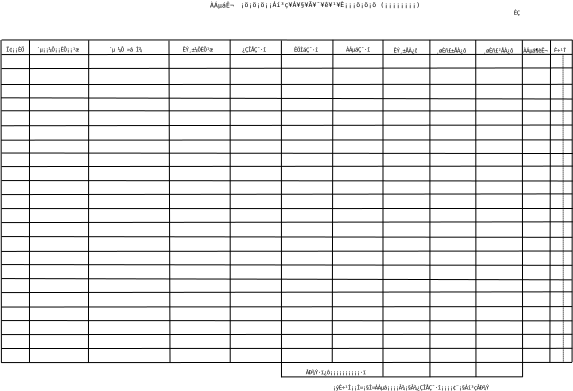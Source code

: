 <?xml version="1.0"?>
<diagram xmlns:dia="http://www.lysator.liu.se/~alla/dia/">
  <diagramdata>
    <attribute name="background">
      <color val="#ffffff"/>
    </attribute>
    <attribute name="paper">
      <composite type="paper">
        <attribute name="name">
          <string>#A4#</string>
        </attribute>
        <attribute name="tmargin">
          <real val="0"/>
        </attribute>
        <attribute name="bmargin">
          <real val="0"/>
        </attribute>
        <attribute name="lmargin">
          <real val="0"/>
        </attribute>
        <attribute name="rmargin">
          <real val="0"/>
        </attribute>
        <attribute name="is_portrait">
          <boolean val="false"/>
        </attribute>
        <attribute name="scaling">
          <real val="1"/>
        </attribute>
        <attribute name="fitto">
          <boolean val="false"/>
        </attribute>
      </composite>
    </attribute>
  </diagramdata>
  <layer name="&#192;&#254;" visible="true">
    <object type="Standard - Line" version="0" id="O0">
      <attribute name="obj_pos">
        <point val="0.579,3.8"/>
      </attribute>
      <attribute name="obj_bb">
        <rectangle val="0.579,3.79;29.115,3.8"/>
      </attribute>
      <attribute name="conn_endpoints">
        <point val="0.579,3.8"/>
        <point val="29.115,3.79"/>
      </attribute>
      <attribute name="numcp">
        <int val="1"/>
      </attribute>
      <attribute name="line_width">
        <real val="0"/>
      </attribute>
    </object>
    <object type="Standard - Line" version="0" id="O1">
      <attribute name="obj_pos">
        <point val="0.579,4.5"/>
      </attribute>
      <attribute name="obj_bb">
        <rectangle val="0.579,4.467;29.13,4.5"/>
      </attribute>
      <attribute name="conn_endpoints">
        <point val="0.579,4.5"/>
        <point val="29.13,4.467"/>
      </attribute>
      <attribute name="numcp">
        <int val="1"/>
      </attribute>
      <attribute name="line_width">
        <real val="0"/>
      </attribute>
    </object>
    <object type="Standard - Line" version="0" id="O2">
      <attribute name="obj_pos">
        <point val="1.975,3.077"/>
      </attribute>
      <attribute name="obj_bb">
        <rectangle val="1.975,3.077;1.975,19.184"/>
      </attribute>
      <attribute name="conn_endpoints">
        <point val="1.975,3.077"/>
        <point val="1.975,19.184"/>
      </attribute>
      <attribute name="numcp">
        <int val="28"/>
      </attribute>
      <attribute name="line_width">
        <real val="0"/>
      </attribute>
    </object>
    <object type="Standard - Line" version="0" id="O3">
      <attribute name="obj_pos">
        <point val="4.936,3.083"/>
      </attribute>
      <attribute name="obj_bb">
        <rectangle val="4.924,3.083;4.936,19.214"/>
      </attribute>
      <attribute name="conn_endpoints">
        <point val="4.936,3.083"/>
        <point val="4.924,19.214"/>
      </attribute>
      <attribute name="numcp">
        <int val="28"/>
      </attribute>
      <attribute name="line_width">
        <real val="0"/>
      </attribute>
    </object>
    <object type="Standard - Line" version="0" id="O4">
      <attribute name="obj_pos">
        <point val="8.95,3.101"/>
      </attribute>
      <attribute name="obj_bb">
        <rectangle val="8.95,3.101;9.002,19.201"/>
      </attribute>
      <attribute name="conn_endpoints">
        <point val="8.95,3.101"/>
        <point val="9.002,19.201"/>
      </attribute>
      <attribute name="numcp">
        <int val="28"/>
      </attribute>
      <attribute name="line_width">
        <real val="0"/>
      </attribute>
    </object>
    <object type="Standard - Line" version="0" id="O5">
      <attribute name="obj_pos">
        <point val="17.148,3.062"/>
      </attribute>
      <attribute name="obj_bb">
        <rectangle val="17.113,3.062;17.148,19.188"/>
      </attribute>
      <attribute name="conn_endpoints">
        <point val="17.148,3.062"/>
        <point val="17.113,19.188"/>
      </attribute>
      <attribute name="numcp">
        <int val="28"/>
      </attribute>
      <attribute name="line_width">
        <real val="0"/>
      </attribute>
    </object>
    <object type="Standard - Line" version="0" id="O6">
      <attribute name="obj_pos">
        <point val="0.558,8.079"/>
      </attribute>
      <attribute name="obj_bb">
        <rectangle val="0.558,8.066;29.112,8.079"/>
      </attribute>
      <attribute name="conn_endpoints">
        <point val="0.558,8.079"/>
        <point val="29.112,8.066"/>
      </attribute>
      <attribute name="numcp">
        <int val="1"/>
      </attribute>
      <attribute name="line_width">
        <real val="0"/>
      </attribute>
      <connections>
        <connection handle="0" to="O33" connection="8"/>
        <connection handle="1" to="O37" connection="8"/>
      </connections>
    </object>
    <object type="Standard - Line" version="0" id="O7">
      <attribute name="obj_pos">
        <point val="0.579,9.4"/>
      </attribute>
      <attribute name="obj_bb">
        <rectangle val="0.579,9.377;29.143,9.4"/>
      </attribute>
      <attribute name="conn_endpoints">
        <point val="0.579,9.4"/>
        <point val="29.143,9.377"/>
      </attribute>
      <attribute name="numcp">
        <int val="1"/>
      </attribute>
      <attribute name="line_width">
        <real val="0"/>
      </attribute>
    </object>
    <object type="Standard - Line" version="0" id="O8">
      <attribute name="obj_pos">
        <point val="0.579,10.8"/>
      </attribute>
      <attribute name="obj_bb">
        <rectangle val="0.579,10.766;29.118,10.8"/>
      </attribute>
      <attribute name="conn_endpoints">
        <point val="0.579,10.8"/>
        <point val="29.118,10.766"/>
      </attribute>
      <attribute name="numcp">
        <int val="1"/>
      </attribute>
      <attribute name="line_width">
        <real val="0"/>
      </attribute>
    </object>
    <object type="Standard - Line" version="0" id="O9">
      <attribute name="obj_pos">
        <point val="0.579,11.5"/>
      </attribute>
      <attribute name="obj_bb">
        <rectangle val="0.579,11.497;29.143,11.5"/>
      </attribute>
      <attribute name="conn_endpoints">
        <point val="0.579,11.5"/>
        <point val="29.143,11.497"/>
      </attribute>
      <attribute name="numcp">
        <int val="1"/>
      </attribute>
      <attribute name="line_width">
        <real val="0"/>
      </attribute>
    </object>
    <object type="Standard - Line" version="0" id="O10">
      <attribute name="obj_pos">
        <point val="0.579,12.9"/>
      </attribute>
      <attribute name="obj_bb">
        <rectangle val="0.579,12.9;29.118,12.938"/>
      </attribute>
      <attribute name="conn_endpoints">
        <point val="0.579,12.9"/>
        <point val="29.118,12.938"/>
      </attribute>
      <attribute name="numcp">
        <int val="1"/>
      </attribute>
      <attribute name="line_width">
        <real val="0"/>
      </attribute>
    </object>
    <object type="Standard - Line" version="0" id="O11">
      <attribute name="obj_pos">
        <point val="0.579,15.0"/>
      </attribute>
      <attribute name="obj_bb">
        <rectangle val="0.579,15.0;29.093,15.063"/>
      </attribute>
      <attribute name="conn_endpoints">
        <point val="0.579,15.0"/>
        <point val="29.093,15.063"/>
      </attribute>
      <attribute name="numcp">
        <int val="1"/>
      </attribute>
      <attribute name="line_width">
        <real val="0"/>
      </attribute>
    </object>
    <object type="Standard - Line" version="0" id="O12">
      <attribute name="obj_pos">
        <point val="0.579,17.1"/>
      </attribute>
      <attribute name="obj_bb">
        <rectangle val="0.579,17.1;29.118,17.113"/>
      </attribute>
      <attribute name="conn_endpoints">
        <point val="0.579,17.1"/>
        <point val="29.118,17.113"/>
      </attribute>
      <attribute name="numcp">
        <int val="1"/>
      </attribute>
      <attribute name="line_width">
        <real val="0"/>
      </attribute>
    </object>
    <object type="Standard - Line" version="0" id="O13">
      <attribute name="obj_pos">
        <point val="0.579,18.497"/>
      </attribute>
      <attribute name="obj_bb">
        <rectangle val="0.579,18.488;29.118,18.497"/>
      </attribute>
      <attribute name="conn_endpoints">
        <point val="0.579,18.497"/>
        <point val="29.118,18.488"/>
      </attribute>
      <attribute name="numcp">
        <int val="1"/>
      </attribute>
      <attribute name="line_width">
        <real val="0"/>
      </attribute>
    </object>
    <object type="Standard - Line" version="0" id="O14">
      <attribute name="obj_pos">
        <point val="14.575,19.918"/>
      </attribute>
      <attribute name="obj_bb">
        <rectangle val="14.575,19.913;26.643,19.918"/>
      </attribute>
      <attribute name="conn_endpoints">
        <point val="14.575,19.918"/>
        <point val="26.643,19.913"/>
      </attribute>
      <attribute name="numcp">
        <int val="1"/>
      </attribute>
      <attribute name="line_width">
        <real val="0"/>
      </attribute>
    </object>
    <object type="Standard - Line" version="0" id="O15">
      <attribute name="obj_pos">
        <point val="0.56,7.359"/>
      </attribute>
      <attribute name="obj_bb">
        <rectangle val="0.56,7.322;29.118,7.359"/>
      </attribute>
      <attribute name="conn_endpoints">
        <point val="0.56,7.359"/>
        <point val="29.118,7.322"/>
      </attribute>
      <attribute name="numcp">
        <int val="1"/>
      </attribute>
      <attribute name="line_width">
        <real val="0"/>
      </attribute>
    </object>
    <object type="Standard - Line" version="0" id="O16">
      <attribute name="obj_pos">
        <point val="0.555,5.298"/>
      </attribute>
      <attribute name="obj_bb">
        <rectangle val="0.555,5.288;29.113,5.298"/>
      </attribute>
      <attribute name="conn_endpoints">
        <point val="0.555,5.298"/>
        <point val="29.113,5.288"/>
      </attribute>
      <attribute name="numcp">
        <int val="1"/>
      </attribute>
      <attribute name="line_width">
        <real val="0"/>
      </attribute>
      <connections>
        <connection handle="0" to="O33" connection="3"/>
        <connection handle="1" to="O37" connection="3"/>
      </connections>
    </object>
    <object type="Standard - Line" version="0" id="O17">
      <attribute name="obj_pos">
        <point val="0.573,6.609"/>
      </attribute>
      <attribute name="obj_bb">
        <rectangle val="0.573,6.609;29.115,6.619"/>
      </attribute>
      <attribute name="conn_endpoints">
        <point val="0.573,6.609"/>
        <point val="29.115,6.619"/>
      </attribute>
      <attribute name="numcp">
        <int val="1"/>
      </attribute>
      <attribute name="line_width">
        <real val="0"/>
      </attribute>
    </object>
    <object type="Standard - Line" version="0" id="O18">
      <attribute name="obj_pos">
        <point val="0.585,8.722"/>
      </attribute>
      <attribute name="obj_bb">
        <rectangle val="0.585,8.722;29.143,8.747"/>
      </attribute>
      <attribute name="conn_endpoints">
        <point val="0.585,8.722"/>
        <point val="29.143,8.747"/>
      </attribute>
      <attribute name="numcp">
        <int val="1"/>
      </attribute>
      <attribute name="line_width">
        <real val="0"/>
      </attribute>
    </object>
    <object type="Standard - Line" version="0" id="O19">
      <attribute name="obj_pos">
        <point val="0.579,10.1"/>
      </attribute>
      <attribute name="obj_bb">
        <rectangle val="0.579,10.1;29.143,10.122"/>
      </attribute>
      <attribute name="conn_endpoints">
        <point val="0.579,10.1"/>
        <point val="29.143,10.122"/>
      </attribute>
      <attribute name="numcp">
        <int val="1"/>
      </attribute>
      <attribute name="line_width">
        <real val="0"/>
      </attribute>
    </object>
    <object type="Standard - Line" version="0" id="O20">
      <attribute name="obj_pos">
        <point val="0.579,12.2"/>
      </attribute>
      <attribute name="obj_bb">
        <rectangle val="0.579,12.163;29.143,12.2"/>
      </attribute>
      <attribute name="conn_endpoints">
        <point val="0.579,12.2"/>
        <point val="29.143,12.163"/>
      </attribute>
      <attribute name="numcp">
        <int val="1"/>
      </attribute>
      <attribute name="line_width">
        <real val="0"/>
      </attribute>
    </object>
    <object type="Standard - Line" version="0" id="O21">
      <attribute name="obj_pos">
        <point val="0.565,13.642"/>
      </attribute>
      <attribute name="obj_bb">
        <rectangle val="0.565,13.623;29.108,13.642"/>
      </attribute>
      <attribute name="conn_endpoints">
        <point val="0.565,13.642"/>
        <point val="29.108,13.623"/>
      </attribute>
      <attribute name="numcp">
        <int val="1"/>
      </attribute>
      <attribute name="line_width">
        <real val="0"/>
      </attribute>
      <connections>
        <connection handle="0" to="O33" connection="18"/>
        <connection handle="1" to="O37" connection="18"/>
      </connections>
    </object>
    <object type="Standard - Line" version="0" id="O22">
      <attribute name="obj_pos">
        <point val="0.579,14.3"/>
      </attribute>
      <attribute name="obj_bb">
        <rectangle val="0.579,14.3;29.118,14.338"/>
      </attribute>
      <attribute name="conn_endpoints">
        <point val="0.579,14.3"/>
        <point val="29.118,14.338"/>
      </attribute>
      <attribute name="numcp">
        <int val="1"/>
      </attribute>
      <attribute name="line_width">
        <real val="0"/>
      </attribute>
    </object>
    <object type="Standard - Line" version="0" id="O23">
      <attribute name="obj_pos">
        <point val="0.579,15.7"/>
      </attribute>
      <attribute name="obj_bb">
        <rectangle val="0.579,15.663;29.118,15.7"/>
      </attribute>
      <attribute name="conn_endpoints">
        <point val="0.579,15.7"/>
        <point val="29.118,15.663"/>
      </attribute>
      <attribute name="numcp">
        <int val="1"/>
      </attribute>
      <attribute name="line_width">
        <real val="0"/>
      </attribute>
    </object>
    <object type="Standard - Line" version="0" id="O24">
      <attribute name="obj_pos">
        <point val="0.568,16.424"/>
      </attribute>
      <attribute name="obj_bb">
        <rectangle val="0.568,16.401;29.107,16.424"/>
      </attribute>
      <attribute name="conn_endpoints">
        <point val="0.568,16.424"/>
        <point val="29.107,16.401"/>
      </attribute>
      <attribute name="numcp">
        <int val="1"/>
      </attribute>
      <attribute name="line_width">
        <real val="0"/>
      </attribute>
      <connections>
        <connection handle="0" to="O33" connection="23"/>
        <connection handle="1" to="O37" connection="23"/>
      </connections>
    </object>
    <object type="Standard - Line" version="0" id="O25">
      <attribute name="obj_pos">
        <point val="0.579,17.8"/>
      </attribute>
      <attribute name="obj_bb">
        <rectangle val="0.579,17.788;29.118,17.8"/>
      </attribute>
      <attribute name="conn_endpoints">
        <point val="0.579,17.8"/>
        <point val="29.118,17.788"/>
      </attribute>
      <attribute name="numcp">
        <int val="1"/>
      </attribute>
      <attribute name="line_width">
        <real val="0"/>
      </attribute>
    </object>
    <object type="Standard - Line" version="0" id="O26">
      <attribute name="obj_pos">
        <point val="0.56,19.201"/>
      </attribute>
      <attribute name="obj_bb">
        <rectangle val="0.56,19.192;29.105,19.201"/>
      </attribute>
      <attribute name="conn_endpoints">
        <point val="0.56,19.201"/>
        <point val="29.105,19.192"/>
      </attribute>
      <attribute name="numcp">
        <int val="1"/>
      </attribute>
      <attribute name="line_width">
        <real val="0"/>
      </attribute>
    </object>
    <object type="Standard - Line" version="0" id="O27">
      <attribute name="obj_pos">
        <point val="0.551,5.963"/>
      </attribute>
      <attribute name="obj_bb">
        <rectangle val="0.551,5.963;29.118,6.022"/>
      </attribute>
      <attribute name="conn_endpoints">
        <point val="0.551,5.963"/>
        <point val="29.118,6.022"/>
      </attribute>
      <attribute name="numcp">
        <int val="1"/>
      </attribute>
      <attribute name="line_width">
        <real val="0"/>
      </attribute>
    </object>
    <object type="Standard - Line" version="0" id="O28">
      <attribute name="obj_pos">
        <point val="19.651,3.067"/>
      </attribute>
      <attribute name="obj_bb">
        <rectangle val="19.65,3.067;19.651,19.9"/>
      </attribute>
      <attribute name="conn_endpoints">
        <point val="19.651,3.067"/>
        <point val="19.65,19.9"/>
      </attribute>
      <attribute name="numcp">
        <int val="28"/>
      </attribute>
      <attribute name="line_width">
        <real val="0"/>
      </attribute>
    </object>
    <object type="Standard - Line" version="0" id="O29">
      <attribute name="obj_pos">
        <point val="0.579,3.071"/>
      </attribute>
      <attribute name="obj_bb">
        <rectangle val="0.579,3.071;29.118,3.072"/>
      </attribute>
      <attribute name="conn_endpoints">
        <point val="0.579,3.071"/>
        <point val="29.118,3.072"/>
      </attribute>
      <attribute name="numcp">
        <int val="1"/>
      </attribute>
      <attribute name="line_width">
        <real val="0"/>
      </attribute>
    </object>
    <object type="Standard - Line" version="0" id="O30">
      <attribute name="obj_pos">
        <point val="21.995,3.068"/>
      </attribute>
      <attribute name="obj_bb">
        <rectangle val="21.995,3.068;21.998,19.926"/>
      </attribute>
      <attribute name="conn_endpoints">
        <point val="21.995,3.068"/>
        <point val="21.998,19.926"/>
      </attribute>
      <attribute name="numcp">
        <int val="28"/>
      </attribute>
      <attribute name="line_width">
        <real val="0"/>
      </attribute>
    </object>
    <object type="Standard - Line" version="0" id="O31">
      <attribute name="obj_pos">
        <point val="24.288,3.07"/>
      </attribute>
      <attribute name="obj_bb">
        <rectangle val="24.288,3.07;24.299,19.925"/>
      </attribute>
      <attribute name="conn_endpoints">
        <point val="24.288,3.07"/>
        <point val="24.299,19.925"/>
      </attribute>
      <attribute name="numcp">
        <int val="28"/>
      </attribute>
      <attribute name="line_width">
        <real val="0"/>
      </attribute>
    </object>
    <object type="Standard - Line" version="0" id="O32">
      <attribute name="obj_pos">
        <point val="28.652,3.79"/>
      </attribute>
      <attribute name="obj_bb">
        <rectangle val="28.652,3.79;28.668,19.207"/>
      </attribute>
      <attribute name="conn_endpoints">
        <point val="28.652,3.79"/>
        <point val="28.668,19.207"/>
      </attribute>
      <attribute name="numcp">
        <int val="28"/>
      </attribute>
      <attribute name="line_width">
        <real val="0"/>
      </attribute>
      <attribute name="line_style">
        <enum val="4"/>
      </attribute>
      <attribute name="dashlength">
        <real val="0.5"/>
      </attribute>
    </object>
    <object type="Standard - Line" version="0" id="O33">
      <attribute name="obj_pos">
        <point val="0.553,3.072"/>
      </attribute>
      <attribute name="obj_bb">
        <rectangle val="0.553,3.072;0.571,19.205"/>
      </attribute>
      <attribute name="conn_endpoints">
        <point val="0.553,3.072"/>
        <point val="0.571,19.205"/>
      </attribute>
      <attribute name="numcp">
        <int val="28"/>
      </attribute>
      <attribute name="line_width">
        <real val="0"/>
      </attribute>
    </object>
    <object type="Standard - Line" version="0" id="O34">
      <attribute name="obj_pos">
        <point val="14.57,3.095"/>
      </attribute>
      <attribute name="obj_bb">
        <rectangle val="14.57,3.095;14.575,19.943"/>
      </attribute>
      <attribute name="conn_endpoints">
        <point val="14.57,3.095"/>
        <point val="14.575,19.943"/>
      </attribute>
      <attribute name="numcp">
        <int val="28"/>
      </attribute>
      <attribute name="line_width">
        <real val="0"/>
      </attribute>
    </object>
    <object type="Standard - Line" version="0" id="O35">
      <attribute name="obj_pos">
        <point val="26.618,3.079"/>
      </attribute>
      <attribute name="obj_bb">
        <rectangle val="26.618,3.079;26.63,19.918"/>
      </attribute>
      <attribute name="conn_endpoints">
        <point val="26.618,3.079"/>
        <point val="26.63,19.918"/>
      </attribute>
      <attribute name="numcp">
        <int val="28"/>
      </attribute>
      <attribute name="line_width">
        <real val="0"/>
      </attribute>
    </object>
    <object type="Standard - Line" version="0" id="O36">
      <attribute name="obj_pos">
        <point val="28.027,3.078"/>
      </attribute>
      <attribute name="obj_bb">
        <rectangle val="27.996,3.078;28.027,19.201"/>
      </attribute>
      <attribute name="conn_endpoints">
        <point val="28.027,3.078"/>
        <point val="27.996,19.201"/>
      </attribute>
      <attribute name="numcp">
        <int val="28"/>
      </attribute>
      <attribute name="line_width">
        <real val="0"/>
      </attribute>
    </object>
    <object type="Standard - Line" version="0" id="O37">
      <attribute name="obj_pos">
        <point val="29.115,3.065"/>
      </attribute>
      <attribute name="obj_bb">
        <rectangle val="29.105,3.065;29.115,19.179"/>
      </attribute>
      <attribute name="conn_endpoints">
        <point val="29.115,3.065"/>
        <point val="29.105,19.179"/>
      </attribute>
      <attribute name="numcp">
        <int val="28"/>
      </attribute>
      <attribute name="line_width">
        <real val="0"/>
      </attribute>
    </object>
    <object type="Standard - Line" version="0" id="O38">
      <attribute name="obj_pos">
        <point val="12.008,3.058"/>
      </attribute>
      <attribute name="obj_bb">
        <rectangle val="12.008,3.058;12.012,19.194"/>
      </attribute>
      <attribute name="conn_endpoints">
        <point val="12.008,3.058"/>
        <point val="12.012,19.194"/>
      </attribute>
      <attribute name="numcp">
        <int val="28"/>
      </attribute>
      <attribute name="line_width">
        <real val="0"/>
      </attribute>
    </object>
  </layer>
  <layer name="&#186;&#185;&#164;&#183;&#185;&#254;&#164;&#223;" visible="true">
    <object type="ORCA - Text" version="0" id="O39">
      <attribute name="obj_pos">
        <point val="23.75,2.775"/>
      </attribute>
      <attribute name="obj_bb">
        <rectangle val="23.75,2.515;27.639,2.865"/>
      </attribute>
      <attribute name="orca_id">
        <string>#SYSYMD#</string>
      </attribute>
      <attribute name="orca_type">
        <enum val="0"/>
      </attribute>
      <attribute name="orca_size">
        <int val="22"/>
      </attribute>
      <attribute name="orca_hankaku">
        <boolean val="false"/>
      </attribute>
      <attribute name="text">
        <composite type="text">
          <attribute name="string">
            <string>#&#202;&#191;&#192;&#174;&#163;&#177;&#163;&#177;&#199;&#175;&#163;&#177;&#163;&#177;&#183;&#238;&#163;&#177;&#163;&#184;&#198;&#252;#</string>
          </attribute>
          <attribute name="font">
            <font name="Courier"/>
          </attribute>
          <attribute name="height">
            <real val="0.35"/>
          </attribute>
          <attribute name="pos">
            <point val="23.75,2.775"/>
          </attribute>
          <attribute name="color">
            <color val="#000000"/>
          </attribute>
          <attribute name="alignment">
            <enum val="0"/>
          </attribute>
        </composite>
      </attribute>
    </object>
    <object type="ORCA - Text" version="0" id="O40">
      <attribute name="obj_pos">
        <point val="26.569,1.824"/>
      </attribute>
      <attribute name="obj_bb">
        <rectangle val="26.569,1.563;27.629,1.913"/>
      </attribute>
      <attribute name="orca_id">
        <string>#PAGE#</string>
      </attribute>
      <attribute name="orca_type">
        <enum val="0"/>
      </attribute>
      <attribute name="orca_size">
        <int val="3"/>
      </attribute>
      <attribute name="orca_hankaku">
        <boolean val="false"/>
      </attribute>
      <attribute name="text">
        <composite type="text">
          <attribute name="string">
            <string>#&#163;&#185;&#163;&#185;&#163;&#185;#</string>
          </attribute>
          <attribute name="font">
            <font name="Courier"/>
          </attribute>
          <attribute name="height">
            <real val="0.35"/>
          </attribute>
          <attribute name="pos">
            <point val="26.569,1.824"/>
          </attribute>
          <attribute name="color">
            <color val="#000000"/>
          </attribute>
          <attribute name="alignment">
            <enum val="0"/>
          </attribute>
        </composite>
      </attribute>
    </object>
    <object type="ORCA - Text" version="0" id="O41">
      <attribute name="obj_pos">
        <point val="19.97,1.444"/>
      </attribute>
      <attribute name="obj_bb">
        <rectangle val="19.97,1.147;21.182,1.547"/>
      </attribute>
      <attribute name="orca_id">
        <string>#TEISYUTUNAME#</string>
      </attribute>
      <attribute name="orca_type">
        <enum val="0"/>
      </attribute>
      <attribute name="orca_size">
        <int val="6"/>
      </attribute>
      <attribute name="orca_hankaku">
        <boolean val="false"/>
      </attribute>
      <attribute name="text">
        <composite type="text">
          <attribute name="string">
            <string>#&#196;&#243;&#189;&#208;&#192;&#232;#</string>
          </attribute>
          <attribute name="font">
            <font name="Courier"/>
          </attribute>
          <attribute name="height">
            <real val="0.4"/>
          </attribute>
          <attribute name="pos">
            <point val="19.97,1.444"/>
          </attribute>
          <attribute name="color">
            <color val="#000000"/>
          </attribute>
          <attribute name="alignment">
            <enum val="0"/>
          </attribute>
        </composite>
      </attribute>
    </object>
    <object type="ORCA - Text" version="0" id="O42">
      <attribute name="obj_pos">
        <point val="1.99,4.329"/>
      </attribute>
      <attribute name="obj_bb">
        <rectangle val="0.475,4.106;1.99,4.406"/>
      </attribute>
      <attribute name="orca_id">
        <string>#RENNUM1#</string>
      </attribute>
      <attribute name="orca_type">
        <enum val="0"/>
      </attribute>
      <attribute name="orca_size">
        <int val="5"/>
      </attribute>
      <attribute name="orca_hankaku">
        <boolean val="false"/>
      </attribute>
      <attribute name="text">
        <composite type="text">
          <attribute name="string">
            <string>#&#163;&#185;&#163;&#185;&#163;&#185;&#163;&#185;&#163;&#185;#</string>
          </attribute>
          <attribute name="font">
            <font name="Courier"/>
          </attribute>
          <attribute name="height">
            <real val="0.3"/>
          </attribute>
          <attribute name="pos">
            <point val="1.99,4.329"/>
          </attribute>
          <attribute name="color">
            <color val="#000000"/>
          </attribute>
          <attribute name="alignment">
            <enum val="2"/>
          </attribute>
        </composite>
      </attribute>
    </object>
    <object type="ORCA - Text" version="0" id="O43">
      <attribute name="obj_pos">
        <point val="1.99,5.03"/>
      </attribute>
      <attribute name="obj_bb">
        <rectangle val="0.475,4.807;1.99,5.107"/>
      </attribute>
      <attribute name="orca_id">
        <string>#RENNUM2#</string>
      </attribute>
      <attribute name="orca_type">
        <enum val="0"/>
      </attribute>
      <attribute name="orca_size">
        <int val="5"/>
      </attribute>
      <attribute name="orca_hankaku">
        <boolean val="false"/>
      </attribute>
      <attribute name="text">
        <composite type="text">
          <attribute name="string">
            <string>#&#163;&#185;&#163;&#185;&#163;&#185;&#163;&#185;&#163;&#185;#</string>
          </attribute>
          <attribute name="font">
            <font name="Courier"/>
          </attribute>
          <attribute name="height">
            <real val="0.3"/>
          </attribute>
          <attribute name="pos">
            <point val="1.99,5.03"/>
          </attribute>
          <attribute name="color">
            <color val="#000000"/>
          </attribute>
          <attribute name="alignment">
            <enum val="2"/>
          </attribute>
        </composite>
      </attribute>
    </object>
    <object type="ORCA - Text" version="0" id="O44">
      <attribute name="obj_pos">
        <point val="1.99,5.73"/>
      </attribute>
      <attribute name="obj_bb">
        <rectangle val="0.475,5.507;1.99,5.807"/>
      </attribute>
      <attribute name="orca_id">
        <string>#RENNUM3#</string>
      </attribute>
      <attribute name="orca_type">
        <enum val="0"/>
      </attribute>
      <attribute name="orca_size">
        <int val="5"/>
      </attribute>
      <attribute name="orca_hankaku">
        <boolean val="false"/>
      </attribute>
      <attribute name="text">
        <composite type="text">
          <attribute name="string">
            <string>#&#163;&#185;&#163;&#185;&#163;&#185;&#163;&#185;&#163;&#185;#</string>
          </attribute>
          <attribute name="font">
            <font name="Courier"/>
          </attribute>
          <attribute name="height">
            <real val="0.3"/>
          </attribute>
          <attribute name="pos">
            <point val="1.99,5.73"/>
          </attribute>
          <attribute name="color">
            <color val="#000000"/>
          </attribute>
          <attribute name="alignment">
            <enum val="2"/>
          </attribute>
        </composite>
      </attribute>
    </object>
    <object type="ORCA - Text" version="0" id="O45">
      <attribute name="obj_pos">
        <point val="1.978,6.406"/>
      </attribute>
      <attribute name="obj_bb">
        <rectangle val="0.463,6.183;1.978,6.483"/>
      </attribute>
      <attribute name="orca_id">
        <string>#RENNUM4#</string>
      </attribute>
      <attribute name="orca_type">
        <enum val="0"/>
      </attribute>
      <attribute name="orca_size">
        <int val="5"/>
      </attribute>
      <attribute name="orca_hankaku">
        <boolean val="false"/>
      </attribute>
      <attribute name="text">
        <composite type="text">
          <attribute name="string">
            <string>#&#163;&#185;&#163;&#185;&#163;&#185;&#163;&#185;&#163;&#185;#</string>
          </attribute>
          <attribute name="font">
            <font name="Courier"/>
          </attribute>
          <attribute name="height">
            <real val="0.3"/>
          </attribute>
          <attribute name="pos">
            <point val="1.978,6.406"/>
          </attribute>
          <attribute name="color">
            <color val="#000000"/>
          </attribute>
          <attribute name="alignment">
            <enum val="2"/>
          </attribute>
        </composite>
      </attribute>
    </object>
    <object type="ORCA - Text" version="0" id="O46">
      <attribute name="obj_pos">
        <point val="1.99,7.118"/>
      </attribute>
      <attribute name="obj_bb">
        <rectangle val="0.475,6.895;1.99,7.195"/>
      </attribute>
      <attribute name="orca_id">
        <string>#RENNUM5#</string>
      </attribute>
      <attribute name="orca_type">
        <enum val="0"/>
      </attribute>
      <attribute name="orca_size">
        <int val="5"/>
      </attribute>
      <attribute name="orca_hankaku">
        <boolean val="false"/>
      </attribute>
      <attribute name="text">
        <composite type="text">
          <attribute name="string">
            <string>#&#163;&#185;&#163;&#185;&#163;&#185;&#163;&#185;&#163;&#185;#</string>
          </attribute>
          <attribute name="font">
            <font name="Courier"/>
          </attribute>
          <attribute name="height">
            <real val="0.3"/>
          </attribute>
          <attribute name="pos">
            <point val="1.99,7.118"/>
          </attribute>
          <attribute name="color">
            <color val="#000000"/>
          </attribute>
          <attribute name="alignment">
            <enum val="2"/>
          </attribute>
        </composite>
      </attribute>
    </object>
    <object type="ORCA - Text" version="0" id="O47">
      <attribute name="obj_pos">
        <point val="1.99,7.817"/>
      </attribute>
      <attribute name="obj_bb">
        <rectangle val="0.475,7.594;1.99,7.894"/>
      </attribute>
      <attribute name="orca_id">
        <string>#RENNUM6#</string>
      </attribute>
      <attribute name="orca_type">
        <enum val="0"/>
      </attribute>
      <attribute name="orca_size">
        <int val="5"/>
      </attribute>
      <attribute name="orca_hankaku">
        <boolean val="false"/>
      </attribute>
      <attribute name="text">
        <composite type="text">
          <attribute name="string">
            <string>#&#163;&#185;&#163;&#185;&#163;&#185;&#163;&#185;&#163;&#185;#</string>
          </attribute>
          <attribute name="font">
            <font name="Courier"/>
          </attribute>
          <attribute name="height">
            <real val="0.3"/>
          </attribute>
          <attribute name="pos">
            <point val="1.99,7.817"/>
          </attribute>
          <attribute name="color">
            <color val="#000000"/>
          </attribute>
          <attribute name="alignment">
            <enum val="2"/>
          </attribute>
        </composite>
      </attribute>
    </object>
    <object type="ORCA - Text" version="0" id="O48">
      <attribute name="obj_pos">
        <point val="1.99,8.528"/>
      </attribute>
      <attribute name="obj_bb">
        <rectangle val="0.475,8.305;1.99,8.605"/>
      </attribute>
      <attribute name="orca_id">
        <string>#RENNUM7#</string>
      </attribute>
      <attribute name="orca_type">
        <enum val="0"/>
      </attribute>
      <attribute name="orca_size">
        <int val="5"/>
      </attribute>
      <attribute name="orca_hankaku">
        <boolean val="false"/>
      </attribute>
      <attribute name="text">
        <composite type="text">
          <attribute name="string">
            <string>#&#163;&#185;&#163;&#185;&#163;&#185;&#163;&#185;&#163;&#185;#</string>
          </attribute>
          <attribute name="font">
            <font name="Courier"/>
          </attribute>
          <attribute name="height">
            <real val="0.3"/>
          </attribute>
          <attribute name="pos">
            <point val="1.99,8.528"/>
          </attribute>
          <attribute name="color">
            <color val="#000000"/>
          </attribute>
          <attribute name="alignment">
            <enum val="2"/>
          </attribute>
        </composite>
      </attribute>
    </object>
    <object type="ORCA - Text" version="0" id="O49">
      <attribute name="obj_pos">
        <point val="1.99,9.229"/>
      </attribute>
      <attribute name="obj_bb">
        <rectangle val="0.475,9.006;1.99,9.306"/>
      </attribute>
      <attribute name="orca_id">
        <string>#RENNUM8#</string>
      </attribute>
      <attribute name="orca_type">
        <enum val="0"/>
      </attribute>
      <attribute name="orca_size">
        <int val="5"/>
      </attribute>
      <attribute name="orca_hankaku">
        <boolean val="false"/>
      </attribute>
      <attribute name="text">
        <composite type="text">
          <attribute name="string">
            <string>#&#163;&#185;&#163;&#185;&#163;&#185;&#163;&#185;&#163;&#185;#</string>
          </attribute>
          <attribute name="font">
            <font name="Courier"/>
          </attribute>
          <attribute name="height">
            <real val="0.3"/>
          </attribute>
          <attribute name="pos">
            <point val="1.99,9.229"/>
          </attribute>
          <attribute name="color">
            <color val="#000000"/>
          </attribute>
          <attribute name="alignment">
            <enum val="2"/>
          </attribute>
        </composite>
      </attribute>
    </object>
    <object type="ORCA - Text" version="0" id="O50">
      <attribute name="obj_pos">
        <point val="1.99,9.93"/>
      </attribute>
      <attribute name="obj_bb">
        <rectangle val="0.475,9.707;1.99,10.007"/>
      </attribute>
      <attribute name="orca_id">
        <string>#RENNUM9#</string>
      </attribute>
      <attribute name="orca_type">
        <enum val="0"/>
      </attribute>
      <attribute name="orca_size">
        <int val="5"/>
      </attribute>
      <attribute name="orca_hankaku">
        <boolean val="false"/>
      </attribute>
      <attribute name="text">
        <composite type="text">
          <attribute name="string">
            <string>#&#163;&#185;&#163;&#185;&#163;&#185;&#163;&#185;&#163;&#185;#</string>
          </attribute>
          <attribute name="font">
            <font name="Courier"/>
          </attribute>
          <attribute name="height">
            <real val="0.3"/>
          </attribute>
          <attribute name="pos">
            <point val="1.99,9.93"/>
          </attribute>
          <attribute name="color">
            <color val="#000000"/>
          </attribute>
          <attribute name="alignment">
            <enum val="2"/>
          </attribute>
        </composite>
      </attribute>
    </object>
    <object type="ORCA - Text" version="0" id="O51">
      <attribute name="obj_pos">
        <point val="1.99,10.605"/>
      </attribute>
      <attribute name="obj_bb">
        <rectangle val="0.475,10.382;1.99,10.682"/>
      </attribute>
      <attribute name="orca_id">
        <string>#RENNUM10#</string>
      </attribute>
      <attribute name="orca_type">
        <enum val="0"/>
      </attribute>
      <attribute name="orca_size">
        <int val="5"/>
      </attribute>
      <attribute name="orca_hankaku">
        <boolean val="false"/>
      </attribute>
      <attribute name="text">
        <composite type="text">
          <attribute name="string">
            <string>#&#163;&#185;&#163;&#185;&#163;&#185;&#163;&#185;&#163;&#185;#</string>
          </attribute>
          <attribute name="font">
            <font name="Courier"/>
          </attribute>
          <attribute name="height">
            <real val="0.3"/>
          </attribute>
          <attribute name="pos">
            <point val="1.99,10.605"/>
          </attribute>
          <attribute name="color">
            <color val="#000000"/>
          </attribute>
          <attribute name="alignment">
            <enum val="2"/>
          </attribute>
        </composite>
      </attribute>
    </object>
    <object type="ORCA - Text" version="0" id="O52">
      <attribute name="obj_pos">
        <point val="1.99,11.316"/>
      </attribute>
      <attribute name="obj_bb">
        <rectangle val="0.475,11.093;1.99,11.393"/>
      </attribute>
      <attribute name="orca_id">
        <string>#RENNUM11#</string>
      </attribute>
      <attribute name="orca_type">
        <enum val="0"/>
      </attribute>
      <attribute name="orca_size">
        <int val="5"/>
      </attribute>
      <attribute name="orca_hankaku">
        <boolean val="false"/>
      </attribute>
      <attribute name="text">
        <composite type="text">
          <attribute name="string">
            <string>#&#163;&#185;&#163;&#185;&#163;&#185;&#163;&#185;&#163;&#185;#</string>
          </attribute>
          <attribute name="font">
            <font name="Courier"/>
          </attribute>
          <attribute name="height">
            <real val="0.3"/>
          </attribute>
          <attribute name="pos">
            <point val="1.99,11.316"/>
          </attribute>
          <attribute name="color">
            <color val="#000000"/>
          </attribute>
          <attribute name="alignment">
            <enum val="2"/>
          </attribute>
        </composite>
      </attribute>
    </object>
    <object type="ORCA - Text" version="0" id="O53">
      <attribute name="obj_pos">
        <point val="1.99,12.005"/>
      </attribute>
      <attribute name="obj_bb">
        <rectangle val="0.475,11.782;1.99,12.082"/>
      </attribute>
      <attribute name="orca_id">
        <string>#RENNUM12#</string>
      </attribute>
      <attribute name="orca_type">
        <enum val="0"/>
      </attribute>
      <attribute name="orca_size">
        <int val="5"/>
      </attribute>
      <attribute name="orca_hankaku">
        <boolean val="false"/>
      </attribute>
      <attribute name="text">
        <composite type="text">
          <attribute name="string">
            <string>#&#163;&#185;&#163;&#185;&#163;&#185;&#163;&#185;&#163;&#185;#</string>
          </attribute>
          <attribute name="font">
            <font name="Courier"/>
          </attribute>
          <attribute name="height">
            <real val="0.3"/>
          </attribute>
          <attribute name="pos">
            <point val="1.99,12.005"/>
          </attribute>
          <attribute name="color">
            <color val="#000000"/>
          </attribute>
          <attribute name="alignment">
            <enum val="2"/>
          </attribute>
        </composite>
      </attribute>
    </object>
    <object type="ORCA - Text" version="0" id="O54">
      <attribute name="obj_pos">
        <point val="1.99,12.704"/>
      </attribute>
      <attribute name="obj_bb">
        <rectangle val="0.475,12.481;1.99,12.781"/>
      </attribute>
      <attribute name="orca_id">
        <string>#RENNUM13#</string>
      </attribute>
      <attribute name="orca_type">
        <enum val="0"/>
      </attribute>
      <attribute name="orca_size">
        <int val="5"/>
      </attribute>
      <attribute name="orca_hankaku">
        <boolean val="false"/>
      </attribute>
      <attribute name="text">
        <composite type="text">
          <attribute name="string">
            <string>#&#163;&#185;&#163;&#185;&#163;&#185;&#163;&#185;&#163;&#185;#</string>
          </attribute>
          <attribute name="font">
            <font name="Courier"/>
          </attribute>
          <attribute name="height">
            <real val="0.3"/>
          </attribute>
          <attribute name="pos">
            <point val="1.99,12.704"/>
          </attribute>
          <attribute name="color">
            <color val="#000000"/>
          </attribute>
          <attribute name="alignment">
            <enum val="2"/>
          </attribute>
        </composite>
      </attribute>
    </object>
    <object type="ORCA - Text" version="0" id="O55">
      <attribute name="obj_pos">
        <point val="1.99,13.418"/>
      </attribute>
      <attribute name="obj_bb">
        <rectangle val="0.475,13.195;1.99,13.495"/>
      </attribute>
      <attribute name="orca_id">
        <string>#RENNUM14#</string>
      </attribute>
      <attribute name="orca_type">
        <enum val="0"/>
      </attribute>
      <attribute name="orca_size">
        <int val="5"/>
      </attribute>
      <attribute name="orca_hankaku">
        <boolean val="false"/>
      </attribute>
      <attribute name="text">
        <composite type="text">
          <attribute name="string">
            <string>#&#163;&#185;&#163;&#185;&#163;&#185;&#163;&#185;&#163;&#185;#</string>
          </attribute>
          <attribute name="font">
            <font name="Courier"/>
          </attribute>
          <attribute name="height">
            <real val="0.3"/>
          </attribute>
          <attribute name="pos">
            <point val="1.99,13.418"/>
          </attribute>
          <attribute name="color">
            <color val="#000000"/>
          </attribute>
          <attribute name="alignment">
            <enum val="2"/>
          </attribute>
        </composite>
      </attribute>
    </object>
    <object type="ORCA - Text" version="0" id="O56">
      <attribute name="obj_pos">
        <point val="1.99,14.115"/>
      </attribute>
      <attribute name="obj_bb">
        <rectangle val="0.475,13.892;1.99,14.192"/>
      </attribute>
      <attribute name="orca_id">
        <string>#RENNUM15#</string>
      </attribute>
      <attribute name="orca_type">
        <enum val="0"/>
      </attribute>
      <attribute name="orca_size">
        <int val="5"/>
      </attribute>
      <attribute name="orca_hankaku">
        <boolean val="false"/>
      </attribute>
      <attribute name="text">
        <composite type="text">
          <attribute name="string">
            <string>#&#163;&#185;&#163;&#185;&#163;&#185;&#163;&#185;&#163;&#185;#</string>
          </attribute>
          <attribute name="font">
            <font name="Courier"/>
          </attribute>
          <attribute name="height">
            <real val="0.3"/>
          </attribute>
          <attribute name="pos">
            <point val="1.99,14.115"/>
          </attribute>
          <attribute name="color">
            <color val="#000000"/>
          </attribute>
          <attribute name="alignment">
            <enum val="2"/>
          </attribute>
        </composite>
      </attribute>
    </object>
    <object type="ORCA - Text" version="0" id="O57">
      <attribute name="obj_pos">
        <point val="1.99,14.805"/>
      </attribute>
      <attribute name="obj_bb">
        <rectangle val="0.475,14.582;1.99,14.882"/>
      </attribute>
      <attribute name="orca_id">
        <string>#RENNUM16#</string>
      </attribute>
      <attribute name="orca_type">
        <enum val="0"/>
      </attribute>
      <attribute name="orca_size">
        <int val="5"/>
      </attribute>
      <attribute name="orca_hankaku">
        <boolean val="false"/>
      </attribute>
      <attribute name="text">
        <composite type="text">
          <attribute name="string">
            <string>#&#163;&#185;&#163;&#185;&#163;&#185;&#163;&#185;&#163;&#185;#</string>
          </attribute>
          <attribute name="font">
            <font name="Courier"/>
          </attribute>
          <attribute name="height">
            <real val="0.3"/>
          </attribute>
          <attribute name="pos">
            <point val="1.99,14.805"/>
          </attribute>
          <attribute name="color">
            <color val="#000000"/>
          </attribute>
          <attribute name="alignment">
            <enum val="2"/>
          </attribute>
        </composite>
      </attribute>
    </object>
    <object type="ORCA - Text" version="0" id="O58">
      <attribute name="obj_pos">
        <point val="1.99,15.505"/>
      </attribute>
      <attribute name="obj_bb">
        <rectangle val="0.475,15.283;1.99,15.582"/>
      </attribute>
      <attribute name="orca_id">
        <string>#RENNUM17#</string>
      </attribute>
      <attribute name="orca_type">
        <enum val="0"/>
      </attribute>
      <attribute name="orca_size">
        <int val="5"/>
      </attribute>
      <attribute name="orca_hankaku">
        <boolean val="false"/>
      </attribute>
      <attribute name="text">
        <composite type="text">
          <attribute name="string">
            <string>#&#163;&#185;&#163;&#185;&#163;&#185;&#163;&#185;&#163;&#185;#</string>
          </attribute>
          <attribute name="font">
            <font name="Courier"/>
          </attribute>
          <attribute name="height">
            <real val="0.3"/>
          </attribute>
          <attribute name="pos">
            <point val="1.99,15.505"/>
          </attribute>
          <attribute name="color">
            <color val="#000000"/>
          </attribute>
          <attribute name="alignment">
            <enum val="2"/>
          </attribute>
        </composite>
      </attribute>
    </object>
    <object type="ORCA - Text" version="0" id="O59">
      <attribute name="obj_pos">
        <point val="1.99,16.216"/>
      </attribute>
      <attribute name="obj_bb">
        <rectangle val="0.475,15.993;1.99,16.293"/>
      </attribute>
      <attribute name="orca_id">
        <string>#RENNUM18#</string>
      </attribute>
      <attribute name="orca_type">
        <enum val="0"/>
      </attribute>
      <attribute name="orca_size">
        <int val="5"/>
      </attribute>
      <attribute name="orca_hankaku">
        <boolean val="false"/>
      </attribute>
      <attribute name="text">
        <composite type="text">
          <attribute name="string">
            <string>#&#163;&#185;&#163;&#185;&#163;&#185;&#163;&#185;&#163;&#185;#</string>
          </attribute>
          <attribute name="font">
            <font name="Courier"/>
          </attribute>
          <attribute name="height">
            <real val="0.3"/>
          </attribute>
          <attribute name="pos">
            <point val="1.99,16.216"/>
          </attribute>
          <attribute name="color">
            <color val="#000000"/>
          </attribute>
          <attribute name="alignment">
            <enum val="2"/>
          </attribute>
        </composite>
      </attribute>
    </object>
    <object type="ORCA - Text" version="0" id="O60">
      <attribute name="obj_pos">
        <point val="1.99,16.902"/>
      </attribute>
      <attribute name="obj_bb">
        <rectangle val="0.475,16.679;1.99,16.979"/>
      </attribute>
      <attribute name="orca_id">
        <string>#RENNUM19#</string>
      </attribute>
      <attribute name="orca_type">
        <enum val="0"/>
      </attribute>
      <attribute name="orca_size">
        <int val="5"/>
      </attribute>
      <attribute name="orca_hankaku">
        <boolean val="false"/>
      </attribute>
      <attribute name="text">
        <composite type="text">
          <attribute name="string">
            <string>#&#163;&#185;&#163;&#185;&#163;&#185;&#163;&#185;&#163;&#185;#</string>
          </attribute>
          <attribute name="font">
            <font name="Courier"/>
          </attribute>
          <attribute name="height">
            <real val="0.3"/>
          </attribute>
          <attribute name="pos">
            <point val="1.99,16.902"/>
          </attribute>
          <attribute name="color">
            <color val="#000000"/>
          </attribute>
          <attribute name="alignment">
            <enum val="2"/>
          </attribute>
        </composite>
      </attribute>
    </object>
    <object type="ORCA - Text" version="0" id="O61">
      <attribute name="obj_pos">
        <point val="1.99,17.63"/>
      </attribute>
      <attribute name="obj_bb">
        <rectangle val="0.475,17.407;1.99,17.707"/>
      </attribute>
      <attribute name="orca_id">
        <string>#RENNUM20#</string>
      </attribute>
      <attribute name="orca_type">
        <enum val="0"/>
      </attribute>
      <attribute name="orca_size">
        <int val="5"/>
      </attribute>
      <attribute name="orca_hankaku">
        <boolean val="false"/>
      </attribute>
      <attribute name="text">
        <composite type="text">
          <attribute name="string">
            <string>#&#163;&#185;&#163;&#185;&#163;&#185;&#163;&#185;&#163;&#185;#</string>
          </attribute>
          <attribute name="font">
            <font name="Courier"/>
          </attribute>
          <attribute name="height">
            <real val="0.3"/>
          </attribute>
          <attribute name="pos">
            <point val="1.99,17.63"/>
          </attribute>
          <attribute name="color">
            <color val="#000000"/>
          </attribute>
          <attribute name="alignment">
            <enum val="2"/>
          </attribute>
        </composite>
      </attribute>
    </object>
    <object type="ORCA - Text" version="0" id="O62">
      <attribute name="obj_pos">
        <point val="1.99,18.315"/>
      </attribute>
      <attribute name="obj_bb">
        <rectangle val="0.475,18.092;1.99,18.392"/>
      </attribute>
      <attribute name="orca_id">
        <string>#RENNUM21#</string>
      </attribute>
      <attribute name="orca_type">
        <enum val="0"/>
      </attribute>
      <attribute name="orca_size">
        <int val="5"/>
      </attribute>
      <attribute name="orca_hankaku">
        <boolean val="false"/>
      </attribute>
      <attribute name="text">
        <composite type="text">
          <attribute name="string">
            <string>#&#163;&#185;&#163;&#185;&#163;&#185;&#163;&#185;&#163;&#185;#</string>
          </attribute>
          <attribute name="font">
            <font name="Courier"/>
          </attribute>
          <attribute name="height">
            <real val="0.3"/>
          </attribute>
          <attribute name="pos">
            <point val="1.99,18.315"/>
          </attribute>
          <attribute name="color">
            <color val="#000000"/>
          </attribute>
          <attribute name="alignment">
            <enum val="2"/>
          </attribute>
        </composite>
      </attribute>
    </object>
    <object type="ORCA - Text" version="0" id="O63">
      <attribute name="obj_pos">
        <point val="1.99,19.015"/>
      </attribute>
      <attribute name="obj_bb">
        <rectangle val="0.475,18.792;1.99,19.092"/>
      </attribute>
      <attribute name="orca_id">
        <string>#RENNUM22#</string>
      </attribute>
      <attribute name="orca_type">
        <enum val="0"/>
      </attribute>
      <attribute name="orca_size">
        <int val="5"/>
      </attribute>
      <attribute name="orca_hankaku">
        <boolean val="false"/>
      </attribute>
      <attribute name="text">
        <composite type="text">
          <attribute name="string">
            <string>#&#163;&#185;&#163;&#185;&#163;&#185;&#163;&#185;&#163;&#185;#</string>
          </attribute>
          <attribute name="font">
            <font name="Courier"/>
          </attribute>
          <attribute name="height">
            <real val="0.3"/>
          </attribute>
          <attribute name="pos">
            <point val="1.99,19.015"/>
          </attribute>
          <attribute name="color">
            <color val="#000000"/>
          </attribute>
          <attribute name="alignment">
            <enum val="2"/>
          </attribute>
        </composite>
      </attribute>
    </object>
    <object type="ORCA - Text" version="0" id="O64">
      <attribute name="obj_pos">
        <point val="2.049,4.17"/>
      </attribute>
      <attribute name="obj_bb">
        <rectangle val="2.049,3.947;5.079,4.547"/>
      </attribute>
      <attribute name="orca_id">
        <string>#PTNUM1#</string>
      </attribute>
      <attribute name="orca_type">
        <enum val="0"/>
      </attribute>
      <attribute name="orca_size">
        <int val="20"/>
      </attribute>
      <attribute name="orca_column">
        <int val="10"/>
      </attribute>
      <attribute name="orca_hankaku">
        <boolean val="false"/>
      </attribute>
      <attribute name="text">
        <composite type="text">
          <attribute name="string">
            <string>#&#163;&#177;&#163;&#178;&#163;&#179;&#163;&#180;&#163;&#181;&#163;&#182;&#163;&#183;&#163;&#184;&#163;&#185;&#163;&#176;
&#163;&#179;&#163;&#176;&#163;&#177;#</string>
          </attribute>
          <attribute name="font">
            <font name="Courier"/>
          </attribute>
          <attribute name="height">
            <real val="0.3"/>
          </attribute>
          <attribute name="pos">
            <point val="2.049,4.17"/>
          </attribute>
          <attribute name="color">
            <color val="#000000"/>
          </attribute>
          <attribute name="alignment">
            <enum val="0"/>
          </attribute>
        </composite>
      </attribute>
    </object>
    <object type="ORCA - Text" version="0" id="O65">
      <attribute name="obj_pos">
        <point val="2.051,4.869"/>
      </attribute>
      <attribute name="obj_bb">
        <rectangle val="2.051,4.646;5.081,5.246"/>
      </attribute>
      <attribute name="orca_id">
        <string>#PTNUM2#</string>
      </attribute>
      <attribute name="orca_type">
        <enum val="0"/>
      </attribute>
      <attribute name="orca_size">
        <int val="20"/>
      </attribute>
      <attribute name="orca_column">
        <int val="10"/>
      </attribute>
      <attribute name="orca_hankaku">
        <boolean val="false"/>
      </attribute>
      <attribute name="text">
        <composite type="text">
          <attribute name="string">
            <string>#&#163;&#177;&#163;&#178;&#163;&#179;&#163;&#180;&#163;&#181;&#163;&#182;&#163;&#183;&#163;&#184;&#163;&#185;&#163;&#176;
&#163;&#179;&#163;&#176;&#163;&#177;#</string>
          </attribute>
          <attribute name="font">
            <font name="Courier"/>
          </attribute>
          <attribute name="height">
            <real val="0.3"/>
          </attribute>
          <attribute name="pos">
            <point val="2.051,4.869"/>
          </attribute>
          <attribute name="color">
            <color val="#000000"/>
          </attribute>
          <attribute name="alignment">
            <enum val="0"/>
          </attribute>
        </composite>
      </attribute>
    </object>
    <object type="ORCA - Text" version="0" id="O66">
      <attribute name="obj_pos">
        <point val="2.052,5.569"/>
      </attribute>
      <attribute name="obj_bb">
        <rectangle val="2.052,5.346;5.082,5.946"/>
      </attribute>
      <attribute name="orca_id">
        <string>#PTNUM3#</string>
      </attribute>
      <attribute name="orca_type">
        <enum val="0"/>
      </attribute>
      <attribute name="orca_size">
        <int val="20"/>
      </attribute>
      <attribute name="orca_column">
        <int val="10"/>
      </attribute>
      <attribute name="orca_hankaku">
        <boolean val="false"/>
      </attribute>
      <attribute name="text">
        <composite type="text">
          <attribute name="string">
            <string>#&#163;&#177;&#163;&#178;&#163;&#179;&#163;&#180;&#163;&#181;&#163;&#182;&#163;&#183;&#163;&#184;&#163;&#185;&#163;&#176;
&#163;&#179;&#163;&#176;&#163;&#177;#</string>
          </attribute>
          <attribute name="font">
            <font name="Courier"/>
          </attribute>
          <attribute name="height">
            <real val="0.3"/>
          </attribute>
          <attribute name="pos">
            <point val="2.052,5.569"/>
          </attribute>
          <attribute name="color">
            <color val="#000000"/>
          </attribute>
          <attribute name="alignment">
            <enum val="0"/>
          </attribute>
        </composite>
      </attribute>
    </object>
    <object type="ORCA - Text" version="0" id="O67">
      <attribute name="obj_pos">
        <point val="2.053,6.27"/>
      </attribute>
      <attribute name="obj_bb">
        <rectangle val="2.053,6.047;5.083,6.647"/>
      </attribute>
      <attribute name="orca_id">
        <string>#PTNUM4#</string>
      </attribute>
      <attribute name="orca_type">
        <enum val="0"/>
      </attribute>
      <attribute name="orca_size">
        <int val="20"/>
      </attribute>
      <attribute name="orca_column">
        <int val="10"/>
      </attribute>
      <attribute name="orca_hankaku">
        <boolean val="false"/>
      </attribute>
      <attribute name="text">
        <composite type="text">
          <attribute name="string">
            <string>#&#163;&#177;&#163;&#178;&#163;&#179;&#163;&#180;&#163;&#181;&#163;&#182;&#163;&#183;&#163;&#184;&#163;&#185;&#163;&#176;
&#163;&#179;&#163;&#176;&#163;&#177;#</string>
          </attribute>
          <attribute name="font">
            <font name="Courier"/>
          </attribute>
          <attribute name="height">
            <real val="0.3"/>
          </attribute>
          <attribute name="pos">
            <point val="2.053,6.27"/>
          </attribute>
          <attribute name="color">
            <color val="#000000"/>
          </attribute>
          <attribute name="alignment">
            <enum val="0"/>
          </attribute>
        </composite>
      </attribute>
    </object>
    <object type="ORCA - Text" version="0" id="O68">
      <attribute name="obj_pos">
        <point val="2.052,6.97"/>
      </attribute>
      <attribute name="obj_bb">
        <rectangle val="2.052,6.747;5.082,7.347"/>
      </attribute>
      <attribute name="orca_id">
        <string>#PTNUM5#</string>
      </attribute>
      <attribute name="orca_type">
        <enum val="0"/>
      </attribute>
      <attribute name="orca_size">
        <int val="20"/>
      </attribute>
      <attribute name="orca_column">
        <int val="10"/>
      </attribute>
      <attribute name="orca_hankaku">
        <boolean val="false"/>
      </attribute>
      <attribute name="text">
        <composite type="text">
          <attribute name="string">
            <string>#&#163;&#177;&#163;&#178;&#163;&#179;&#163;&#180;&#163;&#181;&#163;&#182;&#163;&#183;&#163;&#184;&#163;&#185;&#163;&#176;
&#163;&#179;&#163;&#176;&#163;&#177;#</string>
          </attribute>
          <attribute name="font">
            <font name="Courier"/>
          </attribute>
          <attribute name="height">
            <real val="0.3"/>
          </attribute>
          <attribute name="pos">
            <point val="2.052,6.97"/>
          </attribute>
          <attribute name="color">
            <color val="#000000"/>
          </attribute>
          <attribute name="alignment">
            <enum val="0"/>
          </attribute>
        </composite>
      </attribute>
    </object>
    <object type="ORCA - Text" version="0" id="O69">
      <attribute name="obj_pos">
        <point val="2.055,7.668"/>
      </attribute>
      <attribute name="obj_bb">
        <rectangle val="2.055,7.445;5.085,8.045"/>
      </attribute>
      <attribute name="orca_id">
        <string>#PTNUM6#</string>
      </attribute>
      <attribute name="orca_type">
        <enum val="0"/>
      </attribute>
      <attribute name="orca_size">
        <int val="20"/>
      </attribute>
      <attribute name="orca_column">
        <int val="10"/>
      </attribute>
      <attribute name="orca_hankaku">
        <boolean val="false"/>
      </attribute>
      <attribute name="text">
        <composite type="text">
          <attribute name="string">
            <string>#&#163;&#177;&#163;&#178;&#163;&#179;&#163;&#180;&#163;&#181;&#163;&#182;&#163;&#183;&#163;&#184;&#163;&#185;&#163;&#176;
&#163;&#179;&#163;&#176;&#163;&#177;#</string>
          </attribute>
          <attribute name="font">
            <font name="Courier"/>
          </attribute>
          <attribute name="height">
            <real val="0.3"/>
          </attribute>
          <attribute name="pos">
            <point val="2.055,7.668"/>
          </attribute>
          <attribute name="color">
            <color val="#000000"/>
          </attribute>
          <attribute name="alignment">
            <enum val="0"/>
          </attribute>
        </composite>
      </attribute>
    </object>
    <object type="ORCA - Text" version="0" id="O70">
      <attribute name="obj_pos">
        <point val="2.053,8.367"/>
      </attribute>
      <attribute name="obj_bb">
        <rectangle val="2.053,8.144;5.083,8.744"/>
      </attribute>
      <attribute name="orca_id">
        <string>#PTNUM7#</string>
      </attribute>
      <attribute name="orca_type">
        <enum val="0"/>
      </attribute>
      <attribute name="orca_size">
        <int val="20"/>
      </attribute>
      <attribute name="orca_column">
        <int val="10"/>
      </attribute>
      <attribute name="orca_hankaku">
        <boolean val="false"/>
      </attribute>
      <attribute name="text">
        <composite type="text">
          <attribute name="string">
            <string>#&#163;&#177;&#163;&#178;&#163;&#179;&#163;&#180;&#163;&#181;&#163;&#182;&#163;&#183;&#163;&#184;&#163;&#185;&#163;&#176;
&#163;&#179;&#163;&#176;&#163;&#177;#</string>
          </attribute>
          <attribute name="font">
            <font name="Courier"/>
          </attribute>
          <attribute name="height">
            <real val="0.3"/>
          </attribute>
          <attribute name="pos">
            <point val="2.053,8.367"/>
          </attribute>
          <attribute name="color">
            <color val="#000000"/>
          </attribute>
          <attribute name="alignment">
            <enum val="0"/>
          </attribute>
        </composite>
      </attribute>
    </object>
    <object type="ORCA - Text" version="0" id="O71">
      <attribute name="obj_pos">
        <point val="2.053,9.068"/>
      </attribute>
      <attribute name="obj_bb">
        <rectangle val="2.053,8.845;5.083,9.445"/>
      </attribute>
      <attribute name="orca_id">
        <string>#PTNUM8#</string>
      </attribute>
      <attribute name="orca_type">
        <enum val="0"/>
      </attribute>
      <attribute name="orca_size">
        <int val="20"/>
      </attribute>
      <attribute name="orca_column">
        <int val="10"/>
      </attribute>
      <attribute name="orca_hankaku">
        <boolean val="false"/>
      </attribute>
      <attribute name="text">
        <composite type="text">
          <attribute name="string">
            <string>#&#163;&#177;&#163;&#178;&#163;&#179;&#163;&#180;&#163;&#181;&#163;&#182;&#163;&#183;&#163;&#184;&#163;&#185;&#163;&#176;
&#163;&#179;&#163;&#176;&#163;&#177;#</string>
          </attribute>
          <attribute name="font">
            <font name="Courier"/>
          </attribute>
          <attribute name="height">
            <real val="0.3"/>
          </attribute>
          <attribute name="pos">
            <point val="2.053,9.068"/>
          </attribute>
          <attribute name="color">
            <color val="#000000"/>
          </attribute>
          <attribute name="alignment">
            <enum val="0"/>
          </attribute>
        </composite>
      </attribute>
    </object>
    <object type="ORCA - Text" version="0" id="O72">
      <attribute name="obj_pos">
        <point val="2.053,9.769"/>
      </attribute>
      <attribute name="obj_bb">
        <rectangle val="2.053,9.546;5.083,10.146"/>
      </attribute>
      <attribute name="orca_id">
        <string>#PTNUM9#</string>
      </attribute>
      <attribute name="orca_type">
        <enum val="0"/>
      </attribute>
      <attribute name="orca_size">
        <int val="20"/>
      </attribute>
      <attribute name="orca_column">
        <int val="10"/>
      </attribute>
      <attribute name="orca_hankaku">
        <boolean val="false"/>
      </attribute>
      <attribute name="text">
        <composite type="text">
          <attribute name="string">
            <string>#&#163;&#177;&#163;&#178;&#163;&#179;&#163;&#180;&#163;&#181;&#163;&#182;&#163;&#183;&#163;&#184;&#163;&#185;&#163;&#176;
&#163;&#179;&#163;&#176;&#163;&#177;#</string>
          </attribute>
          <attribute name="font">
            <font name="Courier"/>
          </attribute>
          <attribute name="height">
            <real val="0.3"/>
          </attribute>
          <attribute name="pos">
            <point val="2.053,9.769"/>
          </attribute>
          <attribute name="color">
            <color val="#000000"/>
          </attribute>
          <attribute name="alignment">
            <enum val="0"/>
          </attribute>
        </composite>
      </attribute>
    </object>
    <object type="ORCA - Text" version="0" id="O73">
      <attribute name="obj_pos">
        <point val="2.053,10.469"/>
      </attribute>
      <attribute name="obj_bb">
        <rectangle val="2.053,10.246;5.083,10.846"/>
      </attribute>
      <attribute name="orca_id">
        <string>#PTNUM10#</string>
      </attribute>
      <attribute name="orca_type">
        <enum val="0"/>
      </attribute>
      <attribute name="orca_size">
        <int val="20"/>
      </attribute>
      <attribute name="orca_column">
        <int val="10"/>
      </attribute>
      <attribute name="orca_hankaku">
        <boolean val="false"/>
      </attribute>
      <attribute name="text">
        <composite type="text">
          <attribute name="string">
            <string>#&#163;&#177;&#163;&#178;&#163;&#179;&#163;&#180;&#163;&#181;&#163;&#182;&#163;&#183;&#163;&#184;&#163;&#185;&#163;&#176;
&#163;&#179;&#163;&#176;&#163;&#177;#</string>
          </attribute>
          <attribute name="font">
            <font name="Courier"/>
          </attribute>
          <attribute name="height">
            <real val="0.3"/>
          </attribute>
          <attribute name="pos">
            <point val="2.053,10.469"/>
          </attribute>
          <attribute name="color">
            <color val="#000000"/>
          </attribute>
          <attribute name="alignment">
            <enum val="0"/>
          </attribute>
        </composite>
      </attribute>
    </object>
    <object type="ORCA - Text" version="0" id="O74">
      <attribute name="obj_pos">
        <point val="2.053,11.168"/>
      </attribute>
      <attribute name="obj_bb">
        <rectangle val="2.053,10.945;5.083,11.545"/>
      </attribute>
      <attribute name="orca_id">
        <string>#PTNUM11#</string>
      </attribute>
      <attribute name="orca_type">
        <enum val="0"/>
      </attribute>
      <attribute name="orca_size">
        <int val="20"/>
      </attribute>
      <attribute name="orca_column">
        <int val="10"/>
      </attribute>
      <attribute name="orca_hankaku">
        <boolean val="false"/>
      </attribute>
      <attribute name="text">
        <composite type="text">
          <attribute name="string">
            <string>#&#163;&#177;&#163;&#178;&#163;&#179;&#163;&#180;&#163;&#181;&#163;&#182;&#163;&#183;&#163;&#184;&#163;&#185;&#163;&#176;
&#163;&#179;&#163;&#176;&#163;&#177;#</string>
          </attribute>
          <attribute name="font">
            <font name="Courier"/>
          </attribute>
          <attribute name="height">
            <real val="0.3"/>
          </attribute>
          <attribute name="pos">
            <point val="2.053,11.168"/>
          </attribute>
          <attribute name="color">
            <color val="#000000"/>
          </attribute>
          <attribute name="alignment">
            <enum val="0"/>
          </attribute>
        </composite>
      </attribute>
    </object>
    <object type="ORCA - Text" version="0" id="O75">
      <attribute name="obj_pos">
        <point val="2.053,11.869"/>
      </attribute>
      <attribute name="obj_bb">
        <rectangle val="2.053,11.646;5.083,12.246"/>
      </attribute>
      <attribute name="orca_id">
        <string>#PTNUM12#</string>
      </attribute>
      <attribute name="orca_type">
        <enum val="0"/>
      </attribute>
      <attribute name="orca_size">
        <int val="20"/>
      </attribute>
      <attribute name="orca_column">
        <int val="10"/>
      </attribute>
      <attribute name="orca_hankaku">
        <boolean val="false"/>
      </attribute>
      <attribute name="text">
        <composite type="text">
          <attribute name="string">
            <string>#&#163;&#177;&#163;&#178;&#163;&#179;&#163;&#180;&#163;&#181;&#163;&#182;&#163;&#183;&#163;&#184;&#163;&#185;&#163;&#176;
&#163;&#179;&#163;&#176;&#163;&#177;#</string>
          </attribute>
          <attribute name="font">
            <font name="Courier"/>
          </attribute>
          <attribute name="height">
            <real val="0.3"/>
          </attribute>
          <attribute name="pos">
            <point val="2.053,11.869"/>
          </attribute>
          <attribute name="color">
            <color val="#000000"/>
          </attribute>
          <attribute name="alignment">
            <enum val="0"/>
          </attribute>
        </composite>
      </attribute>
    </object>
    <object type="ORCA - Text" version="0" id="O76">
      <attribute name="obj_pos">
        <point val="2.055,12.568"/>
      </attribute>
      <attribute name="obj_bb">
        <rectangle val="2.055,12.345;5.085,12.945"/>
      </attribute>
      <attribute name="orca_id">
        <string>#PTNUM13#</string>
      </attribute>
      <attribute name="orca_type">
        <enum val="0"/>
      </attribute>
      <attribute name="orca_size">
        <int val="20"/>
      </attribute>
      <attribute name="orca_column">
        <int val="10"/>
      </attribute>
      <attribute name="orca_hankaku">
        <boolean val="false"/>
      </attribute>
      <attribute name="text">
        <composite type="text">
          <attribute name="string">
            <string>#&#163;&#177;&#163;&#178;&#163;&#179;&#163;&#180;&#163;&#181;&#163;&#182;&#163;&#183;&#163;&#184;&#163;&#185;&#163;&#176;
&#163;&#179;&#163;&#176;&#163;&#177;#</string>
          </attribute>
          <attribute name="font">
            <font name="Courier"/>
          </attribute>
          <attribute name="height">
            <real val="0.3"/>
          </attribute>
          <attribute name="pos">
            <point val="2.055,12.568"/>
          </attribute>
          <attribute name="color">
            <color val="#000000"/>
          </attribute>
          <attribute name="alignment">
            <enum val="0"/>
          </attribute>
        </composite>
      </attribute>
    </object>
    <object type="ORCA - Text" version="0" id="O77">
      <attribute name="obj_pos">
        <point val="2.053,13.27"/>
      </attribute>
      <attribute name="obj_bb">
        <rectangle val="2.053,13.046;5.083,13.646"/>
      </attribute>
      <attribute name="orca_id">
        <string>#PTNUM14#</string>
      </attribute>
      <attribute name="orca_type">
        <enum val="0"/>
      </attribute>
      <attribute name="orca_size">
        <int val="20"/>
      </attribute>
      <attribute name="orca_column">
        <int val="10"/>
      </attribute>
      <attribute name="orca_hankaku">
        <boolean val="false"/>
      </attribute>
      <attribute name="text">
        <composite type="text">
          <attribute name="string">
            <string>#&#163;&#177;&#163;&#178;&#163;&#179;&#163;&#180;&#163;&#181;&#163;&#182;&#163;&#183;&#163;&#184;&#163;&#185;&#163;&#176;
&#163;&#179;&#163;&#176;&#163;&#177;#</string>
          </attribute>
          <attribute name="font">
            <font name="Courier"/>
          </attribute>
          <attribute name="height">
            <real val="0.3"/>
          </attribute>
          <attribute name="pos">
            <point val="2.053,13.27"/>
          </attribute>
          <attribute name="color">
            <color val="#000000"/>
          </attribute>
          <attribute name="alignment">
            <enum val="0"/>
          </attribute>
        </composite>
      </attribute>
    </object>
    <object type="ORCA - Text" version="0" id="O78">
      <attribute name="obj_pos">
        <point val="2.055,13.967"/>
      </attribute>
      <attribute name="obj_bb">
        <rectangle val="2.055,13.744;5.085,14.344"/>
      </attribute>
      <attribute name="orca_id">
        <string>#PTNUM15#</string>
      </attribute>
      <attribute name="orca_type">
        <enum val="0"/>
      </attribute>
      <attribute name="orca_size">
        <int val="20"/>
      </attribute>
      <attribute name="orca_column">
        <int val="10"/>
      </attribute>
      <attribute name="orca_hankaku">
        <boolean val="false"/>
      </attribute>
      <attribute name="text">
        <composite type="text">
          <attribute name="string">
            <string>#&#163;&#177;&#163;&#178;&#163;&#179;&#163;&#180;&#163;&#181;&#163;&#182;&#163;&#183;&#163;&#184;&#163;&#185;&#163;&#176;
&#163;&#179;&#163;&#176;&#163;&#177;#</string>
          </attribute>
          <attribute name="font">
            <font name="Courier"/>
          </attribute>
          <attribute name="height">
            <real val="0.3"/>
          </attribute>
          <attribute name="pos">
            <point val="2.055,13.967"/>
          </attribute>
          <attribute name="color">
            <color val="#000000"/>
          </attribute>
          <attribute name="alignment">
            <enum val="0"/>
          </attribute>
        </composite>
      </attribute>
    </object>
    <object type="ORCA - Text" version="0" id="O79">
      <attribute name="obj_pos">
        <point val="2.053,14.669"/>
      </attribute>
      <attribute name="obj_bb">
        <rectangle val="2.053,14.446;5.083,15.046"/>
      </attribute>
      <attribute name="orca_id">
        <string>#PTNUM16#</string>
      </attribute>
      <attribute name="orca_type">
        <enum val="0"/>
      </attribute>
      <attribute name="orca_size">
        <int val="20"/>
      </attribute>
      <attribute name="orca_column">
        <int val="10"/>
      </attribute>
      <attribute name="orca_hankaku">
        <boolean val="false"/>
      </attribute>
      <attribute name="text">
        <composite type="text">
          <attribute name="string">
            <string>#&#163;&#177;&#163;&#178;&#163;&#179;&#163;&#180;&#163;&#181;&#163;&#182;&#163;&#183;&#163;&#184;&#163;&#185;&#163;&#176;
&#163;&#179;&#163;&#176;&#163;&#177;#</string>
          </attribute>
          <attribute name="font">
            <font name="Courier"/>
          </attribute>
          <attribute name="height">
            <real val="0.3"/>
          </attribute>
          <attribute name="pos">
            <point val="2.053,14.669"/>
          </attribute>
          <attribute name="color">
            <color val="#000000"/>
          </attribute>
          <attribute name="alignment">
            <enum val="0"/>
          </attribute>
        </composite>
      </attribute>
    </object>
    <object type="ORCA - Text" version="0" id="O80">
      <attribute name="obj_pos">
        <point val="2.053,15.37"/>
      </attribute>
      <attribute name="obj_bb">
        <rectangle val="2.053,15.147;5.083,15.747"/>
      </attribute>
      <attribute name="orca_id">
        <string>#PTNUM17#</string>
      </attribute>
      <attribute name="orca_type">
        <enum val="0"/>
      </attribute>
      <attribute name="orca_size">
        <int val="20"/>
      </attribute>
      <attribute name="orca_column">
        <int val="10"/>
      </attribute>
      <attribute name="orca_hankaku">
        <boolean val="false"/>
      </attribute>
      <attribute name="text">
        <composite type="text">
          <attribute name="string">
            <string>#&#163;&#177;&#163;&#178;&#163;&#179;&#163;&#180;&#163;&#181;&#163;&#182;&#163;&#183;&#163;&#184;&#163;&#185;&#163;&#176;
&#163;&#179;&#163;&#176;&#163;&#177;#</string>
          </attribute>
          <attribute name="font">
            <font name="Courier"/>
          </attribute>
          <attribute name="height">
            <real val="0.3"/>
          </attribute>
          <attribute name="pos">
            <point val="2.053,15.37"/>
          </attribute>
          <attribute name="color">
            <color val="#000000"/>
          </attribute>
          <attribute name="alignment">
            <enum val="0"/>
          </attribute>
        </composite>
      </attribute>
    </object>
    <object type="ORCA - Text" version="0" id="O81">
      <attribute name="obj_pos">
        <point val="2.053,16.068"/>
      </attribute>
      <attribute name="obj_bb">
        <rectangle val="2.053,15.845;5.083,16.445"/>
      </attribute>
      <attribute name="orca_id">
        <string>#PTNUM18#</string>
      </attribute>
      <attribute name="orca_type">
        <enum val="0"/>
      </attribute>
      <attribute name="orca_size">
        <int val="20"/>
      </attribute>
      <attribute name="orca_column">
        <int val="10"/>
      </attribute>
      <attribute name="orca_hankaku">
        <boolean val="false"/>
      </attribute>
      <attribute name="text">
        <composite type="text">
          <attribute name="string">
            <string>#&#163;&#177;&#163;&#178;&#163;&#179;&#163;&#180;&#163;&#181;&#163;&#182;&#163;&#183;&#163;&#184;&#163;&#185;&#163;&#176;
&#163;&#179;&#163;&#176;&#163;&#177;#</string>
          </attribute>
          <attribute name="font">
            <font name="Courier"/>
          </attribute>
          <attribute name="height">
            <real val="0.3"/>
          </attribute>
          <attribute name="pos">
            <point val="2.053,16.068"/>
          </attribute>
          <attribute name="color">
            <color val="#000000"/>
          </attribute>
          <attribute name="alignment">
            <enum val="0"/>
          </attribute>
        </composite>
      </attribute>
    </object>
    <object type="ORCA - Text" version="0" id="O82">
      <attribute name="obj_pos">
        <point val="2.055,16.766"/>
      </attribute>
      <attribute name="obj_bb">
        <rectangle val="2.055,16.543;5.085,17.143"/>
      </attribute>
      <attribute name="orca_id">
        <string>#PTNUM19#</string>
      </attribute>
      <attribute name="orca_type">
        <enum val="0"/>
      </attribute>
      <attribute name="orca_size">
        <int val="20"/>
      </attribute>
      <attribute name="orca_column">
        <int val="10"/>
      </attribute>
      <attribute name="orca_hankaku">
        <boolean val="false"/>
      </attribute>
      <attribute name="text">
        <composite type="text">
          <attribute name="string">
            <string>#&#163;&#177;&#163;&#178;&#163;&#179;&#163;&#180;&#163;&#181;&#163;&#182;&#163;&#183;&#163;&#184;&#163;&#185;&#163;&#176;
&#163;&#179;&#163;&#176;&#163;&#177;#</string>
          </attribute>
          <attribute name="font">
            <font name="Courier"/>
          </attribute>
          <attribute name="height">
            <real val="0.3"/>
          </attribute>
          <attribute name="pos">
            <point val="2.055,16.766"/>
          </attribute>
          <attribute name="color">
            <color val="#000000"/>
          </attribute>
          <attribute name="alignment">
            <enum val="0"/>
          </attribute>
        </composite>
      </attribute>
    </object>
    <object type="ORCA - Text" version="0" id="O83">
      <attribute name="obj_pos">
        <point val="2.053,17.469"/>
      </attribute>
      <attribute name="obj_bb">
        <rectangle val="2.053,17.246;5.083,17.846"/>
      </attribute>
      <attribute name="orca_id">
        <string>#PTNUM20#</string>
      </attribute>
      <attribute name="orca_type">
        <enum val="0"/>
      </attribute>
      <attribute name="orca_size">
        <int val="20"/>
      </attribute>
      <attribute name="orca_column">
        <int val="10"/>
      </attribute>
      <attribute name="orca_hankaku">
        <boolean val="false"/>
      </attribute>
      <attribute name="text">
        <composite type="text">
          <attribute name="string">
            <string>#&#163;&#177;&#163;&#178;&#163;&#179;&#163;&#180;&#163;&#181;&#163;&#182;&#163;&#183;&#163;&#184;&#163;&#185;&#163;&#176;
&#163;&#179;&#163;&#176;&#163;&#177;#</string>
          </attribute>
          <attribute name="font">
            <font name="Courier"/>
          </attribute>
          <attribute name="height">
            <real val="0.3"/>
          </attribute>
          <attribute name="pos">
            <point val="2.053,17.469"/>
          </attribute>
          <attribute name="color">
            <color val="#000000"/>
          </attribute>
          <attribute name="alignment">
            <enum val="0"/>
          </attribute>
        </composite>
      </attribute>
    </object>
    <object type="ORCA - Text" version="0" id="O84">
      <attribute name="obj_pos">
        <point val="2.062,18.167"/>
      </attribute>
      <attribute name="obj_bb">
        <rectangle val="2.062,17.944;5.093,18.544"/>
      </attribute>
      <attribute name="orca_id">
        <string>#PTNUM21#</string>
      </attribute>
      <attribute name="orca_type">
        <enum val="0"/>
      </attribute>
      <attribute name="orca_size">
        <int val="20"/>
      </attribute>
      <attribute name="orca_column">
        <int val="10"/>
      </attribute>
      <attribute name="orca_hankaku">
        <boolean val="false"/>
      </attribute>
      <attribute name="text">
        <composite type="text">
          <attribute name="string">
            <string>#&#163;&#177;&#163;&#178;&#163;&#179;&#163;&#180;&#163;&#181;&#163;&#182;&#163;&#183;&#163;&#184;&#163;&#185;&#163;&#176;
&#163;&#179;&#163;&#176;&#163;&#177;#</string>
          </attribute>
          <attribute name="font">
            <font name="Courier"/>
          </attribute>
          <attribute name="height">
            <real val="0.3"/>
          </attribute>
          <attribute name="pos">
            <point val="2.062,18.167"/>
          </attribute>
          <attribute name="color">
            <color val="#000000"/>
          </attribute>
          <attribute name="alignment">
            <enum val="0"/>
          </attribute>
        </composite>
      </attribute>
    </object>
    <object type="ORCA - Text" version="0" id="O85">
      <attribute name="obj_pos">
        <point val="2.062,18.867"/>
      </attribute>
      <attribute name="obj_bb">
        <rectangle val="2.062,18.644;5.093,19.244"/>
      </attribute>
      <attribute name="orca_id">
        <string>#PTNUM22#</string>
      </attribute>
      <attribute name="orca_type">
        <enum val="0"/>
      </attribute>
      <attribute name="orca_size">
        <int val="20"/>
      </attribute>
      <attribute name="orca_column">
        <int val="10"/>
      </attribute>
      <attribute name="orca_hankaku">
        <boolean val="false"/>
      </attribute>
      <attribute name="text">
        <composite type="text">
          <attribute name="string">
            <string>#&#163;&#177;&#163;&#178;&#163;&#179;&#163;&#180;&#163;&#181;&#163;&#182;&#163;&#183;&#163;&#184;&#163;&#185;&#163;&#176;
&#163;&#179;&#163;&#176;&#163;&#177;#</string>
          </attribute>
          <attribute name="font">
            <font name="Courier"/>
          </attribute>
          <attribute name="height">
            <real val="0.3"/>
          </attribute>
          <attribute name="pos">
            <point val="2.062,18.867"/>
          </attribute>
          <attribute name="color">
            <color val="#000000"/>
          </attribute>
          <attribute name="alignment">
            <enum val="0"/>
          </attribute>
        </composite>
      </attribute>
    </object>
    <object type="ORCA - Text" version="0" id="O86">
      <attribute name="obj_pos">
        <point val="5.196,4.336"/>
      </attribute>
      <attribute name="obj_bb">
        <rectangle val="5.196,4.113;9.135,4.413"/>
      </attribute>
      <attribute name="orca_id">
        <string>#NAME1#</string>
      </attribute>
      <attribute name="orca_type">
        <enum val="0"/>
      </attribute>
      <attribute name="orca_size">
        <int val="26"/>
      </attribute>
      <attribute name="orca_hankaku">
        <boolean val="false"/>
      </attribute>
      <attribute name="text">
        <composite type="text">
          <attribute name="string">
            <string>#&#164;&#162;&#164;&#164;&#164;&#166;&#164;&#168;&#164;&#170;&#164;&#171;&#164;&#173;&#164;&#175;&#164;&#177;&#164;&#179;&#164;&#181;&#164;&#183;&#164;&#185;#</string>
          </attribute>
          <attribute name="font">
            <font name="Courier"/>
          </attribute>
          <attribute name="height">
            <real val="0.3"/>
          </attribute>
          <attribute name="pos">
            <point val="5.196,4.336"/>
          </attribute>
          <attribute name="color">
            <color val="#000000"/>
          </attribute>
          <attribute name="alignment">
            <enum val="0"/>
          </attribute>
        </composite>
      </attribute>
    </object>
    <object type="ORCA - Text" version="0" id="O87">
      <attribute name="obj_pos">
        <point val="5.198,5.035"/>
      </attribute>
      <attribute name="obj_bb">
        <rectangle val="5.198,4.812;9.137,5.112"/>
      </attribute>
      <attribute name="orca_id">
        <string>#NAME2#</string>
      </attribute>
      <attribute name="orca_type">
        <enum val="0"/>
      </attribute>
      <attribute name="orca_size">
        <int val="26"/>
      </attribute>
      <attribute name="orca_hankaku">
        <boolean val="false"/>
      </attribute>
      <attribute name="text">
        <composite type="text">
          <attribute name="string">
            <string>#&#164;&#162;&#164;&#164;&#164;&#166;&#164;&#168;&#164;&#170;&#164;&#171;&#164;&#173;&#164;&#175;&#164;&#177;&#164;&#179;&#164;&#181;&#164;&#183;&#164;&#185;#</string>
          </attribute>
          <attribute name="font">
            <font name="Courier"/>
          </attribute>
          <attribute name="height">
            <real val="0.3"/>
          </attribute>
          <attribute name="pos">
            <point val="5.198,5.035"/>
          </attribute>
          <attribute name="color">
            <color val="#000000"/>
          </attribute>
          <attribute name="alignment">
            <enum val="0"/>
          </attribute>
        </composite>
      </attribute>
    </object>
    <object type="ORCA - Text" version="0" id="O88">
      <attribute name="obj_pos">
        <point val="5.199,5.735"/>
      </attribute>
      <attribute name="obj_bb">
        <rectangle val="5.199,5.512;9.138,5.812"/>
      </attribute>
      <attribute name="orca_id">
        <string>#NAME3#</string>
      </attribute>
      <attribute name="orca_type">
        <enum val="0"/>
      </attribute>
      <attribute name="orca_size">
        <int val="26"/>
      </attribute>
      <attribute name="orca_hankaku">
        <boolean val="false"/>
      </attribute>
      <attribute name="text">
        <composite type="text">
          <attribute name="string">
            <string>#&#164;&#162;&#164;&#164;&#164;&#166;&#164;&#168;&#164;&#170;&#164;&#171;&#164;&#173;&#164;&#175;&#164;&#177;&#164;&#179;&#164;&#181;&#164;&#183;&#164;&#185;#</string>
          </attribute>
          <attribute name="font">
            <font name="Courier"/>
          </attribute>
          <attribute name="height">
            <real val="0.3"/>
          </attribute>
          <attribute name="pos">
            <point val="5.199,5.735"/>
          </attribute>
          <attribute name="color">
            <color val="#000000"/>
          </attribute>
          <attribute name="alignment">
            <enum val="0"/>
          </attribute>
        </composite>
      </attribute>
    </object>
    <object type="ORCA - Text" version="0" id="O89">
      <attribute name="obj_pos">
        <point val="5.2,6.436"/>
      </attribute>
      <attribute name="obj_bb">
        <rectangle val="5.2,6.213;9.139,6.513"/>
      </attribute>
      <attribute name="orca_id">
        <string>#NAME4#</string>
      </attribute>
      <attribute name="orca_type">
        <enum val="0"/>
      </attribute>
      <attribute name="orca_size">
        <int val="26"/>
      </attribute>
      <attribute name="orca_hankaku">
        <boolean val="false"/>
      </attribute>
      <attribute name="text">
        <composite type="text">
          <attribute name="string">
            <string>#&#164;&#162;&#164;&#164;&#164;&#166;&#164;&#168;&#164;&#170;&#164;&#171;&#164;&#173;&#164;&#175;&#164;&#177;&#164;&#179;&#164;&#181;&#164;&#183;&#164;&#185;#</string>
          </attribute>
          <attribute name="font">
            <font name="Courier"/>
          </attribute>
          <attribute name="height">
            <real val="0.3"/>
          </attribute>
          <attribute name="pos">
            <point val="5.2,6.436"/>
          </attribute>
          <attribute name="color">
            <color val="#000000"/>
          </attribute>
          <attribute name="alignment">
            <enum val="0"/>
          </attribute>
        </composite>
      </attribute>
    </object>
    <object type="ORCA - Text" version="0" id="O90">
      <attribute name="obj_pos">
        <point val="5.199,7.136"/>
      </attribute>
      <attribute name="obj_bb">
        <rectangle val="5.199,6.913;9.138,7.213"/>
      </attribute>
      <attribute name="orca_id">
        <string>#NAME5#</string>
      </attribute>
      <attribute name="orca_type">
        <enum val="0"/>
      </attribute>
      <attribute name="orca_size">
        <int val="26"/>
      </attribute>
      <attribute name="orca_hankaku">
        <boolean val="false"/>
      </attribute>
      <attribute name="text">
        <composite type="text">
          <attribute name="string">
            <string>#&#164;&#162;&#164;&#164;&#164;&#166;&#164;&#168;&#164;&#170;&#164;&#171;&#164;&#173;&#164;&#175;&#164;&#177;&#164;&#179;&#164;&#181;&#164;&#183;&#164;&#185;#</string>
          </attribute>
          <attribute name="font">
            <font name="Courier"/>
          </attribute>
          <attribute name="height">
            <real val="0.3"/>
          </attribute>
          <attribute name="pos">
            <point val="5.199,7.136"/>
          </attribute>
          <attribute name="color">
            <color val="#000000"/>
          </attribute>
          <attribute name="alignment">
            <enum val="0"/>
          </attribute>
        </composite>
      </attribute>
    </object>
    <object type="ORCA - Text" version="0" id="O91">
      <attribute name="obj_pos">
        <point val="5.202,7.834"/>
      </attribute>
      <attribute name="obj_bb">
        <rectangle val="5.202,7.611;9.141,7.911"/>
      </attribute>
      <attribute name="orca_id">
        <string>#NAME6#</string>
      </attribute>
      <attribute name="orca_type">
        <enum val="0"/>
      </attribute>
      <attribute name="orca_size">
        <int val="26"/>
      </attribute>
      <attribute name="orca_hankaku">
        <boolean val="false"/>
      </attribute>
      <attribute name="text">
        <composite type="text">
          <attribute name="string">
            <string>#&#164;&#162;&#164;&#164;&#164;&#166;&#164;&#168;&#164;&#170;&#164;&#171;&#164;&#173;&#164;&#175;&#164;&#177;&#164;&#179;&#164;&#181;&#164;&#183;&#164;&#185;#</string>
          </attribute>
          <attribute name="font">
            <font name="Courier"/>
          </attribute>
          <attribute name="height">
            <real val="0.3"/>
          </attribute>
          <attribute name="pos">
            <point val="5.202,7.834"/>
          </attribute>
          <attribute name="color">
            <color val="#000000"/>
          </attribute>
          <attribute name="alignment">
            <enum val="0"/>
          </attribute>
        </composite>
      </attribute>
    </object>
    <object type="ORCA - Text" version="0" id="O92">
      <attribute name="obj_pos">
        <point val="5.2,8.533"/>
      </attribute>
      <attribute name="obj_bb">
        <rectangle val="5.2,8.31;9.139,8.61"/>
      </attribute>
      <attribute name="orca_id">
        <string>#NAME7#</string>
      </attribute>
      <attribute name="orca_type">
        <enum val="0"/>
      </attribute>
      <attribute name="orca_size">
        <int val="26"/>
      </attribute>
      <attribute name="orca_hankaku">
        <boolean val="false"/>
      </attribute>
      <attribute name="text">
        <composite type="text">
          <attribute name="string">
            <string>#&#164;&#162;&#164;&#164;&#164;&#166;&#164;&#168;&#164;&#170;&#164;&#171;&#164;&#173;&#164;&#175;&#164;&#177;&#164;&#179;&#164;&#181;&#164;&#183;&#164;&#185;#</string>
          </attribute>
          <attribute name="font">
            <font name="Courier"/>
          </attribute>
          <attribute name="height">
            <real val="0.3"/>
          </attribute>
          <attribute name="pos">
            <point val="5.2,8.533"/>
          </attribute>
          <attribute name="color">
            <color val="#000000"/>
          </attribute>
          <attribute name="alignment">
            <enum val="0"/>
          </attribute>
        </composite>
      </attribute>
    </object>
    <object type="ORCA - Text" version="0" id="O93">
      <attribute name="obj_pos">
        <point val="5.2,9.234"/>
      </attribute>
      <attribute name="obj_bb">
        <rectangle val="5.2,9.011;9.139,9.311"/>
      </attribute>
      <attribute name="orca_id">
        <string>#NAME8#</string>
      </attribute>
      <attribute name="orca_type">
        <enum val="0"/>
      </attribute>
      <attribute name="orca_size">
        <int val="26"/>
      </attribute>
      <attribute name="orca_hankaku">
        <boolean val="false"/>
      </attribute>
      <attribute name="text">
        <composite type="text">
          <attribute name="string">
            <string>#&#164;&#162;&#164;&#164;&#164;&#166;&#164;&#168;&#164;&#170;&#164;&#171;&#164;&#173;&#164;&#175;&#164;&#177;&#164;&#179;&#164;&#181;&#164;&#183;&#164;&#185;#</string>
          </attribute>
          <attribute name="font">
            <font name="Courier"/>
          </attribute>
          <attribute name="height">
            <real val="0.3"/>
          </attribute>
          <attribute name="pos">
            <point val="5.2,9.234"/>
          </attribute>
          <attribute name="color">
            <color val="#000000"/>
          </attribute>
          <attribute name="alignment">
            <enum val="0"/>
          </attribute>
        </composite>
      </attribute>
    </object>
    <object type="ORCA - Text" version="0" id="O94">
      <attribute name="obj_pos">
        <point val="5.2,9.935"/>
      </attribute>
      <attribute name="obj_bb">
        <rectangle val="5.2,9.712;9.139,10.012"/>
      </attribute>
      <attribute name="orca_id">
        <string>#NAME9#</string>
      </attribute>
      <attribute name="orca_type">
        <enum val="0"/>
      </attribute>
      <attribute name="orca_size">
        <int val="26"/>
      </attribute>
      <attribute name="orca_hankaku">
        <boolean val="false"/>
      </attribute>
      <attribute name="text">
        <composite type="text">
          <attribute name="string">
            <string>#&#164;&#162;&#164;&#164;&#164;&#166;&#164;&#168;&#164;&#170;&#164;&#171;&#164;&#173;&#164;&#175;&#164;&#177;&#164;&#179;&#164;&#181;&#164;&#183;&#164;&#185;#</string>
          </attribute>
          <attribute name="font">
            <font name="Courier"/>
          </attribute>
          <attribute name="height">
            <real val="0.3"/>
          </attribute>
          <attribute name="pos">
            <point val="5.2,9.935"/>
          </attribute>
          <attribute name="color">
            <color val="#000000"/>
          </attribute>
          <attribute name="alignment">
            <enum val="0"/>
          </attribute>
        </composite>
      </attribute>
    </object>
    <object type="ORCA - Text" version="0" id="O95">
      <attribute name="obj_pos">
        <point val="5.2,10.635"/>
      </attribute>
      <attribute name="obj_bb">
        <rectangle val="5.2,10.412;9.139,10.712"/>
      </attribute>
      <attribute name="orca_id">
        <string>#NAME10#</string>
      </attribute>
      <attribute name="orca_type">
        <enum val="0"/>
      </attribute>
      <attribute name="orca_size">
        <int val="26"/>
      </attribute>
      <attribute name="orca_hankaku">
        <boolean val="false"/>
      </attribute>
      <attribute name="text">
        <composite type="text">
          <attribute name="string">
            <string>#&#164;&#162;&#164;&#164;&#164;&#166;&#164;&#168;&#164;&#170;&#164;&#171;&#164;&#173;&#164;&#175;&#164;&#177;&#164;&#179;&#164;&#181;&#164;&#183;&#164;&#185;#</string>
          </attribute>
          <attribute name="font">
            <font name="Courier"/>
          </attribute>
          <attribute name="height">
            <real val="0.3"/>
          </attribute>
          <attribute name="pos">
            <point val="5.2,10.635"/>
          </attribute>
          <attribute name="color">
            <color val="#000000"/>
          </attribute>
          <attribute name="alignment">
            <enum val="0"/>
          </attribute>
        </composite>
      </attribute>
    </object>
    <object type="ORCA - Text" version="0" id="O96">
      <attribute name="obj_pos">
        <point val="5.2,11.334"/>
      </attribute>
      <attribute name="obj_bb">
        <rectangle val="5.2,11.111;9.139,11.411"/>
      </attribute>
      <attribute name="orca_id">
        <string>#NAME11#</string>
      </attribute>
      <attribute name="orca_type">
        <enum val="0"/>
      </attribute>
      <attribute name="orca_size">
        <int val="26"/>
      </attribute>
      <attribute name="orca_hankaku">
        <boolean val="false"/>
      </attribute>
      <attribute name="text">
        <composite type="text">
          <attribute name="string">
            <string>#&#164;&#162;&#164;&#164;&#164;&#166;&#164;&#168;&#164;&#170;&#164;&#171;&#164;&#173;&#164;&#175;&#164;&#177;&#164;&#179;&#164;&#181;&#164;&#183;&#164;&#185;#</string>
          </attribute>
          <attribute name="font">
            <font name="Courier"/>
          </attribute>
          <attribute name="height">
            <real val="0.3"/>
          </attribute>
          <attribute name="pos">
            <point val="5.2,11.334"/>
          </attribute>
          <attribute name="color">
            <color val="#000000"/>
          </attribute>
          <attribute name="alignment">
            <enum val="0"/>
          </attribute>
        </composite>
      </attribute>
    </object>
    <object type="ORCA - Text" version="0" id="O97">
      <attribute name="obj_pos">
        <point val="5.2,12.035"/>
      </attribute>
      <attribute name="obj_bb">
        <rectangle val="5.2,11.812;9.139,12.112"/>
      </attribute>
      <attribute name="orca_id">
        <string>#NAME12#</string>
      </attribute>
      <attribute name="orca_type">
        <enum val="0"/>
      </attribute>
      <attribute name="orca_size">
        <int val="26"/>
      </attribute>
      <attribute name="orca_hankaku">
        <boolean val="false"/>
      </attribute>
      <attribute name="text">
        <composite type="text">
          <attribute name="string">
            <string>#&#164;&#162;&#164;&#164;&#164;&#166;&#164;&#168;&#164;&#170;&#164;&#171;&#164;&#173;&#164;&#175;&#164;&#177;&#164;&#179;&#164;&#181;&#164;&#183;&#164;&#185;#</string>
          </attribute>
          <attribute name="font">
            <font name="Courier"/>
          </attribute>
          <attribute name="height">
            <real val="0.3"/>
          </attribute>
          <attribute name="pos">
            <point val="5.2,12.035"/>
          </attribute>
          <attribute name="color">
            <color val="#000000"/>
          </attribute>
          <attribute name="alignment">
            <enum val="0"/>
          </attribute>
        </composite>
      </attribute>
    </object>
    <object type="ORCA - Text" version="0" id="O98">
      <attribute name="obj_pos">
        <point val="5.202,12.734"/>
      </attribute>
      <attribute name="obj_bb">
        <rectangle val="5.202,12.511;9.141,12.811"/>
      </attribute>
      <attribute name="orca_id">
        <string>#NAME13#</string>
      </attribute>
      <attribute name="orca_type">
        <enum val="0"/>
      </attribute>
      <attribute name="orca_size">
        <int val="26"/>
      </attribute>
      <attribute name="orca_hankaku">
        <boolean val="false"/>
      </attribute>
      <attribute name="text">
        <composite type="text">
          <attribute name="string">
            <string>#&#164;&#162;&#164;&#164;&#164;&#166;&#164;&#168;&#164;&#170;&#164;&#171;&#164;&#173;&#164;&#175;&#164;&#177;&#164;&#179;&#164;&#181;&#164;&#183;&#164;&#185;#</string>
          </attribute>
          <attribute name="font">
            <font name="Courier"/>
          </attribute>
          <attribute name="height">
            <real val="0.3"/>
          </attribute>
          <attribute name="pos">
            <point val="5.202,12.734"/>
          </attribute>
          <attribute name="color">
            <color val="#000000"/>
          </attribute>
          <attribute name="alignment">
            <enum val="0"/>
          </attribute>
        </composite>
      </attribute>
    </object>
    <object type="ORCA - Text" version="0" id="O99">
      <attribute name="obj_pos">
        <point val="5.2,13.435"/>
      </attribute>
      <attribute name="obj_bb">
        <rectangle val="5.2,13.213;9.139,13.512"/>
      </attribute>
      <attribute name="orca_id">
        <string>#NAME14#</string>
      </attribute>
      <attribute name="orca_type">
        <enum val="0"/>
      </attribute>
      <attribute name="orca_size">
        <int val="26"/>
      </attribute>
      <attribute name="orca_hankaku">
        <boolean val="false"/>
      </attribute>
      <attribute name="text">
        <composite type="text">
          <attribute name="string">
            <string>#&#164;&#162;&#164;&#164;&#164;&#166;&#164;&#168;&#164;&#170;&#164;&#171;&#164;&#173;&#164;&#175;&#164;&#177;&#164;&#179;&#164;&#181;&#164;&#183;&#164;&#185;#</string>
          </attribute>
          <attribute name="font">
            <font name="Courier"/>
          </attribute>
          <attribute name="height">
            <real val="0.3"/>
          </attribute>
          <attribute name="pos">
            <point val="5.2,13.435"/>
          </attribute>
          <attribute name="color">
            <color val="#000000"/>
          </attribute>
          <attribute name="alignment">
            <enum val="0"/>
          </attribute>
        </composite>
      </attribute>
    </object>
    <object type="ORCA - Text" version="0" id="O100">
      <attribute name="obj_pos">
        <point val="5.202,14.133"/>
      </attribute>
      <attribute name="obj_bb">
        <rectangle val="5.202,13.91;9.141,14.21"/>
      </attribute>
      <attribute name="orca_id">
        <string>#NAME15#</string>
      </attribute>
      <attribute name="orca_type">
        <enum val="0"/>
      </attribute>
      <attribute name="orca_size">
        <int val="26"/>
      </attribute>
      <attribute name="orca_hankaku">
        <boolean val="false"/>
      </attribute>
      <attribute name="text">
        <composite type="text">
          <attribute name="string">
            <string>#&#164;&#162;&#164;&#164;&#164;&#166;&#164;&#168;&#164;&#170;&#164;&#171;&#164;&#173;&#164;&#175;&#164;&#177;&#164;&#179;&#164;&#181;&#164;&#183;&#164;&#185;#</string>
          </attribute>
          <attribute name="font">
            <font name="Courier"/>
          </attribute>
          <attribute name="height">
            <real val="0.3"/>
          </attribute>
          <attribute name="pos">
            <point val="5.202,14.133"/>
          </attribute>
          <attribute name="color">
            <color val="#000000"/>
          </attribute>
          <attribute name="alignment">
            <enum val="0"/>
          </attribute>
        </composite>
      </attribute>
    </object>
    <object type="ORCA - Text" version="0" id="O101">
      <attribute name="obj_pos">
        <point val="5.2,14.835"/>
      </attribute>
      <attribute name="obj_bb">
        <rectangle val="5.2,14.612;9.139,14.912"/>
      </attribute>
      <attribute name="orca_id">
        <string>#NAME16#</string>
      </attribute>
      <attribute name="orca_type">
        <enum val="0"/>
      </attribute>
      <attribute name="orca_size">
        <int val="26"/>
      </attribute>
      <attribute name="orca_hankaku">
        <boolean val="false"/>
      </attribute>
      <attribute name="text">
        <composite type="text">
          <attribute name="string">
            <string>#&#164;&#162;&#164;&#164;&#164;&#166;&#164;&#168;&#164;&#170;&#164;&#171;&#164;&#173;&#164;&#175;&#164;&#177;&#164;&#179;&#164;&#181;&#164;&#183;&#164;&#185;#</string>
          </attribute>
          <attribute name="font">
            <font name="Courier"/>
          </attribute>
          <attribute name="height">
            <real val="0.3"/>
          </attribute>
          <attribute name="pos">
            <point val="5.2,14.835"/>
          </attribute>
          <attribute name="color">
            <color val="#000000"/>
          </attribute>
          <attribute name="alignment">
            <enum val="0"/>
          </attribute>
        </composite>
      </attribute>
    </object>
    <object type="ORCA - Text" version="0" id="O102">
      <attribute name="obj_pos">
        <point val="5.2,15.536"/>
      </attribute>
      <attribute name="obj_bb">
        <rectangle val="5.2,15.313;9.139,15.613"/>
      </attribute>
      <attribute name="orca_id">
        <string>#NAME17#</string>
      </attribute>
      <attribute name="orca_type">
        <enum val="0"/>
      </attribute>
      <attribute name="orca_size">
        <int val="26"/>
      </attribute>
      <attribute name="orca_hankaku">
        <boolean val="false"/>
      </attribute>
      <attribute name="text">
        <composite type="text">
          <attribute name="string">
            <string>#&#164;&#162;&#164;&#164;&#164;&#166;&#164;&#168;&#164;&#170;&#164;&#171;&#164;&#173;&#164;&#175;&#164;&#177;&#164;&#179;&#164;&#181;&#164;&#183;&#164;&#185;#</string>
          </attribute>
          <attribute name="font">
            <font name="Courier"/>
          </attribute>
          <attribute name="height">
            <real val="0.3"/>
          </attribute>
          <attribute name="pos">
            <point val="5.2,15.536"/>
          </attribute>
          <attribute name="color">
            <color val="#000000"/>
          </attribute>
          <attribute name="alignment">
            <enum val="0"/>
          </attribute>
        </composite>
      </attribute>
    </object>
    <object type="ORCA - Text" version="0" id="O103">
      <attribute name="obj_pos">
        <point val="5.2,16.234"/>
      </attribute>
      <attribute name="obj_bb">
        <rectangle val="5.2,16.011;9.139,16.311"/>
      </attribute>
      <attribute name="orca_id">
        <string>#NAME18#</string>
      </attribute>
      <attribute name="orca_type">
        <enum val="0"/>
      </attribute>
      <attribute name="orca_size">
        <int val="26"/>
      </attribute>
      <attribute name="orca_hankaku">
        <boolean val="false"/>
      </attribute>
      <attribute name="text">
        <composite type="text">
          <attribute name="string">
            <string>#&#164;&#162;&#164;&#164;&#164;&#166;&#164;&#168;&#164;&#170;&#164;&#171;&#164;&#173;&#164;&#175;&#164;&#177;&#164;&#179;&#164;&#181;&#164;&#183;&#164;&#185;#</string>
          </attribute>
          <attribute name="font">
            <font name="Courier"/>
          </attribute>
          <attribute name="height">
            <real val="0.3"/>
          </attribute>
          <attribute name="pos">
            <point val="5.2,16.234"/>
          </attribute>
          <attribute name="color">
            <color val="#000000"/>
          </attribute>
          <attribute name="alignment">
            <enum val="0"/>
          </attribute>
        </composite>
      </attribute>
    </object>
    <object type="ORCA - Text" version="0" id="O104">
      <attribute name="obj_pos">
        <point val="5.202,16.932"/>
      </attribute>
      <attribute name="obj_bb">
        <rectangle val="5.202,16.709;9.141,17.009"/>
      </attribute>
      <attribute name="orca_id">
        <string>#NAME19#</string>
      </attribute>
      <attribute name="orca_type">
        <enum val="0"/>
      </attribute>
      <attribute name="orca_size">
        <int val="26"/>
      </attribute>
      <attribute name="orca_hankaku">
        <boolean val="false"/>
      </attribute>
      <attribute name="text">
        <composite type="text">
          <attribute name="string">
            <string>#&#164;&#162;&#164;&#164;&#164;&#166;&#164;&#168;&#164;&#170;&#164;&#171;&#164;&#173;&#164;&#175;&#164;&#177;&#164;&#179;&#164;&#181;&#164;&#183;&#164;&#185;#</string>
          </attribute>
          <attribute name="font">
            <font name="Courier"/>
          </attribute>
          <attribute name="height">
            <real val="0.3"/>
          </attribute>
          <attribute name="pos">
            <point val="5.202,16.932"/>
          </attribute>
          <attribute name="color">
            <color val="#000000"/>
          </attribute>
          <attribute name="alignment">
            <enum val="0"/>
          </attribute>
        </composite>
      </attribute>
    </object>
    <object type="ORCA - Text" version="0" id="O105">
      <attribute name="obj_pos">
        <point val="5.2,17.635"/>
      </attribute>
      <attribute name="obj_bb">
        <rectangle val="5.2,17.412;9.139,17.712"/>
      </attribute>
      <attribute name="orca_id">
        <string>#NAME20#</string>
      </attribute>
      <attribute name="orca_type">
        <enum val="0"/>
      </attribute>
      <attribute name="orca_size">
        <int val="26"/>
      </attribute>
      <attribute name="orca_hankaku">
        <boolean val="false"/>
      </attribute>
      <attribute name="text">
        <composite type="text">
          <attribute name="string">
            <string>#&#164;&#162;&#164;&#164;&#164;&#166;&#164;&#168;&#164;&#170;&#164;&#171;&#164;&#173;&#164;&#175;&#164;&#177;&#164;&#179;&#164;&#181;&#164;&#183;&#164;&#185;#</string>
          </attribute>
          <attribute name="font">
            <font name="Courier"/>
          </attribute>
          <attribute name="height">
            <real val="0.3"/>
          </attribute>
          <attribute name="pos">
            <point val="5.2,17.635"/>
          </attribute>
          <attribute name="color">
            <color val="#000000"/>
          </attribute>
          <attribute name="alignment">
            <enum val="0"/>
          </attribute>
        </composite>
      </attribute>
    </object>
    <object type="ORCA - Text" version="0" id="O106">
      <attribute name="obj_pos">
        <point val="5.209,18.333"/>
      </attribute>
      <attribute name="obj_bb">
        <rectangle val="5.209,18.11;9.148,18.41"/>
      </attribute>
      <attribute name="orca_id">
        <string>#NAME21#</string>
      </attribute>
      <attribute name="orca_type">
        <enum val="0"/>
      </attribute>
      <attribute name="orca_size">
        <int val="26"/>
      </attribute>
      <attribute name="orca_hankaku">
        <boolean val="false"/>
      </attribute>
      <attribute name="text">
        <composite type="text">
          <attribute name="string">
            <string>#&#164;&#162;&#164;&#164;&#164;&#166;&#164;&#168;&#164;&#170;&#164;&#171;&#164;&#173;&#164;&#175;&#164;&#177;&#164;&#179;&#164;&#181;&#164;&#183;&#164;&#185;#</string>
          </attribute>
          <attribute name="font">
            <font name="Courier"/>
          </attribute>
          <attribute name="height">
            <real val="0.3"/>
          </attribute>
          <attribute name="pos">
            <point val="5.209,18.333"/>
          </attribute>
          <attribute name="color">
            <color val="#000000"/>
          </attribute>
          <attribute name="alignment">
            <enum val="0"/>
          </attribute>
        </composite>
      </attribute>
    </object>
    <object type="ORCA - Text" version="0" id="O107">
      <attribute name="obj_pos">
        <point val="5.209,19.033"/>
      </attribute>
      <attribute name="obj_bb">
        <rectangle val="5.209,18.81;9.148,19.11"/>
      </attribute>
      <attribute name="orca_id">
        <string>#NAME22#</string>
      </attribute>
      <attribute name="orca_type">
        <enum val="0"/>
      </attribute>
      <attribute name="orca_size">
        <int val="26"/>
      </attribute>
      <attribute name="orca_hankaku">
        <boolean val="false"/>
      </attribute>
      <attribute name="text">
        <composite type="text">
          <attribute name="string">
            <string>#&#164;&#162;&#164;&#164;&#164;&#166;&#164;&#168;&#164;&#170;&#164;&#171;&#164;&#173;&#164;&#175;&#164;&#177;&#164;&#179;&#164;&#181;&#164;&#183;&#164;&#185;#</string>
          </attribute>
          <attribute name="font">
            <font name="Courier"/>
          </attribute>
          <attribute name="height">
            <real val="0.3"/>
          </attribute>
          <attribute name="pos">
            <point val="5.209,19.033"/>
          </attribute>
          <attribute name="color">
            <color val="#000000"/>
          </attribute>
          <attribute name="alignment">
            <enum val="0"/>
          </attribute>
        </composite>
      </attribute>
    </object>
    <object type="ORCA - Text" version="0" id="O108">
      <attribute name="obj_pos">
        <point val="12.05,4.275"/>
      </attribute>
      <attribute name="obj_bb">
        <rectangle val="12.05,4.052;14.474,4.352"/>
      </attribute>
      <attribute name="orca_id">
        <string>#SRYYM1#</string>
      </attribute>
      <attribute name="orca_type">
        <enum val="0"/>
      </attribute>
      <attribute name="orca_size">
        <int val="16"/>
      </attribute>
      <attribute name="orca_hankaku">
        <boolean val="false"/>
      </attribute>
      <attribute name="text">
        <composite type="text">
          <attribute name="string">
            <string>#&#202;&#191;&#192;&#174;&#163;&#177;&#163;&#177;&#199;&#175;&#163;&#177;&#163;&#177;&#183;&#238;#</string>
          </attribute>
          <attribute name="font">
            <font name="Courier"/>
          </attribute>
          <attribute name="height">
            <real val="0.3"/>
          </attribute>
          <attribute name="pos">
            <point val="12.05,4.275"/>
          </attribute>
          <attribute name="color">
            <color val="#000000"/>
          </attribute>
          <attribute name="alignment">
            <enum val="0"/>
          </attribute>
        </composite>
      </attribute>
    </object>
    <object type="ORCA - Text" version="0" id="O109">
      <attribute name="obj_pos">
        <point val="12.06,4.983"/>
      </attribute>
      <attribute name="obj_bb">
        <rectangle val="12.06,4.76;14.485,5.06"/>
      </attribute>
      <attribute name="orca_id">
        <string>#SRYYM2#</string>
      </attribute>
      <attribute name="orca_type">
        <enum val="0"/>
      </attribute>
      <attribute name="orca_size">
        <int val="16"/>
      </attribute>
      <attribute name="orca_hankaku">
        <boolean val="false"/>
      </attribute>
      <attribute name="text">
        <composite type="text">
          <attribute name="string">
            <string>#&#202;&#191;&#192;&#174;&#163;&#177;&#163;&#177;&#199;&#175;&#163;&#177;&#163;&#177;&#183;&#238;#</string>
          </attribute>
          <attribute name="font">
            <font name="Courier"/>
          </attribute>
          <attribute name="height">
            <real val="0.3"/>
          </attribute>
          <attribute name="pos">
            <point val="12.06,4.983"/>
          </attribute>
          <attribute name="color">
            <color val="#000000"/>
          </attribute>
          <attribute name="alignment">
            <enum val="0"/>
          </attribute>
        </composite>
      </attribute>
    </object>
    <object type="ORCA - Text" version="0" id="O110">
      <attribute name="obj_pos">
        <point val="12.05,5.683"/>
      </attribute>
      <attribute name="obj_bb">
        <rectangle val="12.05,5.46;14.474,5.76"/>
      </attribute>
      <attribute name="orca_id">
        <string>#SRYYM3#</string>
      </attribute>
      <attribute name="orca_type">
        <enum val="0"/>
      </attribute>
      <attribute name="orca_size">
        <int val="16"/>
      </attribute>
      <attribute name="orca_hankaku">
        <boolean val="false"/>
      </attribute>
      <attribute name="text">
        <composite type="text">
          <attribute name="string">
            <string>#&#202;&#191;&#192;&#174;&#163;&#177;&#163;&#177;&#199;&#175;&#163;&#177;&#163;&#177;&#183;&#238;#</string>
          </attribute>
          <attribute name="font">
            <font name="Courier"/>
          </attribute>
          <attribute name="height">
            <real val="0.3"/>
          </attribute>
          <attribute name="pos">
            <point val="12.05,5.683"/>
          </attribute>
          <attribute name="color">
            <color val="#000000"/>
          </attribute>
          <attribute name="alignment">
            <enum val="0"/>
          </attribute>
        </composite>
      </attribute>
    </object>
    <object type="ORCA - Text" version="0" id="O111">
      <attribute name="obj_pos">
        <point val="12.06,6.379"/>
      </attribute>
      <attribute name="obj_bb">
        <rectangle val="12.06,6.156;14.485,6.456"/>
      </attribute>
      <attribute name="orca_id">
        <string>#SRYYM4#</string>
      </attribute>
      <attribute name="orca_type">
        <enum val="0"/>
      </attribute>
      <attribute name="orca_size">
        <int val="16"/>
      </attribute>
      <attribute name="orca_hankaku">
        <boolean val="false"/>
      </attribute>
      <attribute name="text">
        <composite type="text">
          <attribute name="string">
            <string>#&#202;&#191;&#192;&#174;&#163;&#177;&#163;&#177;&#199;&#175;&#163;&#177;&#163;&#177;&#183;&#238;#</string>
          </attribute>
          <attribute name="font">
            <font name="Courier"/>
          </attribute>
          <attribute name="height">
            <real val="0.3"/>
          </attribute>
          <attribute name="pos">
            <point val="12.06,6.379"/>
          </attribute>
          <attribute name="color">
            <color val="#000000"/>
          </attribute>
          <attribute name="alignment">
            <enum val="0"/>
          </attribute>
        </composite>
      </attribute>
    </object>
    <object type="ORCA - Text" version="0" id="O112">
      <attribute name="obj_pos">
        <point val="12.05,7.09"/>
      </attribute>
      <attribute name="obj_bb">
        <rectangle val="12.05,6.867;14.474,7.167"/>
      </attribute>
      <attribute name="orca_id">
        <string>#SRYYM5#</string>
      </attribute>
      <attribute name="orca_type">
        <enum val="0"/>
      </attribute>
      <attribute name="orca_size">
        <int val="16"/>
      </attribute>
      <attribute name="orca_hankaku">
        <boolean val="false"/>
      </attribute>
      <attribute name="text">
        <composite type="text">
          <attribute name="string">
            <string>#&#202;&#191;&#192;&#174;&#163;&#177;&#163;&#177;&#199;&#175;&#163;&#177;&#163;&#177;&#183;&#238;#</string>
          </attribute>
          <attribute name="font">
            <font name="Courier"/>
          </attribute>
          <attribute name="height">
            <real val="0.3"/>
          </attribute>
          <attribute name="pos">
            <point val="12.05,7.09"/>
          </attribute>
          <attribute name="color">
            <color val="#000000"/>
          </attribute>
          <attribute name="alignment">
            <enum val="0"/>
          </attribute>
        </composite>
      </attribute>
    </object>
    <object type="ORCA - Text" version="0" id="O113">
      <attribute name="obj_pos">
        <point val="12.06,7.785"/>
      </attribute>
      <attribute name="obj_bb">
        <rectangle val="12.06,7.562;14.485,7.862"/>
      </attribute>
      <attribute name="orca_id">
        <string>#SRYYM6#</string>
      </attribute>
      <attribute name="orca_type">
        <enum val="0"/>
      </attribute>
      <attribute name="orca_size">
        <int val="16"/>
      </attribute>
      <attribute name="orca_hankaku">
        <boolean val="false"/>
      </attribute>
      <attribute name="text">
        <composite type="text">
          <attribute name="string">
            <string>#&#202;&#191;&#192;&#174;&#163;&#177;&#163;&#177;&#199;&#175;&#163;&#177;&#163;&#177;&#183;&#238;#</string>
          </attribute>
          <attribute name="font">
            <font name="Courier"/>
          </attribute>
          <attribute name="height">
            <real val="0.3"/>
          </attribute>
          <attribute name="pos">
            <point val="12.06,7.785"/>
          </attribute>
          <attribute name="color">
            <color val="#000000"/>
          </attribute>
          <attribute name="alignment">
            <enum val="0"/>
          </attribute>
        </composite>
      </attribute>
    </object>
    <object type="ORCA - Text" version="0" id="O114">
      <attribute name="obj_pos">
        <point val="12.05,8.485"/>
      </attribute>
      <attribute name="obj_bb">
        <rectangle val="12.05,8.262;14.474,8.562"/>
      </attribute>
      <attribute name="orca_id">
        <string>#SRYYM7#</string>
      </attribute>
      <attribute name="orca_type">
        <enum val="0"/>
      </attribute>
      <attribute name="orca_size">
        <int val="16"/>
      </attribute>
      <attribute name="orca_hankaku">
        <boolean val="false"/>
      </attribute>
      <attribute name="text">
        <composite type="text">
          <attribute name="string">
            <string>#&#202;&#191;&#192;&#174;&#163;&#177;&#163;&#177;&#199;&#175;&#163;&#177;&#163;&#177;&#183;&#238;#</string>
          </attribute>
          <attribute name="font">
            <font name="Courier"/>
          </attribute>
          <attribute name="height">
            <real val="0.3"/>
          </attribute>
          <attribute name="pos">
            <point val="12.05,8.485"/>
          </attribute>
          <attribute name="color">
            <color val="#000000"/>
          </attribute>
          <attribute name="alignment">
            <enum val="0"/>
          </attribute>
        </composite>
      </attribute>
    </object>
    <object type="ORCA - Text" version="0" id="O115">
      <attribute name="obj_pos">
        <point val="12.06,9.181"/>
      </attribute>
      <attribute name="obj_bb">
        <rectangle val="12.06,8.958;14.485,9.258"/>
      </attribute>
      <attribute name="orca_id">
        <string>#SRYYM8#</string>
      </attribute>
      <attribute name="orca_type">
        <enum val="0"/>
      </attribute>
      <attribute name="orca_size">
        <int val="16"/>
      </attribute>
      <attribute name="orca_hankaku">
        <boolean val="false"/>
      </attribute>
      <attribute name="text">
        <composite type="text">
          <attribute name="string">
            <string>#&#202;&#191;&#192;&#174;&#163;&#177;&#163;&#177;&#199;&#175;&#163;&#177;&#163;&#177;&#183;&#238;#</string>
          </attribute>
          <attribute name="font">
            <font name="Courier"/>
          </attribute>
          <attribute name="height">
            <real val="0.3"/>
          </attribute>
          <attribute name="pos">
            <point val="12.06,9.181"/>
          </attribute>
          <attribute name="color">
            <color val="#000000"/>
          </attribute>
          <attribute name="alignment">
            <enum val="0"/>
          </attribute>
        </composite>
      </attribute>
    </object>
    <object type="ORCA - Text" version="0" id="O116">
      <attribute name="obj_pos">
        <point val="12.061,9.882"/>
      </attribute>
      <attribute name="obj_bb">
        <rectangle val="12.061,9.659;14.485,9.959"/>
      </attribute>
      <attribute name="orca_id">
        <string>#SRYYM9#</string>
      </attribute>
      <attribute name="orca_type">
        <enum val="0"/>
      </attribute>
      <attribute name="orca_size">
        <int val="16"/>
      </attribute>
      <attribute name="orca_hankaku">
        <boolean val="false"/>
      </attribute>
      <attribute name="text">
        <composite type="text">
          <attribute name="string">
            <string>#&#202;&#191;&#192;&#174;&#163;&#177;&#163;&#177;&#199;&#175;&#163;&#177;&#163;&#177;&#183;&#238;#</string>
          </attribute>
          <attribute name="font">
            <font name="Courier"/>
          </attribute>
          <attribute name="height">
            <real val="0.3"/>
          </attribute>
          <attribute name="pos">
            <point val="12.061,9.882"/>
          </attribute>
          <attribute name="color">
            <color val="#000000"/>
          </attribute>
          <attribute name="alignment">
            <enum val="0"/>
          </attribute>
        </composite>
      </attribute>
    </object>
    <object type="ORCA - Text" version="0" id="O117">
      <attribute name="obj_pos">
        <point val="12.059,10.591"/>
      </attribute>
      <attribute name="obj_bb">
        <rectangle val="12.059,10.367;14.483,10.668"/>
      </attribute>
      <attribute name="orca_id">
        <string>#SRYYM10#</string>
      </attribute>
      <attribute name="orca_type">
        <enum val="0"/>
      </attribute>
      <attribute name="orca_size">
        <int val="16"/>
      </attribute>
      <attribute name="orca_hankaku">
        <boolean val="false"/>
      </attribute>
      <attribute name="text">
        <composite type="text">
          <attribute name="string">
            <string>#&#202;&#191;&#192;&#174;&#163;&#177;&#163;&#177;&#199;&#175;&#163;&#177;&#163;&#177;&#183;&#238;#</string>
          </attribute>
          <attribute name="font">
            <font name="Courier"/>
          </attribute>
          <attribute name="height">
            <real val="0.3"/>
          </attribute>
          <attribute name="pos">
            <point val="12.059,10.591"/>
          </attribute>
          <attribute name="color">
            <color val="#000000"/>
          </attribute>
          <attribute name="alignment">
            <enum val="0"/>
          </attribute>
        </composite>
      </attribute>
    </object>
    <object type="ORCA - Text" version="0" id="O118">
      <attribute name="obj_pos">
        <point val="12.061,11.29"/>
      </attribute>
      <attribute name="obj_bb">
        <rectangle val="12.061,11.068;14.485,11.367"/>
      </attribute>
      <attribute name="orca_id">
        <string>#SRYYM11#</string>
      </attribute>
      <attribute name="orca_type">
        <enum val="0"/>
      </attribute>
      <attribute name="orca_size">
        <int val="16"/>
      </attribute>
      <attribute name="orca_hankaku">
        <boolean val="false"/>
      </attribute>
      <attribute name="text">
        <composite type="text">
          <attribute name="string">
            <string>#&#202;&#191;&#192;&#174;&#163;&#177;&#163;&#177;&#199;&#175;&#163;&#177;&#163;&#177;&#183;&#238;#</string>
          </attribute>
          <attribute name="font">
            <font name="Courier"/>
          </attribute>
          <attribute name="height">
            <real val="0.3"/>
          </attribute>
          <attribute name="pos">
            <point val="12.061,11.29"/>
          </attribute>
          <attribute name="color">
            <color val="#000000"/>
          </attribute>
          <attribute name="alignment">
            <enum val="0"/>
          </attribute>
        </composite>
      </attribute>
    </object>
    <object type="ORCA - Text" version="0" id="O119">
      <attribute name="obj_pos">
        <point val="12.059,11.974"/>
      </attribute>
      <attribute name="obj_bb">
        <rectangle val="12.059,11.751;14.483,12.051"/>
      </attribute>
      <attribute name="orca_id">
        <string>#SRYYM12#</string>
      </attribute>
      <attribute name="orca_type">
        <enum val="0"/>
      </attribute>
      <attribute name="orca_size">
        <int val="16"/>
      </attribute>
      <attribute name="orca_hankaku">
        <boolean val="false"/>
      </attribute>
      <attribute name="text">
        <composite type="text">
          <attribute name="string">
            <string>#&#202;&#191;&#192;&#174;&#163;&#177;&#163;&#177;&#199;&#175;&#163;&#177;&#163;&#177;&#183;&#238;#</string>
          </attribute>
          <attribute name="font">
            <font name="Courier"/>
          </attribute>
          <attribute name="height">
            <real val="0.3"/>
          </attribute>
          <attribute name="pos">
            <point val="12.059,11.974"/>
          </attribute>
          <attribute name="color">
            <color val="#000000"/>
          </attribute>
          <attribute name="alignment">
            <enum val="0"/>
          </attribute>
        </composite>
      </attribute>
    </object>
    <object type="ORCA - Text" version="0" id="O120">
      <attribute name="obj_pos">
        <point val="12.061,12.685"/>
      </attribute>
      <attribute name="obj_bb">
        <rectangle val="12.061,12.462;14.485,12.762"/>
      </attribute>
      <attribute name="orca_id">
        <string>#SRYYM13#</string>
      </attribute>
      <attribute name="orca_type">
        <enum val="0"/>
      </attribute>
      <attribute name="orca_size">
        <int val="16"/>
      </attribute>
      <attribute name="orca_hankaku">
        <boolean val="false"/>
      </attribute>
      <attribute name="text">
        <composite type="text">
          <attribute name="string">
            <string>#&#202;&#191;&#192;&#174;&#163;&#177;&#163;&#177;&#199;&#175;&#163;&#177;&#163;&#177;&#183;&#238;#</string>
          </attribute>
          <attribute name="font">
            <font name="Courier"/>
          </attribute>
          <attribute name="height">
            <real val="0.3"/>
          </attribute>
          <attribute name="pos">
            <point val="12.061,12.685"/>
          </attribute>
          <attribute name="color">
            <color val="#000000"/>
          </attribute>
          <attribute name="alignment">
            <enum val="0"/>
          </attribute>
        </composite>
      </attribute>
    </object>
    <object type="ORCA - Text" version="0" id="O121">
      <attribute name="obj_pos">
        <point val="12.059,13.393"/>
      </attribute>
      <attribute name="obj_bb">
        <rectangle val="12.059,13.17;14.483,13.47"/>
      </attribute>
      <attribute name="orca_id">
        <string>#SRYYM14#</string>
      </attribute>
      <attribute name="orca_type">
        <enum val="0"/>
      </attribute>
      <attribute name="orca_size">
        <int val="16"/>
      </attribute>
      <attribute name="orca_hankaku">
        <boolean val="false"/>
      </attribute>
      <attribute name="text">
        <composite type="text">
          <attribute name="string">
            <string>#&#202;&#191;&#192;&#174;&#163;&#177;&#163;&#177;&#199;&#175;&#163;&#177;&#163;&#177;&#183;&#238;#</string>
          </attribute>
          <attribute name="font">
            <font name="Courier"/>
          </attribute>
          <attribute name="height">
            <real val="0.3"/>
          </attribute>
          <attribute name="pos">
            <point val="12.059,13.393"/>
          </attribute>
          <attribute name="color">
            <color val="#000000"/>
          </attribute>
          <attribute name="alignment">
            <enum val="0"/>
          </attribute>
        </composite>
      </attribute>
    </object>
    <object type="ORCA - Text" version="0" id="O122">
      <attribute name="obj_pos">
        <point val="12.061,14.093"/>
      </attribute>
      <attribute name="obj_bb">
        <rectangle val="12.061,13.87;14.485,14.17"/>
      </attribute>
      <attribute name="orca_id">
        <string>#SRYYM15#</string>
      </attribute>
      <attribute name="orca_type">
        <enum val="0"/>
      </attribute>
      <attribute name="orca_size">
        <int val="16"/>
      </attribute>
      <attribute name="orca_hankaku">
        <boolean val="false"/>
      </attribute>
      <attribute name="text">
        <composite type="text">
          <attribute name="string">
            <string>#&#202;&#191;&#192;&#174;&#163;&#177;&#163;&#177;&#199;&#175;&#163;&#177;&#163;&#177;&#183;&#238;#</string>
          </attribute>
          <attribute name="font">
            <font name="Courier"/>
          </attribute>
          <attribute name="height">
            <real val="0.3"/>
          </attribute>
          <attribute name="pos">
            <point val="12.061,14.093"/>
          </attribute>
          <attribute name="color">
            <color val="#000000"/>
          </attribute>
          <attribute name="alignment">
            <enum val="0"/>
          </attribute>
        </composite>
      </attribute>
    </object>
    <object type="ORCA - Text" version="0" id="O123">
      <attribute name="obj_pos">
        <point val="12.05,14.775"/>
      </attribute>
      <attribute name="obj_bb">
        <rectangle val="12.05,14.552;14.474,14.852"/>
      </attribute>
      <attribute name="orca_id">
        <string>#SRYYM16#</string>
      </attribute>
      <attribute name="orca_type">
        <enum val="0"/>
      </attribute>
      <attribute name="orca_size">
        <int val="16"/>
      </attribute>
      <attribute name="orca_hankaku">
        <boolean val="false"/>
      </attribute>
      <attribute name="text">
        <composite type="text">
          <attribute name="string">
            <string>#&#202;&#191;&#192;&#174;&#163;&#177;&#163;&#177;&#199;&#175;&#163;&#177;&#163;&#177;&#183;&#238;#</string>
          </attribute>
          <attribute name="font">
            <font name="Courier"/>
          </attribute>
          <attribute name="height">
            <real val="0.3"/>
          </attribute>
          <attribute name="pos">
            <point val="12.05,14.775"/>
          </attribute>
          <attribute name="color">
            <color val="#000000"/>
          </attribute>
          <attribute name="alignment">
            <enum val="0"/>
          </attribute>
        </composite>
      </attribute>
    </object>
    <object type="ORCA - Text" version="0" id="O124">
      <attribute name="obj_pos">
        <point val="12.061,15.494"/>
      </attribute>
      <attribute name="obj_bb">
        <rectangle val="12.061,15.271;14.485,15.571"/>
      </attribute>
      <attribute name="orca_id">
        <string>#SRYYM17#</string>
      </attribute>
      <attribute name="orca_type">
        <enum val="0"/>
      </attribute>
      <attribute name="orca_size">
        <int val="16"/>
      </attribute>
      <attribute name="orca_hankaku">
        <boolean val="false"/>
      </attribute>
      <attribute name="text">
        <composite type="text">
          <attribute name="string">
            <string>#&#202;&#191;&#192;&#174;&#163;&#177;&#163;&#177;&#199;&#175;&#163;&#177;&#163;&#177;&#183;&#238;#</string>
          </attribute>
          <attribute name="font">
            <font name="Courier"/>
          </attribute>
          <attribute name="height">
            <real val="0.3"/>
          </attribute>
          <attribute name="pos">
            <point val="12.061,15.494"/>
          </attribute>
          <attribute name="color">
            <color val="#000000"/>
          </attribute>
          <attribute name="alignment">
            <enum val="0"/>
          </attribute>
        </composite>
      </attribute>
    </object>
    <object type="ORCA - Text" version="0" id="O125">
      <attribute name="obj_pos">
        <point val="12.059,16.19"/>
      </attribute>
      <attribute name="obj_bb">
        <rectangle val="12.059,15.967;14.483,16.267"/>
      </attribute>
      <attribute name="orca_id">
        <string>#SRYYM18#</string>
      </attribute>
      <attribute name="orca_type">
        <enum val="0"/>
      </attribute>
      <attribute name="orca_size">
        <int val="16"/>
      </attribute>
      <attribute name="orca_hankaku">
        <boolean val="false"/>
      </attribute>
      <attribute name="text">
        <composite type="text">
          <attribute name="string">
            <string>#&#202;&#191;&#192;&#174;&#163;&#177;&#163;&#177;&#199;&#175;&#163;&#177;&#163;&#177;&#183;&#238;#</string>
          </attribute>
          <attribute name="font">
            <font name="Courier"/>
          </attribute>
          <attribute name="height">
            <real val="0.3"/>
          </attribute>
          <attribute name="pos">
            <point val="12.059,16.19"/>
          </attribute>
          <attribute name="color">
            <color val="#000000"/>
          </attribute>
          <attribute name="alignment">
            <enum val="0"/>
          </attribute>
        </composite>
      </attribute>
    </object>
    <object type="ORCA - Text" version="0" id="O126">
      <attribute name="obj_pos">
        <point val="12.061,16.89"/>
      </attribute>
      <attribute name="obj_bb">
        <rectangle val="12.061,16.667;14.485,16.967"/>
      </attribute>
      <attribute name="orca_id">
        <string>#SRYYM19#</string>
      </attribute>
      <attribute name="orca_type">
        <enum val="0"/>
      </attribute>
      <attribute name="orca_size">
        <int val="16"/>
      </attribute>
      <attribute name="orca_hankaku">
        <boolean val="false"/>
      </attribute>
      <attribute name="text">
        <composite type="text">
          <attribute name="string">
            <string>#&#202;&#191;&#192;&#174;&#163;&#177;&#163;&#177;&#199;&#175;&#163;&#177;&#163;&#177;&#183;&#238;#</string>
          </attribute>
          <attribute name="font">
            <font name="Courier"/>
          </attribute>
          <attribute name="height">
            <real val="0.3"/>
          </attribute>
          <attribute name="pos">
            <point val="12.061,16.89"/>
          </attribute>
          <attribute name="color">
            <color val="#000000"/>
          </attribute>
          <attribute name="alignment">
            <enum val="0"/>
          </attribute>
        </composite>
      </attribute>
    </object>
    <object type="ORCA - Text" version="0" id="O127">
      <attribute name="obj_pos">
        <point val="12.059,17.585"/>
      </attribute>
      <attribute name="obj_bb">
        <rectangle val="12.059,17.362;14.483,17.662"/>
      </attribute>
      <attribute name="orca_id">
        <string>#SRYYM20#</string>
      </attribute>
      <attribute name="orca_type">
        <enum val="0"/>
      </attribute>
      <attribute name="orca_size">
        <int val="16"/>
      </attribute>
      <attribute name="orca_hankaku">
        <boolean val="false"/>
      </attribute>
      <attribute name="text">
        <composite type="text">
          <attribute name="string">
            <string>#&#202;&#191;&#192;&#174;&#163;&#177;&#163;&#177;&#199;&#175;&#163;&#177;&#163;&#177;&#183;&#238;#</string>
          </attribute>
          <attribute name="font">
            <font name="Courier"/>
          </attribute>
          <attribute name="height">
            <real val="0.3"/>
          </attribute>
          <attribute name="pos">
            <point val="12.059,17.585"/>
          </attribute>
          <attribute name="color">
            <color val="#000000"/>
          </attribute>
          <attribute name="alignment">
            <enum val="0"/>
          </attribute>
        </composite>
      </attribute>
    </object>
    <object type="ORCA - Text" version="0" id="O128">
      <attribute name="obj_pos">
        <point val="12.061,18.271"/>
      </attribute>
      <attribute name="obj_bb">
        <rectangle val="12.061,18.049;14.485,18.349"/>
      </attribute>
      <attribute name="orca_id">
        <string>#SRYYM21#</string>
      </attribute>
      <attribute name="orca_type">
        <enum val="0"/>
      </attribute>
      <attribute name="orca_size">
        <int val="16"/>
      </attribute>
      <attribute name="orca_hankaku">
        <boolean val="false"/>
      </attribute>
      <attribute name="text">
        <composite type="text">
          <attribute name="string">
            <string>#&#202;&#191;&#192;&#174;&#163;&#177;&#163;&#177;&#199;&#175;&#163;&#177;&#163;&#177;&#183;&#238;#</string>
          </attribute>
          <attribute name="font">
            <font name="Courier"/>
          </attribute>
          <attribute name="height">
            <real val="0.3"/>
          </attribute>
          <attribute name="pos">
            <point val="12.061,18.271"/>
          </attribute>
          <attribute name="color">
            <color val="#000000"/>
          </attribute>
          <attribute name="alignment">
            <enum val="0"/>
          </attribute>
        </composite>
      </attribute>
    </object>
    <object type="ORCA - Text" version="0" id="O129">
      <attribute name="obj_pos">
        <point val="12.059,18.992"/>
      </attribute>
      <attribute name="obj_bb">
        <rectangle val="12.059,18.769;14.483,19.069"/>
      </attribute>
      <attribute name="orca_id">
        <string>#SRYYM22#</string>
      </attribute>
      <attribute name="orca_type">
        <enum val="0"/>
      </attribute>
      <attribute name="orca_size">
        <int val="16"/>
      </attribute>
      <attribute name="orca_hankaku">
        <boolean val="false"/>
      </attribute>
      <attribute name="text">
        <composite type="text">
          <attribute name="string">
            <string>#&#202;&#191;&#192;&#174;&#163;&#177;&#163;&#177;&#199;&#175;&#163;&#177;&#163;&#177;&#183;&#238;#</string>
          </attribute>
          <attribute name="font">
            <font name="Courier"/>
          </attribute>
          <attribute name="height">
            <real val="0.3"/>
          </attribute>
          <attribute name="pos">
            <point val="12.059,18.992"/>
          </attribute>
          <attribute name="color">
            <color val="#000000"/>
          </attribute>
          <attribute name="alignment">
            <enum val="0"/>
          </attribute>
        </composite>
      </attribute>
    </object>
    <object type="ORCA - Text" version="0" id="O130">
      <attribute name="obj_pos">
        <point val="14.638,4.263"/>
      </attribute>
      <attribute name="obj_bb">
        <rectangle val="14.638,4.04;17.062,4.34"/>
      </attribute>
      <attribute name="orca_id">
        <string>#HENYM1#</string>
      </attribute>
      <attribute name="orca_type">
        <enum val="0"/>
      </attribute>
      <attribute name="orca_size">
        <int val="16"/>
      </attribute>
      <attribute name="orca_hankaku">
        <boolean val="false"/>
      </attribute>
      <attribute name="text">
        <composite type="text">
          <attribute name="string">
            <string>#&#202;&#191;&#192;&#174;&#163;&#177;&#163;&#177;&#199;&#175;&#163;&#177;&#163;&#177;&#183;&#238;#</string>
          </attribute>
          <attribute name="font">
            <font name="Courier"/>
          </attribute>
          <attribute name="height">
            <real val="0.3"/>
          </attribute>
          <attribute name="pos">
            <point val="14.638,4.263"/>
          </attribute>
          <attribute name="color">
            <color val="#000000"/>
          </attribute>
          <attribute name="alignment">
            <enum val="0"/>
          </attribute>
        </composite>
      </attribute>
    </object>
    <object type="ORCA - Text" version="0" id="O131">
      <attribute name="obj_pos">
        <point val="14.649,4.971"/>
      </attribute>
      <attribute name="obj_bb">
        <rectangle val="14.649,4.748;17.073,5.048"/>
      </attribute>
      <attribute name="orca_id">
        <string>#HENYM2#</string>
      </attribute>
      <attribute name="orca_type">
        <enum val="0"/>
      </attribute>
      <attribute name="orca_size">
        <int val="16"/>
      </attribute>
      <attribute name="orca_hankaku">
        <boolean val="false"/>
      </attribute>
      <attribute name="text">
        <composite type="text">
          <attribute name="string">
            <string>#&#202;&#191;&#192;&#174;&#163;&#177;&#163;&#177;&#199;&#175;&#163;&#177;&#163;&#177;&#183;&#238;#</string>
          </attribute>
          <attribute name="font">
            <font name="Courier"/>
          </attribute>
          <attribute name="height">
            <real val="0.3"/>
          </attribute>
          <attribute name="pos">
            <point val="14.649,4.971"/>
          </attribute>
          <attribute name="color">
            <color val="#000000"/>
          </attribute>
          <attribute name="alignment">
            <enum val="0"/>
          </attribute>
        </composite>
      </attribute>
    </object>
    <object type="ORCA - Text" version="0" id="O132">
      <attribute name="obj_pos">
        <point val="14.638,5.671"/>
      </attribute>
      <attribute name="obj_bb">
        <rectangle val="14.638,5.448;17.062,5.748"/>
      </attribute>
      <attribute name="orca_id">
        <string>#HENYM3#</string>
      </attribute>
      <attribute name="orca_type">
        <enum val="0"/>
      </attribute>
      <attribute name="orca_size">
        <int val="16"/>
      </attribute>
      <attribute name="orca_hankaku">
        <boolean val="false"/>
      </attribute>
      <attribute name="text">
        <composite type="text">
          <attribute name="string">
            <string>#&#202;&#191;&#192;&#174;&#163;&#177;&#163;&#177;&#199;&#175;&#163;&#177;&#163;&#177;&#183;&#238;#</string>
          </attribute>
          <attribute name="font">
            <font name="Courier"/>
          </attribute>
          <attribute name="height">
            <real val="0.3"/>
          </attribute>
          <attribute name="pos">
            <point val="14.638,5.671"/>
          </attribute>
          <attribute name="color">
            <color val="#000000"/>
          </attribute>
          <attribute name="alignment">
            <enum val="0"/>
          </attribute>
        </composite>
      </attribute>
    </object>
    <object type="ORCA - Text" version="0" id="O133">
      <attribute name="obj_pos">
        <point val="14.649,6.367"/>
      </attribute>
      <attribute name="obj_bb">
        <rectangle val="14.649,6.144;17.073,6.444"/>
      </attribute>
      <attribute name="orca_id">
        <string>#HENYM4#</string>
      </attribute>
      <attribute name="orca_type">
        <enum val="0"/>
      </attribute>
      <attribute name="orca_size">
        <int val="16"/>
      </attribute>
      <attribute name="orca_hankaku">
        <boolean val="false"/>
      </attribute>
      <attribute name="text">
        <composite type="text">
          <attribute name="string">
            <string>#&#202;&#191;&#192;&#174;&#163;&#177;&#163;&#177;&#199;&#175;&#163;&#177;&#163;&#177;&#183;&#238;#</string>
          </attribute>
          <attribute name="font">
            <font name="Courier"/>
          </attribute>
          <attribute name="height">
            <real val="0.3"/>
          </attribute>
          <attribute name="pos">
            <point val="14.649,6.367"/>
          </attribute>
          <attribute name="color">
            <color val="#000000"/>
          </attribute>
          <attribute name="alignment">
            <enum val="0"/>
          </attribute>
        </composite>
      </attribute>
    </object>
    <object type="ORCA - Text" version="0" id="O134">
      <attribute name="obj_pos">
        <point val="14.638,7.078"/>
      </attribute>
      <attribute name="obj_bb">
        <rectangle val="14.638,6.855;17.062,7.155"/>
      </attribute>
      <attribute name="orca_id">
        <string>#HENYM5#</string>
      </attribute>
      <attribute name="orca_type">
        <enum val="0"/>
      </attribute>
      <attribute name="orca_size">
        <int val="16"/>
      </attribute>
      <attribute name="orca_hankaku">
        <boolean val="false"/>
      </attribute>
      <attribute name="text">
        <composite type="text">
          <attribute name="string">
            <string>#&#202;&#191;&#192;&#174;&#163;&#177;&#163;&#177;&#199;&#175;&#163;&#177;&#163;&#177;&#183;&#238;#</string>
          </attribute>
          <attribute name="font">
            <font name="Courier"/>
          </attribute>
          <attribute name="height">
            <real val="0.3"/>
          </attribute>
          <attribute name="pos">
            <point val="14.638,7.078"/>
          </attribute>
          <attribute name="color">
            <color val="#000000"/>
          </attribute>
          <attribute name="alignment">
            <enum val="0"/>
          </attribute>
        </composite>
      </attribute>
    </object>
    <object type="ORCA - Text" version="0" id="O135">
      <attribute name="obj_pos">
        <point val="14.649,7.773"/>
      </attribute>
      <attribute name="obj_bb">
        <rectangle val="14.649,7.55;17.073,7.85"/>
      </attribute>
      <attribute name="orca_id">
        <string>#HENYM6#</string>
      </attribute>
      <attribute name="orca_type">
        <enum val="0"/>
      </attribute>
      <attribute name="orca_size">
        <int val="16"/>
      </attribute>
      <attribute name="orca_hankaku">
        <boolean val="false"/>
      </attribute>
      <attribute name="text">
        <composite type="text">
          <attribute name="string">
            <string>#&#202;&#191;&#192;&#174;&#163;&#177;&#163;&#177;&#199;&#175;&#163;&#177;&#163;&#177;&#183;&#238;#</string>
          </attribute>
          <attribute name="font">
            <font name="Courier"/>
          </attribute>
          <attribute name="height">
            <real val="0.3"/>
          </attribute>
          <attribute name="pos">
            <point val="14.649,7.773"/>
          </attribute>
          <attribute name="color">
            <color val="#000000"/>
          </attribute>
          <attribute name="alignment">
            <enum val="0"/>
          </attribute>
        </composite>
      </attribute>
    </object>
    <object type="ORCA - Text" version="0" id="O136">
      <attribute name="obj_pos">
        <point val="14.638,8.473"/>
      </attribute>
      <attribute name="obj_bb">
        <rectangle val="14.638,8.25;17.062,8.55"/>
      </attribute>
      <attribute name="orca_id">
        <string>#HENYM7#</string>
      </attribute>
      <attribute name="orca_type">
        <enum val="0"/>
      </attribute>
      <attribute name="orca_size">
        <int val="16"/>
      </attribute>
      <attribute name="orca_hankaku">
        <boolean val="false"/>
      </attribute>
      <attribute name="text">
        <composite type="text">
          <attribute name="string">
            <string>#&#202;&#191;&#192;&#174;&#163;&#177;&#163;&#177;&#199;&#175;&#163;&#177;&#163;&#177;&#183;&#238;#</string>
          </attribute>
          <attribute name="font">
            <font name="Courier"/>
          </attribute>
          <attribute name="height">
            <real val="0.3"/>
          </attribute>
          <attribute name="pos">
            <point val="14.638,8.473"/>
          </attribute>
          <attribute name="color">
            <color val="#000000"/>
          </attribute>
          <attribute name="alignment">
            <enum val="0"/>
          </attribute>
        </composite>
      </attribute>
    </object>
    <object type="ORCA - Text" version="0" id="O137">
      <attribute name="obj_pos">
        <point val="14.649,9.169"/>
      </attribute>
      <attribute name="obj_bb">
        <rectangle val="14.649,8.946;17.073,9.246"/>
      </attribute>
      <attribute name="orca_id">
        <string>#HENYM8#</string>
      </attribute>
      <attribute name="orca_type">
        <enum val="0"/>
      </attribute>
      <attribute name="orca_size">
        <int val="16"/>
      </attribute>
      <attribute name="orca_hankaku">
        <boolean val="false"/>
      </attribute>
      <attribute name="text">
        <composite type="text">
          <attribute name="string">
            <string>#&#202;&#191;&#192;&#174;&#163;&#177;&#163;&#177;&#199;&#175;&#163;&#177;&#163;&#177;&#183;&#238;#</string>
          </attribute>
          <attribute name="font">
            <font name="Courier"/>
          </attribute>
          <attribute name="height">
            <real val="0.3"/>
          </attribute>
          <attribute name="pos">
            <point val="14.649,9.169"/>
          </attribute>
          <attribute name="color">
            <color val="#000000"/>
          </attribute>
          <attribute name="alignment">
            <enum val="0"/>
          </attribute>
        </composite>
      </attribute>
    </object>
    <object type="ORCA - Text" version="0" id="O138">
      <attribute name="obj_pos">
        <point val="14.649,9.87"/>
      </attribute>
      <attribute name="obj_bb">
        <rectangle val="14.649,9.647;17.073,9.947"/>
      </attribute>
      <attribute name="orca_id">
        <string>#HENYM9#</string>
      </attribute>
      <attribute name="orca_type">
        <enum val="0"/>
      </attribute>
      <attribute name="orca_size">
        <int val="16"/>
      </attribute>
      <attribute name="orca_hankaku">
        <boolean val="false"/>
      </attribute>
      <attribute name="text">
        <composite type="text">
          <attribute name="string">
            <string>#&#202;&#191;&#192;&#174;&#163;&#177;&#163;&#177;&#199;&#175;&#163;&#177;&#163;&#177;&#183;&#238;#</string>
          </attribute>
          <attribute name="font">
            <font name="Courier"/>
          </attribute>
          <attribute name="height">
            <real val="0.3"/>
          </attribute>
          <attribute name="pos">
            <point val="14.649,9.87"/>
          </attribute>
          <attribute name="color">
            <color val="#000000"/>
          </attribute>
          <attribute name="alignment">
            <enum val="0"/>
          </attribute>
        </composite>
      </attribute>
    </object>
    <object type="ORCA - Text" version="0" id="O139">
      <attribute name="obj_pos">
        <point val="14.648,10.578"/>
      </attribute>
      <attribute name="obj_bb">
        <rectangle val="14.648,10.355;17.072,10.655"/>
      </attribute>
      <attribute name="orca_id">
        <string>#HENYM10#</string>
      </attribute>
      <attribute name="orca_type">
        <enum val="0"/>
      </attribute>
      <attribute name="orca_size">
        <int val="16"/>
      </attribute>
      <attribute name="orca_hankaku">
        <boolean val="false"/>
      </attribute>
      <attribute name="text">
        <composite type="text">
          <attribute name="string">
            <string>#&#202;&#191;&#192;&#174;&#163;&#177;&#163;&#177;&#199;&#175;&#163;&#177;&#163;&#177;&#183;&#238;#</string>
          </attribute>
          <attribute name="font">
            <font name="Courier"/>
          </attribute>
          <attribute name="height">
            <real val="0.3"/>
          </attribute>
          <attribute name="pos">
            <point val="14.648,10.578"/>
          </attribute>
          <attribute name="color">
            <color val="#000000"/>
          </attribute>
          <attribute name="alignment">
            <enum val="0"/>
          </attribute>
        </composite>
      </attribute>
    </object>
    <object type="ORCA - Text" version="0" id="O140">
      <attribute name="obj_pos">
        <point val="14.649,11.278"/>
      </attribute>
      <attribute name="obj_bb">
        <rectangle val="14.649,11.055;17.073,11.355"/>
      </attribute>
      <attribute name="orca_id">
        <string>#HENYM11#</string>
      </attribute>
      <attribute name="orca_type">
        <enum val="0"/>
      </attribute>
      <attribute name="orca_size">
        <int val="16"/>
      </attribute>
      <attribute name="orca_hankaku">
        <boolean val="false"/>
      </attribute>
      <attribute name="text">
        <composite type="text">
          <attribute name="string">
            <string>#&#202;&#191;&#192;&#174;&#163;&#177;&#163;&#177;&#199;&#175;&#163;&#177;&#163;&#177;&#183;&#238;#</string>
          </attribute>
          <attribute name="font">
            <font name="Courier"/>
          </attribute>
          <attribute name="height">
            <real val="0.3"/>
          </attribute>
          <attribute name="pos">
            <point val="14.649,11.278"/>
          </attribute>
          <attribute name="color">
            <color val="#000000"/>
          </attribute>
          <attribute name="alignment">
            <enum val="0"/>
          </attribute>
        </composite>
      </attribute>
    </object>
    <object type="ORCA - Text" version="0" id="O141">
      <attribute name="obj_pos">
        <point val="14.648,11.961"/>
      </attribute>
      <attribute name="obj_bb">
        <rectangle val="14.648,11.739;17.072,12.039"/>
      </attribute>
      <attribute name="orca_id">
        <string>#HENYM12#</string>
      </attribute>
      <attribute name="orca_type">
        <enum val="0"/>
      </attribute>
      <attribute name="orca_size">
        <int val="16"/>
      </attribute>
      <attribute name="orca_hankaku">
        <boolean val="false"/>
      </attribute>
      <attribute name="text">
        <composite type="text">
          <attribute name="string">
            <string>#&#202;&#191;&#192;&#174;&#163;&#177;&#163;&#177;&#199;&#175;&#163;&#177;&#163;&#177;&#183;&#238;#</string>
          </attribute>
          <attribute name="font">
            <font name="Courier"/>
          </attribute>
          <attribute name="height">
            <real val="0.3"/>
          </attribute>
          <attribute name="pos">
            <point val="14.648,11.961"/>
          </attribute>
          <attribute name="color">
            <color val="#000000"/>
          </attribute>
          <attribute name="alignment">
            <enum val="0"/>
          </attribute>
        </composite>
      </attribute>
    </object>
    <object type="ORCA - Text" version="0" id="O142">
      <attribute name="obj_pos">
        <point val="14.649,12.673"/>
      </attribute>
      <attribute name="obj_bb">
        <rectangle val="14.649,12.45;17.073,12.75"/>
      </attribute>
      <attribute name="orca_id">
        <string>#HENYM13#</string>
      </attribute>
      <attribute name="orca_type">
        <enum val="0"/>
      </attribute>
      <attribute name="orca_size">
        <int val="16"/>
      </attribute>
      <attribute name="orca_hankaku">
        <boolean val="false"/>
      </attribute>
      <attribute name="text">
        <composite type="text">
          <attribute name="string">
            <string>#&#202;&#191;&#192;&#174;&#163;&#177;&#163;&#177;&#199;&#175;&#163;&#177;&#163;&#177;&#183;&#238;#</string>
          </attribute>
          <attribute name="font">
            <font name="Courier"/>
          </attribute>
          <attribute name="height">
            <real val="0.3"/>
          </attribute>
          <attribute name="pos">
            <point val="14.649,12.673"/>
          </attribute>
          <attribute name="color">
            <color val="#000000"/>
          </attribute>
          <attribute name="alignment">
            <enum val="0"/>
          </attribute>
        </composite>
      </attribute>
    </object>
    <object type="ORCA - Text" version="0" id="O143">
      <attribute name="obj_pos">
        <point val="14.648,13.381"/>
      </attribute>
      <attribute name="obj_bb">
        <rectangle val="14.648,13.158;17.072,13.458"/>
      </attribute>
      <attribute name="orca_id">
        <string>#HENYM14#</string>
      </attribute>
      <attribute name="orca_type">
        <enum val="0"/>
      </attribute>
      <attribute name="orca_size">
        <int val="16"/>
      </attribute>
      <attribute name="orca_hankaku">
        <boolean val="false"/>
      </attribute>
      <attribute name="text">
        <composite type="text">
          <attribute name="string">
            <string>#&#202;&#191;&#192;&#174;&#163;&#177;&#163;&#177;&#199;&#175;&#163;&#177;&#163;&#177;&#183;&#238;#</string>
          </attribute>
          <attribute name="font">
            <font name="Courier"/>
          </attribute>
          <attribute name="height">
            <real val="0.3"/>
          </attribute>
          <attribute name="pos">
            <point val="14.648,13.381"/>
          </attribute>
          <attribute name="color">
            <color val="#000000"/>
          </attribute>
          <attribute name="alignment">
            <enum val="0"/>
          </attribute>
        </composite>
      </attribute>
    </object>
    <object type="ORCA - Text" version="0" id="O144">
      <attribute name="obj_pos">
        <point val="14.649,14.081"/>
      </attribute>
      <attribute name="obj_bb">
        <rectangle val="14.649,13.858;17.073,14.158"/>
      </attribute>
      <attribute name="orca_id">
        <string>#HENYM15#</string>
      </attribute>
      <attribute name="orca_type">
        <enum val="0"/>
      </attribute>
      <attribute name="orca_size">
        <int val="16"/>
      </attribute>
      <attribute name="orca_hankaku">
        <boolean val="false"/>
      </attribute>
      <attribute name="text">
        <composite type="text">
          <attribute name="string">
            <string>#&#202;&#191;&#192;&#174;&#163;&#177;&#163;&#177;&#199;&#175;&#163;&#177;&#163;&#177;&#183;&#238;#</string>
          </attribute>
          <attribute name="font">
            <font name="Courier"/>
          </attribute>
          <attribute name="height">
            <real val="0.3"/>
          </attribute>
          <attribute name="pos">
            <point val="14.649,14.081"/>
          </attribute>
          <attribute name="color">
            <color val="#000000"/>
          </attribute>
          <attribute name="alignment">
            <enum val="0"/>
          </attribute>
        </composite>
      </attribute>
    </object>
    <object type="ORCA - Text" version="0" id="O145">
      <attribute name="obj_pos">
        <point val="14.648,14.776"/>
      </attribute>
      <attribute name="obj_bb">
        <rectangle val="14.648,14.553;17.072,14.853"/>
      </attribute>
      <attribute name="orca_id">
        <string>#HENYM16#</string>
      </attribute>
      <attribute name="orca_type">
        <enum val="0"/>
      </attribute>
      <attribute name="orca_size">
        <int val="16"/>
      </attribute>
      <attribute name="orca_hankaku">
        <boolean val="false"/>
      </attribute>
      <attribute name="text">
        <composite type="text">
          <attribute name="string">
            <string>#&#202;&#191;&#192;&#174;&#163;&#177;&#163;&#177;&#199;&#175;&#163;&#177;&#163;&#177;&#183;&#238;#</string>
          </attribute>
          <attribute name="font">
            <font name="Courier"/>
          </attribute>
          <attribute name="height">
            <real val="0.3"/>
          </attribute>
          <attribute name="pos">
            <point val="14.648,14.776"/>
          </attribute>
          <attribute name="color">
            <color val="#000000"/>
          </attribute>
          <attribute name="alignment">
            <enum val="0"/>
          </attribute>
        </composite>
      </attribute>
    </object>
    <object type="ORCA - Text" version="0" id="O146">
      <attribute name="obj_pos">
        <point val="14.649,15.482"/>
      </attribute>
      <attribute name="obj_bb">
        <rectangle val="14.649,15.259;17.073,15.559"/>
      </attribute>
      <attribute name="orca_id">
        <string>#HENYM17#</string>
      </attribute>
      <attribute name="orca_type">
        <enum val="0"/>
      </attribute>
      <attribute name="orca_size">
        <int val="16"/>
      </attribute>
      <attribute name="orca_hankaku">
        <boolean val="false"/>
      </attribute>
      <attribute name="text">
        <composite type="text">
          <attribute name="string">
            <string>#&#202;&#191;&#192;&#174;&#163;&#177;&#163;&#177;&#199;&#175;&#163;&#177;&#163;&#177;&#183;&#238;#</string>
          </attribute>
          <attribute name="font">
            <font name="Courier"/>
          </attribute>
          <attribute name="height">
            <real val="0.3"/>
          </attribute>
          <attribute name="pos">
            <point val="14.649,15.482"/>
          </attribute>
          <attribute name="color">
            <color val="#000000"/>
          </attribute>
          <attribute name="alignment">
            <enum val="0"/>
          </attribute>
        </composite>
      </attribute>
    </object>
    <object type="ORCA - Text" version="0" id="O147">
      <attribute name="obj_pos">
        <point val="14.648,16.178"/>
      </attribute>
      <attribute name="obj_bb">
        <rectangle val="14.648,15.955;17.072,16.255"/>
      </attribute>
      <attribute name="orca_id">
        <string>#HENYM18#</string>
      </attribute>
      <attribute name="orca_type">
        <enum val="0"/>
      </attribute>
      <attribute name="orca_size">
        <int val="16"/>
      </attribute>
      <attribute name="orca_hankaku">
        <boolean val="false"/>
      </attribute>
      <attribute name="text">
        <composite type="text">
          <attribute name="string">
            <string>#&#202;&#191;&#192;&#174;&#163;&#177;&#163;&#177;&#199;&#175;&#163;&#177;&#163;&#177;&#183;&#238;#</string>
          </attribute>
          <attribute name="font">
            <font name="Courier"/>
          </attribute>
          <attribute name="height">
            <real val="0.3"/>
          </attribute>
          <attribute name="pos">
            <point val="14.648,16.178"/>
          </attribute>
          <attribute name="color">
            <color val="#000000"/>
          </attribute>
          <attribute name="alignment">
            <enum val="0"/>
          </attribute>
        </composite>
      </attribute>
    </object>
    <object type="ORCA - Text" version="0" id="O148">
      <attribute name="obj_pos">
        <point val="14.649,16.878"/>
      </attribute>
      <attribute name="obj_bb">
        <rectangle val="14.649,16.655;17.073,16.955"/>
      </attribute>
      <attribute name="orca_id">
        <string>#HENYM19#</string>
      </attribute>
      <attribute name="orca_type">
        <enum val="0"/>
      </attribute>
      <attribute name="orca_size">
        <int val="16"/>
      </attribute>
      <attribute name="orca_hankaku">
        <boolean val="false"/>
      </attribute>
      <attribute name="text">
        <composite type="text">
          <attribute name="string">
            <string>#&#202;&#191;&#192;&#174;&#163;&#177;&#163;&#177;&#199;&#175;&#163;&#177;&#163;&#177;&#183;&#238;#</string>
          </attribute>
          <attribute name="font">
            <font name="Courier"/>
          </attribute>
          <attribute name="height">
            <real val="0.3"/>
          </attribute>
          <attribute name="pos">
            <point val="14.649,16.878"/>
          </attribute>
          <attribute name="color">
            <color val="#000000"/>
          </attribute>
          <attribute name="alignment">
            <enum val="0"/>
          </attribute>
        </composite>
      </attribute>
    </object>
    <object type="ORCA - Text" version="0" id="O149">
      <attribute name="obj_pos">
        <point val="14.648,17.573"/>
      </attribute>
      <attribute name="obj_bb">
        <rectangle val="14.648,17.35;17.072,17.65"/>
      </attribute>
      <attribute name="orca_id">
        <string>#HENYM20#</string>
      </attribute>
      <attribute name="orca_type">
        <enum val="0"/>
      </attribute>
      <attribute name="orca_size">
        <int val="16"/>
      </attribute>
      <attribute name="orca_hankaku">
        <boolean val="false"/>
      </attribute>
      <attribute name="text">
        <composite type="text">
          <attribute name="string">
            <string>#&#202;&#191;&#192;&#174;&#163;&#177;&#163;&#177;&#199;&#175;&#163;&#177;&#163;&#177;&#183;&#238;#</string>
          </attribute>
          <attribute name="font">
            <font name="Courier"/>
          </attribute>
          <attribute name="height">
            <real val="0.3"/>
          </attribute>
          <attribute name="pos">
            <point val="14.648,17.573"/>
          </attribute>
          <attribute name="color">
            <color val="#000000"/>
          </attribute>
          <attribute name="alignment">
            <enum val="0"/>
          </attribute>
        </composite>
      </attribute>
    </object>
    <object type="ORCA - Text" version="0" id="O150">
      <attribute name="obj_pos">
        <point val="14.649,18.259"/>
      </attribute>
      <attribute name="obj_bb">
        <rectangle val="14.649,18.036;17.073,18.336"/>
      </attribute>
      <attribute name="orca_id">
        <string>#HENYM21#</string>
      </attribute>
      <attribute name="orca_type">
        <enum val="0"/>
      </attribute>
      <attribute name="orca_size">
        <int val="16"/>
      </attribute>
      <attribute name="orca_hankaku">
        <boolean val="false"/>
      </attribute>
      <attribute name="text">
        <composite type="text">
          <attribute name="string">
            <string>#&#202;&#191;&#192;&#174;&#163;&#177;&#163;&#177;&#199;&#175;&#163;&#177;&#163;&#177;&#183;&#238;#</string>
          </attribute>
          <attribute name="font">
            <font name="Courier"/>
          </attribute>
          <attribute name="height">
            <real val="0.3"/>
          </attribute>
          <attribute name="pos">
            <point val="14.649,18.259"/>
          </attribute>
          <attribute name="color">
            <color val="#000000"/>
          </attribute>
          <attribute name="alignment">
            <enum val="0"/>
          </attribute>
        </composite>
      </attribute>
    </object>
    <object type="ORCA - Text" version="0" id="O151">
      <attribute name="obj_pos">
        <point val="14.648,18.98"/>
      </attribute>
      <attribute name="obj_bb">
        <rectangle val="14.648,18.757;17.072,19.057"/>
      </attribute>
      <attribute name="orca_id">
        <string>#HENYM22#</string>
      </attribute>
      <attribute name="orca_type">
        <enum val="0"/>
      </attribute>
      <attribute name="orca_size">
        <int val="16"/>
      </attribute>
      <attribute name="orca_hankaku">
        <boolean val="false"/>
      </attribute>
      <attribute name="text">
        <composite type="text">
          <attribute name="string">
            <string>#&#202;&#191;&#192;&#174;&#163;&#177;&#163;&#177;&#199;&#175;&#163;&#177;&#163;&#177;&#183;&#238;#</string>
          </attribute>
          <attribute name="font">
            <font name="Courier"/>
          </attribute>
          <attribute name="height">
            <real val="0.3"/>
          </attribute>
          <attribute name="pos">
            <point val="14.648,18.98"/>
          </attribute>
          <attribute name="color">
            <color val="#000000"/>
          </attribute>
          <attribute name="alignment">
            <enum val="0"/>
          </attribute>
        </composite>
      </attribute>
    </object>
    <object type="ORCA - Text" version="0" id="O152">
      <attribute name="obj_pos">
        <point val="17.241,4.27"/>
      </attribute>
      <attribute name="obj_bb">
        <rectangle val="17.241,4.047;19.665,4.347"/>
      </attribute>
      <attribute name="orca_id">
        <string>#SEIYM1#</string>
      </attribute>
      <attribute name="orca_type">
        <enum val="0"/>
      </attribute>
      <attribute name="orca_size">
        <int val="16"/>
      </attribute>
      <attribute name="orca_hankaku">
        <boolean val="false"/>
      </attribute>
      <attribute name="text">
        <composite type="text">
          <attribute name="string">
            <string>#&#202;&#191;&#192;&#174;&#163;&#177;&#163;&#177;&#199;&#175;&#163;&#177;&#163;&#177;&#183;&#238;#</string>
          </attribute>
          <attribute name="font">
            <font name="Courier"/>
          </attribute>
          <attribute name="height">
            <real val="0.3"/>
          </attribute>
          <attribute name="pos">
            <point val="17.241,4.27"/>
          </attribute>
          <attribute name="color">
            <color val="#000000"/>
          </attribute>
          <attribute name="alignment">
            <enum val="0"/>
          </attribute>
        </composite>
      </attribute>
    </object>
    <object type="ORCA - Text" version="0" id="O153">
      <attribute name="obj_pos">
        <point val="17.239,4.966"/>
      </attribute>
      <attribute name="obj_bb">
        <rectangle val="17.239,4.743;19.663,5.043"/>
      </attribute>
      <attribute name="orca_id">
        <string>#SEIYM2#</string>
      </attribute>
      <attribute name="orca_type">
        <enum val="0"/>
      </attribute>
      <attribute name="orca_size">
        <int val="16"/>
      </attribute>
      <attribute name="orca_hankaku">
        <boolean val="false"/>
      </attribute>
      <attribute name="text">
        <composite type="text">
          <attribute name="string">
            <string>#&#202;&#191;&#192;&#174;&#163;&#177;&#163;&#177;&#199;&#175;&#163;&#177;&#163;&#177;&#183;&#238;#</string>
          </attribute>
          <attribute name="font">
            <font name="Courier"/>
          </attribute>
          <attribute name="height">
            <real val="0.3"/>
          </attribute>
          <attribute name="pos">
            <point val="17.239,4.966"/>
          </attribute>
          <attribute name="color">
            <color val="#000000"/>
          </attribute>
          <attribute name="alignment">
            <enum val="0"/>
          </attribute>
        </composite>
      </attribute>
    </object>
    <object type="ORCA - Text" version="0" id="O154">
      <attribute name="obj_pos">
        <point val="17.241,5.666"/>
      </attribute>
      <attribute name="obj_bb">
        <rectangle val="17.241,5.443;19.665,5.743"/>
      </attribute>
      <attribute name="orca_id">
        <string>#SEIYM3#</string>
      </attribute>
      <attribute name="orca_type">
        <enum val="0"/>
      </attribute>
      <attribute name="orca_size">
        <int val="16"/>
      </attribute>
      <attribute name="orca_hankaku">
        <boolean val="false"/>
      </attribute>
      <attribute name="text">
        <composite type="text">
          <attribute name="string">
            <string>#&#202;&#191;&#192;&#174;&#163;&#177;&#163;&#177;&#199;&#175;&#163;&#177;&#163;&#177;&#183;&#238;#</string>
          </attribute>
          <attribute name="font">
            <font name="Courier"/>
          </attribute>
          <attribute name="height">
            <real val="0.3"/>
          </attribute>
          <attribute name="pos">
            <point val="17.241,5.666"/>
          </attribute>
          <attribute name="color">
            <color val="#000000"/>
          </attribute>
          <attribute name="alignment">
            <enum val="0"/>
          </attribute>
        </composite>
      </attribute>
    </object>
    <object type="ORCA - Text" version="0" id="O155">
      <attribute name="obj_pos">
        <point val="17.239,6.374"/>
      </attribute>
      <attribute name="obj_bb">
        <rectangle val="17.239,6.151;19.663,6.451"/>
      </attribute>
      <attribute name="orca_id">
        <string>#SEIYM4#</string>
      </attribute>
      <attribute name="orca_type">
        <enum val="0"/>
      </attribute>
      <attribute name="orca_size">
        <int val="16"/>
      </attribute>
      <attribute name="orca_hankaku">
        <boolean val="false"/>
      </attribute>
      <attribute name="text">
        <composite type="text">
          <attribute name="string">
            <string>#&#202;&#191;&#192;&#174;&#163;&#177;&#163;&#177;&#199;&#175;&#163;&#177;&#163;&#177;&#183;&#238;#</string>
          </attribute>
          <attribute name="font">
            <font name="Courier"/>
          </attribute>
          <attribute name="height">
            <real val="0.3"/>
          </attribute>
          <attribute name="pos">
            <point val="17.239,6.374"/>
          </attribute>
          <attribute name="color">
            <color val="#000000"/>
          </attribute>
          <attribute name="alignment">
            <enum val="0"/>
          </attribute>
        </composite>
      </attribute>
    </object>
    <object type="ORCA - Text" version="0" id="O156">
      <attribute name="obj_pos">
        <point val="17.241,7.073"/>
      </attribute>
      <attribute name="obj_bb">
        <rectangle val="17.241,6.85;19.665,7.15"/>
      </attribute>
      <attribute name="orca_id">
        <string>#SEIYM5#</string>
      </attribute>
      <attribute name="orca_type">
        <enum val="0"/>
      </attribute>
      <attribute name="orca_size">
        <int val="16"/>
      </attribute>
      <attribute name="orca_hankaku">
        <boolean val="false"/>
      </attribute>
      <attribute name="text">
        <composite type="text">
          <attribute name="string">
            <string>#&#202;&#191;&#192;&#174;&#163;&#177;&#163;&#177;&#199;&#175;&#163;&#177;&#163;&#177;&#183;&#238;#</string>
          </attribute>
          <attribute name="font">
            <font name="Courier"/>
          </attribute>
          <attribute name="height">
            <real val="0.3"/>
          </attribute>
          <attribute name="pos">
            <point val="17.241,7.073"/>
          </attribute>
          <attribute name="color">
            <color val="#000000"/>
          </attribute>
          <attribute name="alignment">
            <enum val="0"/>
          </attribute>
        </composite>
      </attribute>
    </object>
    <object type="ORCA - Text" version="0" id="O157">
      <attribute name="obj_pos">
        <point val="17.239,7.768"/>
      </attribute>
      <attribute name="obj_bb">
        <rectangle val="17.239,7.545;19.663,7.845"/>
      </attribute>
      <attribute name="orca_id">
        <string>#SEIYM6#</string>
      </attribute>
      <attribute name="orca_type">
        <enum val="0"/>
      </attribute>
      <attribute name="orca_size">
        <int val="16"/>
      </attribute>
      <attribute name="orca_hankaku">
        <boolean val="false"/>
      </attribute>
      <attribute name="text">
        <composite type="text">
          <attribute name="string">
            <string>#&#202;&#191;&#192;&#174;&#163;&#177;&#163;&#177;&#199;&#175;&#163;&#177;&#163;&#177;&#183;&#238;#</string>
          </attribute>
          <attribute name="font">
            <font name="Courier"/>
          </attribute>
          <attribute name="height">
            <real val="0.3"/>
          </attribute>
          <attribute name="pos">
            <point val="17.239,7.768"/>
          </attribute>
          <attribute name="color">
            <color val="#000000"/>
          </attribute>
          <attribute name="alignment">
            <enum val="0"/>
          </attribute>
        </composite>
      </attribute>
    </object>
    <object type="ORCA - Text" version="0" id="O158">
      <attribute name="obj_pos">
        <point val="17.241,8.468"/>
      </attribute>
      <attribute name="obj_bb">
        <rectangle val="17.241,8.245;19.665,8.545"/>
      </attribute>
      <attribute name="orca_id">
        <string>#SEIYM7#</string>
      </attribute>
      <attribute name="orca_type">
        <enum val="0"/>
      </attribute>
      <attribute name="orca_size">
        <int val="16"/>
      </attribute>
      <attribute name="orca_hankaku">
        <boolean val="false"/>
      </attribute>
      <attribute name="text">
        <composite type="text">
          <attribute name="string">
            <string>#&#202;&#191;&#192;&#174;&#163;&#177;&#163;&#177;&#199;&#175;&#163;&#177;&#163;&#177;&#183;&#238;#</string>
          </attribute>
          <attribute name="font">
            <font name="Courier"/>
          </attribute>
          <attribute name="height">
            <real val="0.3"/>
          </attribute>
          <attribute name="pos">
            <point val="17.241,8.468"/>
          </attribute>
          <attribute name="color">
            <color val="#000000"/>
          </attribute>
          <attribute name="alignment">
            <enum val="0"/>
          </attribute>
        </composite>
      </attribute>
    </object>
    <object type="ORCA - Text" version="0" id="O159">
      <attribute name="obj_pos">
        <point val="17.239,9.177"/>
      </attribute>
      <attribute name="obj_bb">
        <rectangle val="17.239,8.954;19.663,9.254"/>
      </attribute>
      <attribute name="orca_id">
        <string>#SEIYM8#</string>
      </attribute>
      <attribute name="orca_type">
        <enum val="0"/>
      </attribute>
      <attribute name="orca_size">
        <int val="16"/>
      </attribute>
      <attribute name="orca_hankaku">
        <boolean val="false"/>
      </attribute>
      <attribute name="text">
        <composite type="text">
          <attribute name="string">
            <string>#&#202;&#191;&#192;&#174;&#163;&#177;&#163;&#177;&#199;&#175;&#163;&#177;&#163;&#177;&#183;&#238;#</string>
          </attribute>
          <attribute name="font">
            <font name="Courier"/>
          </attribute>
          <attribute name="height">
            <real val="0.3"/>
          </attribute>
          <attribute name="pos">
            <point val="17.239,9.177"/>
          </attribute>
          <attribute name="color">
            <color val="#000000"/>
          </attribute>
          <attribute name="alignment">
            <enum val="0"/>
          </attribute>
        </composite>
      </attribute>
    </object>
    <object type="ORCA - Text" version="0" id="O160">
      <attribute name="obj_pos">
        <point val="17.239,9.878"/>
      </attribute>
      <attribute name="obj_bb">
        <rectangle val="17.239,9.655;19.663,9.955"/>
      </attribute>
      <attribute name="orca_id">
        <string>#SEIYM9#</string>
      </attribute>
      <attribute name="orca_type">
        <enum val="0"/>
      </attribute>
      <attribute name="orca_size">
        <int val="16"/>
      </attribute>
      <attribute name="orca_hankaku">
        <boolean val="false"/>
      </attribute>
      <attribute name="text">
        <composite type="text">
          <attribute name="string">
            <string>#&#202;&#191;&#192;&#174;&#163;&#177;&#163;&#177;&#199;&#175;&#163;&#177;&#163;&#177;&#183;&#238;#</string>
          </attribute>
          <attribute name="font">
            <font name="Courier"/>
          </attribute>
          <attribute name="height">
            <real val="0.3"/>
          </attribute>
          <attribute name="pos">
            <point val="17.239,9.878"/>
          </attribute>
          <attribute name="color">
            <color val="#000000"/>
          </attribute>
          <attribute name="alignment">
            <enum val="0"/>
          </attribute>
        </composite>
      </attribute>
    </object>
    <object type="ORCA - Text" version="0" id="O161">
      <attribute name="obj_pos">
        <point val="17.25,10.573"/>
      </attribute>
      <attribute name="obj_bb">
        <rectangle val="17.25,10.35;19.674,10.65"/>
      </attribute>
      <attribute name="orca_id">
        <string>#SEIYM10#</string>
      </attribute>
      <attribute name="orca_type">
        <enum val="0"/>
      </attribute>
      <attribute name="orca_size">
        <int val="16"/>
      </attribute>
      <attribute name="orca_hankaku">
        <boolean val="false"/>
      </attribute>
      <attribute name="text">
        <composite type="text">
          <attribute name="string">
            <string>#&#202;&#191;&#192;&#174;&#163;&#177;&#163;&#177;&#199;&#175;&#163;&#177;&#163;&#177;&#183;&#238;#</string>
          </attribute>
          <attribute name="font">
            <font name="Courier"/>
          </attribute>
          <attribute name="height">
            <real val="0.3"/>
          </attribute>
          <attribute name="pos">
            <point val="17.25,10.573"/>
          </attribute>
          <attribute name="color">
            <color val="#000000"/>
          </attribute>
          <attribute name="alignment">
            <enum val="0"/>
          </attribute>
        </composite>
      </attribute>
    </object>
    <object type="ORCA - Text" version="0" id="O162">
      <attribute name="obj_pos">
        <point val="17.239,11.273"/>
      </attribute>
      <attribute name="obj_bb">
        <rectangle val="17.239,11.05;19.663,11.35"/>
      </attribute>
      <attribute name="orca_id">
        <string>#SEIYM11#</string>
      </attribute>
      <attribute name="orca_type">
        <enum val="0"/>
      </attribute>
      <attribute name="orca_size">
        <int val="16"/>
      </attribute>
      <attribute name="orca_hankaku">
        <boolean val="false"/>
      </attribute>
      <attribute name="text">
        <composite type="text">
          <attribute name="string">
            <string>#&#202;&#191;&#192;&#174;&#163;&#177;&#163;&#177;&#199;&#175;&#163;&#177;&#163;&#177;&#183;&#238;#</string>
          </attribute>
          <attribute name="font">
            <font name="Courier"/>
          </attribute>
          <attribute name="height">
            <real val="0.3"/>
          </attribute>
          <attribute name="pos">
            <point val="17.239,11.273"/>
          </attribute>
          <attribute name="color">
            <color val="#000000"/>
          </attribute>
          <attribute name="alignment">
            <enum val="0"/>
          </attribute>
        </composite>
      </attribute>
    </object>
    <object type="ORCA - Text" version="0" id="O163">
      <attribute name="obj_pos">
        <point val="17.25,11.957"/>
      </attribute>
      <attribute name="obj_bb">
        <rectangle val="17.25,11.733;19.674,12.034"/>
      </attribute>
      <attribute name="orca_id">
        <string>#SEIYM12#</string>
      </attribute>
      <attribute name="orca_type">
        <enum val="0"/>
      </attribute>
      <attribute name="orca_size">
        <int val="16"/>
      </attribute>
      <attribute name="orca_hankaku">
        <boolean val="false"/>
      </attribute>
      <attribute name="text">
        <composite type="text">
          <attribute name="string">
            <string>#&#202;&#191;&#192;&#174;&#163;&#177;&#163;&#177;&#199;&#175;&#163;&#177;&#163;&#177;&#183;&#238;#</string>
          </attribute>
          <attribute name="font">
            <font name="Courier"/>
          </attribute>
          <attribute name="height">
            <real val="0.3"/>
          </attribute>
          <attribute name="pos">
            <point val="17.25,11.957"/>
          </attribute>
          <attribute name="color">
            <color val="#000000"/>
          </attribute>
          <attribute name="alignment">
            <enum val="0"/>
          </attribute>
        </composite>
      </attribute>
    </object>
    <object type="ORCA - Text" version="0" id="O164">
      <attribute name="obj_pos">
        <point val="17.239,12.68"/>
      </attribute>
      <attribute name="obj_bb">
        <rectangle val="17.239,12.457;19.663,12.757"/>
      </attribute>
      <attribute name="orca_id">
        <string>#SEIYM13#</string>
      </attribute>
      <attribute name="orca_type">
        <enum val="0"/>
      </attribute>
      <attribute name="orca_size">
        <int val="16"/>
      </attribute>
      <attribute name="orca_hankaku">
        <boolean val="false"/>
      </attribute>
      <attribute name="text">
        <composite type="text">
          <attribute name="string">
            <string>#&#202;&#191;&#192;&#174;&#163;&#177;&#163;&#177;&#199;&#175;&#163;&#177;&#163;&#177;&#183;&#238;#</string>
          </attribute>
          <attribute name="font">
            <font name="Courier"/>
          </attribute>
          <attribute name="height">
            <real val="0.3"/>
          </attribute>
          <attribute name="pos">
            <point val="17.239,12.68"/>
          </attribute>
          <attribute name="color">
            <color val="#000000"/>
          </attribute>
          <attribute name="alignment">
            <enum val="0"/>
          </attribute>
        </composite>
      </attribute>
    </object>
    <object type="ORCA - Text" version="0" id="O165">
      <attribute name="obj_pos">
        <point val="17.25,13.376"/>
      </attribute>
      <attribute name="obj_bb">
        <rectangle val="17.25,13.153;19.674,13.453"/>
      </attribute>
      <attribute name="orca_id">
        <string>#SEIYM14#</string>
      </attribute>
      <attribute name="orca_type">
        <enum val="0"/>
      </attribute>
      <attribute name="orca_size">
        <int val="16"/>
      </attribute>
      <attribute name="orca_hankaku">
        <boolean val="false"/>
      </attribute>
      <attribute name="text">
        <composite type="text">
          <attribute name="string">
            <string>#&#202;&#191;&#192;&#174;&#163;&#177;&#163;&#177;&#199;&#175;&#163;&#177;&#163;&#177;&#183;&#238;#</string>
          </attribute>
          <attribute name="font">
            <font name="Courier"/>
          </attribute>
          <attribute name="height">
            <real val="0.3"/>
          </attribute>
          <attribute name="pos">
            <point val="17.25,13.376"/>
          </attribute>
          <attribute name="color">
            <color val="#000000"/>
          </attribute>
          <attribute name="alignment">
            <enum val="0"/>
          </attribute>
        </composite>
      </attribute>
    </object>
    <object type="ORCA - Text" version="0" id="O166">
      <attribute name="obj_pos">
        <point val="17.239,14.076"/>
      </attribute>
      <attribute name="obj_bb">
        <rectangle val="17.239,13.853;19.663,14.153"/>
      </attribute>
      <attribute name="orca_id">
        <string>#SEIYM15#</string>
      </attribute>
      <attribute name="orca_type">
        <enum val="0"/>
      </attribute>
      <attribute name="orca_size">
        <int val="16"/>
      </attribute>
      <attribute name="orca_hankaku">
        <boolean val="false"/>
      </attribute>
      <attribute name="text">
        <composite type="text">
          <attribute name="string">
            <string>#&#202;&#191;&#192;&#174;&#163;&#177;&#163;&#177;&#199;&#175;&#163;&#177;&#163;&#177;&#183;&#238;#</string>
          </attribute>
          <attribute name="font">
            <font name="Courier"/>
          </attribute>
          <attribute name="height">
            <real val="0.3"/>
          </attribute>
          <attribute name="pos">
            <point val="17.239,14.076"/>
          </attribute>
          <attribute name="color">
            <color val="#000000"/>
          </attribute>
          <attribute name="alignment">
            <enum val="0"/>
          </attribute>
        </composite>
      </attribute>
    </object>
    <object type="ORCA - Text" version="0" id="O167">
      <attribute name="obj_pos">
        <point val="17.25,14.784"/>
      </attribute>
      <attribute name="obj_bb">
        <rectangle val="17.25,14.561;19.674,14.861"/>
      </attribute>
      <attribute name="orca_id">
        <string>#SEIYM16#</string>
      </attribute>
      <attribute name="orca_type">
        <enum val="0"/>
      </attribute>
      <attribute name="orca_size">
        <int val="16"/>
      </attribute>
      <attribute name="orca_hankaku">
        <boolean val="false"/>
      </attribute>
      <attribute name="text">
        <composite type="text">
          <attribute name="string">
            <string>#&#202;&#191;&#192;&#174;&#163;&#177;&#163;&#177;&#199;&#175;&#163;&#177;&#163;&#177;&#183;&#238;#</string>
          </attribute>
          <attribute name="font">
            <font name="Courier"/>
          </attribute>
          <attribute name="height">
            <real val="0.3"/>
          </attribute>
          <attribute name="pos">
            <point val="17.25,14.784"/>
          </attribute>
          <attribute name="color">
            <color val="#000000"/>
          </attribute>
          <attribute name="alignment">
            <enum val="0"/>
          </attribute>
        </composite>
      </attribute>
    </object>
    <object type="ORCA - Text" version="0" id="O168">
      <attribute name="obj_pos">
        <point val="17.239,15.465"/>
      </attribute>
      <attribute name="obj_bb">
        <rectangle val="17.239,15.242;19.663,15.542"/>
      </attribute>
      <attribute name="orca_id">
        <string>#SEIYM17#</string>
      </attribute>
      <attribute name="orca_type">
        <enum val="0"/>
      </attribute>
      <attribute name="orca_size">
        <int val="16"/>
      </attribute>
      <attribute name="orca_hankaku">
        <boolean val="false"/>
      </attribute>
      <attribute name="text">
        <composite type="text">
          <attribute name="string">
            <string>#&#202;&#191;&#192;&#174;&#163;&#177;&#163;&#177;&#199;&#175;&#163;&#177;&#163;&#177;&#183;&#238;#</string>
          </attribute>
          <attribute name="font">
            <font name="Courier"/>
          </attribute>
          <attribute name="height">
            <real val="0.3"/>
          </attribute>
          <attribute name="pos">
            <point val="17.239,15.465"/>
          </attribute>
          <attribute name="color">
            <color val="#000000"/>
          </attribute>
          <attribute name="alignment">
            <enum val="0"/>
          </attribute>
        </composite>
      </attribute>
    </object>
    <object type="ORCA - Text" version="0" id="O169">
      <attribute name="obj_pos">
        <point val="17.25,16.16"/>
      </attribute>
      <attribute name="obj_bb">
        <rectangle val="17.25,15.937;19.674,16.237"/>
      </attribute>
      <attribute name="orca_id">
        <string>#SEIYM18#</string>
      </attribute>
      <attribute name="orca_type">
        <enum val="0"/>
      </attribute>
      <attribute name="orca_size">
        <int val="16"/>
      </attribute>
      <attribute name="orca_hankaku">
        <boolean val="false"/>
      </attribute>
      <attribute name="text">
        <composite type="text">
          <attribute name="string">
            <string>#&#202;&#191;&#192;&#174;&#163;&#177;&#163;&#177;&#199;&#175;&#163;&#177;&#163;&#177;&#183;&#238;#</string>
          </attribute>
          <attribute name="font">
            <font name="Courier"/>
          </attribute>
          <attribute name="height">
            <real val="0.3"/>
          </attribute>
          <attribute name="pos">
            <point val="17.25,16.16"/>
          </attribute>
          <attribute name="color">
            <color val="#000000"/>
          </attribute>
          <attribute name="alignment">
            <enum val="0"/>
          </attribute>
        </composite>
      </attribute>
    </object>
    <object type="ORCA - Text" version="0" id="O170">
      <attribute name="obj_pos">
        <point val="17.239,16.873"/>
      </attribute>
      <attribute name="obj_bb">
        <rectangle val="17.239,16.65;19.663,16.95"/>
      </attribute>
      <attribute name="orca_id">
        <string>#SEIYM19#</string>
      </attribute>
      <attribute name="orca_type">
        <enum val="0"/>
      </attribute>
      <attribute name="orca_size">
        <int val="16"/>
      </attribute>
      <attribute name="orca_hankaku">
        <boolean val="false"/>
      </attribute>
      <attribute name="text">
        <composite type="text">
          <attribute name="string">
            <string>#&#202;&#191;&#192;&#174;&#163;&#177;&#163;&#177;&#199;&#175;&#163;&#177;&#163;&#177;&#183;&#238;#</string>
          </attribute>
          <attribute name="font">
            <font name="Courier"/>
          </attribute>
          <attribute name="height">
            <real val="0.3"/>
          </attribute>
          <attribute name="pos">
            <point val="17.239,16.873"/>
          </attribute>
          <attribute name="color">
            <color val="#000000"/>
          </attribute>
          <attribute name="alignment">
            <enum val="0"/>
          </attribute>
        </composite>
      </attribute>
    </object>
    <object type="ORCA - Text" version="0" id="O171">
      <attribute name="obj_pos">
        <point val="17.25,17.581"/>
      </attribute>
      <attribute name="obj_bb">
        <rectangle val="17.25,17.358;19.674,17.658"/>
      </attribute>
      <attribute name="orca_id">
        <string>#SEIYM20#</string>
      </attribute>
      <attribute name="orca_type">
        <enum val="0"/>
      </attribute>
      <attribute name="orca_size">
        <int val="16"/>
      </attribute>
      <attribute name="orca_hankaku">
        <boolean val="false"/>
      </attribute>
      <attribute name="text">
        <composite type="text">
          <attribute name="string">
            <string>#&#202;&#191;&#192;&#174;&#163;&#177;&#163;&#177;&#199;&#175;&#163;&#177;&#163;&#177;&#183;&#238;#</string>
          </attribute>
          <attribute name="font">
            <font name="Courier"/>
          </attribute>
          <attribute name="height">
            <real val="0.3"/>
          </attribute>
          <attribute name="pos">
            <point val="17.25,17.581"/>
          </attribute>
          <attribute name="color">
            <color val="#000000"/>
          </attribute>
          <attribute name="alignment">
            <enum val="0"/>
          </attribute>
        </composite>
      </attribute>
    </object>
    <object type="ORCA - Text" version="0" id="O172">
      <attribute name="obj_pos">
        <point val="17.239,18.267"/>
      </attribute>
      <attribute name="obj_bb">
        <rectangle val="17.239,18.044;19.663,18.344"/>
      </attribute>
      <attribute name="orca_id">
        <string>#SEIYM21#</string>
      </attribute>
      <attribute name="orca_type">
        <enum val="0"/>
      </attribute>
      <attribute name="orca_size">
        <int val="16"/>
      </attribute>
      <attribute name="orca_hankaku">
        <boolean val="false"/>
      </attribute>
      <attribute name="text">
        <composite type="text">
          <attribute name="string">
            <string>#&#202;&#191;&#192;&#174;&#163;&#177;&#163;&#177;&#199;&#175;&#163;&#177;&#163;&#177;&#183;&#238;#</string>
          </attribute>
          <attribute name="font">
            <font name="Courier"/>
          </attribute>
          <attribute name="height">
            <real val="0.3"/>
          </attribute>
          <attribute name="pos">
            <point val="17.239,18.267"/>
          </attribute>
          <attribute name="color">
            <color val="#000000"/>
          </attribute>
          <attribute name="alignment">
            <enum val="0"/>
          </attribute>
        </composite>
      </attribute>
    </object>
    <object type="ORCA - Text" version="0" id="O173">
      <attribute name="obj_pos">
        <point val="17.25,18.975"/>
      </attribute>
      <attribute name="obj_bb">
        <rectangle val="17.25,18.752;19.674,19.052"/>
      </attribute>
      <attribute name="orca_id">
        <string>#SEIYM22#</string>
      </attribute>
      <attribute name="orca_type">
        <enum val="0"/>
      </attribute>
      <attribute name="orca_size">
        <int val="16"/>
      </attribute>
      <attribute name="orca_hankaku">
        <boolean val="false"/>
      </attribute>
      <attribute name="text">
        <composite type="text">
          <attribute name="string">
            <string>#&#202;&#191;&#192;&#174;&#163;&#177;&#163;&#177;&#199;&#175;&#163;&#177;&#163;&#177;&#183;&#238;#</string>
          </attribute>
          <attribute name="font">
            <font name="Courier"/>
          </attribute>
          <attribute name="height">
            <real val="0.3"/>
          </attribute>
          <attribute name="pos">
            <point val="17.25,18.975"/>
          </attribute>
          <attribute name="color">
            <color val="#000000"/>
          </attribute>
          <attribute name="alignment">
            <enum val="0"/>
          </attribute>
        </composite>
      </attribute>
    </object>
    <object type="ORCA - Text" version="0" id="O174">
      <attribute name="obj_pos">
        <point val="21.65,4.275"/>
      </attribute>
      <attribute name="obj_bb">
        <rectangle val="19.65,4.052;21.65,4.352"/>
      </attribute>
      <attribute name="orca_id">
        <string>#HKNTEN1#</string>
      </attribute>
      <attribute name="orca_type">
        <enum val="0"/>
      </attribute>
      <attribute name="orca_size">
        <int val="11"/>
      </attribute>
      <attribute name="orca_hankaku">
        <boolean val="true"/>
      </attribute>
      <attribute name="text">
        <composite type="text">
          <attribute name="string">
            <string>#999,999,999#</string>
          </attribute>
          <attribute name="font">
            <font name="Courier"/>
          </attribute>
          <attribute name="height">
            <real val="0.3"/>
          </attribute>
          <attribute name="pos">
            <point val="21.65,4.275"/>
          </attribute>
          <attribute name="color">
            <color val="#000000"/>
          </attribute>
          <attribute name="alignment">
            <enum val="2"/>
          </attribute>
        </composite>
      </attribute>
    </object>
    <object type="ORCA - Text" version="0" id="O175">
      <attribute name="obj_pos">
        <point val="21.651,4.967"/>
      </attribute>
      <attribute name="obj_bb">
        <rectangle val="19.651,4.744;21.651,5.044"/>
      </attribute>
      <attribute name="orca_id">
        <string>#HKNTEN2#</string>
      </attribute>
      <attribute name="orca_type">
        <enum val="0"/>
      </attribute>
      <attribute name="orca_size">
        <int val="11"/>
      </attribute>
      <attribute name="orca_hankaku">
        <boolean val="true"/>
      </attribute>
      <attribute name="text">
        <composite type="text">
          <attribute name="string">
            <string>#999,999,999#</string>
          </attribute>
          <attribute name="font">
            <font name="Courier"/>
          </attribute>
          <attribute name="height">
            <real val="0.3"/>
          </attribute>
          <attribute name="pos">
            <point val="21.651,4.967"/>
          </attribute>
          <attribute name="color">
            <color val="#000000"/>
          </attribute>
          <attribute name="alignment">
            <enum val="2"/>
          </attribute>
        </composite>
      </attribute>
    </object>
    <object type="ORCA - Text" version="0" id="O176">
      <attribute name="obj_pos">
        <point val="21.652,5.667"/>
      </attribute>
      <attribute name="obj_bb">
        <rectangle val="19.652,5.444;21.652,5.744"/>
      </attribute>
      <attribute name="orca_id">
        <string>#HKMTEN3#</string>
      </attribute>
      <attribute name="orca_type">
        <enum val="0"/>
      </attribute>
      <attribute name="orca_size">
        <int val="11"/>
      </attribute>
      <attribute name="orca_hankaku">
        <boolean val="true"/>
      </attribute>
      <attribute name="text">
        <composite type="text">
          <attribute name="string">
            <string>#999,999,999#</string>
          </attribute>
          <attribute name="font">
            <font name="Courier"/>
          </attribute>
          <attribute name="height">
            <real val="0.3"/>
          </attribute>
          <attribute name="pos">
            <point val="21.652,5.667"/>
          </attribute>
          <attribute name="color">
            <color val="#000000"/>
          </attribute>
          <attribute name="alignment">
            <enum val="2"/>
          </attribute>
        </composite>
      </attribute>
    </object>
    <object type="ORCA - Text" version="0" id="O177">
      <attribute name="obj_pos">
        <point val="21.653,6.369"/>
      </attribute>
      <attribute name="obj_bb">
        <rectangle val="19.654,6.146;21.653,6.446"/>
      </attribute>
      <attribute name="orca_id">
        <string>#HKNTEN4#</string>
      </attribute>
      <attribute name="orca_type">
        <enum val="0"/>
      </attribute>
      <attribute name="orca_size">
        <int val="11"/>
      </attribute>
      <attribute name="orca_hankaku">
        <boolean val="true"/>
      </attribute>
      <attribute name="text">
        <composite type="text">
          <attribute name="string">
            <string>#999,999,999#</string>
          </attribute>
          <attribute name="font">
            <font name="Courier"/>
          </attribute>
          <attribute name="height">
            <real val="0.3"/>
          </attribute>
          <attribute name="pos">
            <point val="21.653,6.369"/>
          </attribute>
          <attribute name="color">
            <color val="#000000"/>
          </attribute>
          <attribute name="alignment">
            <enum val="2"/>
          </attribute>
        </composite>
      </attribute>
    </object>
    <object type="ORCA - Text" version="0" id="O178">
      <attribute name="obj_pos">
        <point val="21.652,7.068"/>
      </attribute>
      <attribute name="obj_bb">
        <rectangle val="19.652,6.845;21.652,7.145"/>
      </attribute>
      <attribute name="orca_id">
        <string>#HKNTEN5#</string>
      </attribute>
      <attribute name="orca_type">
        <enum val="0"/>
      </attribute>
      <attribute name="orca_size">
        <int val="11"/>
      </attribute>
      <attribute name="orca_hankaku">
        <boolean val="true"/>
      </attribute>
      <attribute name="text">
        <composite type="text">
          <attribute name="string">
            <string>#999,999,999#</string>
          </attribute>
          <attribute name="font">
            <font name="Courier"/>
          </attribute>
          <attribute name="height">
            <real val="0.3"/>
          </attribute>
          <attribute name="pos">
            <point val="21.652,7.068"/>
          </attribute>
          <attribute name="color">
            <color val="#000000"/>
          </attribute>
          <attribute name="alignment">
            <enum val="2"/>
          </attribute>
        </composite>
      </attribute>
    </object>
    <object type="ORCA - Text" version="0" id="O179">
      <attribute name="obj_pos">
        <point val="21.655,7.767"/>
      </attribute>
      <attribute name="obj_bb">
        <rectangle val="19.655,7.544;21.655,7.844"/>
      </attribute>
      <attribute name="orca_id">
        <string>#HKNTEN6#</string>
      </attribute>
      <attribute name="orca_type">
        <enum val="0"/>
      </attribute>
      <attribute name="orca_size">
        <int val="11"/>
      </attribute>
      <attribute name="orca_hankaku">
        <boolean val="true"/>
      </attribute>
      <attribute name="text">
        <composite type="text">
          <attribute name="string">
            <string>#999,999,999#</string>
          </attribute>
          <attribute name="font">
            <font name="Courier"/>
          </attribute>
          <attribute name="height">
            <real val="0.3"/>
          </attribute>
          <attribute name="pos">
            <point val="21.655,7.767"/>
          </attribute>
          <attribute name="color">
            <color val="#000000"/>
          </attribute>
          <attribute name="alignment">
            <enum val="2"/>
          </attribute>
        </composite>
      </attribute>
    </object>
    <object type="ORCA - Text" version="0" id="O180">
      <attribute name="obj_pos">
        <point val="21.653,8.465"/>
      </attribute>
      <attribute name="obj_bb">
        <rectangle val="19.653,8.242;21.653,8.542"/>
      </attribute>
      <attribute name="orca_id">
        <string>#HKNTEN7#</string>
      </attribute>
      <attribute name="orca_type">
        <enum val="0"/>
      </attribute>
      <attribute name="orca_size">
        <int val="11"/>
      </attribute>
      <attribute name="orca_hankaku">
        <boolean val="true"/>
      </attribute>
      <attribute name="text">
        <composite type="text">
          <attribute name="string">
            <string>#999,999,999#</string>
          </attribute>
          <attribute name="font">
            <font name="Courier"/>
          </attribute>
          <attribute name="height">
            <real val="0.3"/>
          </attribute>
          <attribute name="pos">
            <point val="21.653,8.465"/>
          </attribute>
          <attribute name="color">
            <color val="#000000"/>
          </attribute>
          <attribute name="alignment">
            <enum val="2"/>
          </attribute>
        </composite>
      </attribute>
    </object>
    <object type="ORCA - Text" version="0" id="O181">
      <attribute name="obj_pos">
        <point val="21.653,9.167"/>
      </attribute>
      <attribute name="obj_bb">
        <rectangle val="19.653,8.944;21.653,9.244"/>
      </attribute>
      <attribute name="orca_id">
        <string>#HKNTEN8#</string>
      </attribute>
      <attribute name="orca_type">
        <enum val="0"/>
      </attribute>
      <attribute name="orca_size">
        <int val="11"/>
      </attribute>
      <attribute name="orca_hankaku">
        <boolean val="true"/>
      </attribute>
      <attribute name="text">
        <composite type="text">
          <attribute name="string">
            <string>#999,999,999#</string>
          </attribute>
          <attribute name="font">
            <font name="Courier"/>
          </attribute>
          <attribute name="height">
            <real val="0.3"/>
          </attribute>
          <attribute name="pos">
            <point val="21.653,9.167"/>
          </attribute>
          <attribute name="color">
            <color val="#000000"/>
          </attribute>
          <attribute name="alignment">
            <enum val="2"/>
          </attribute>
        </composite>
      </attribute>
    </object>
    <object type="ORCA - Text" version="0" id="O182">
      <attribute name="obj_pos">
        <point val="21.653,9.867"/>
      </attribute>
      <attribute name="obj_bb">
        <rectangle val="19.653,9.644;21.653,9.944"/>
      </attribute>
      <attribute name="orca_id">
        <string>#HKNTEN9#</string>
      </attribute>
      <attribute name="orca_type">
        <enum val="0"/>
      </attribute>
      <attribute name="orca_size">
        <int val="11"/>
      </attribute>
      <attribute name="orca_hankaku">
        <boolean val="true"/>
      </attribute>
      <attribute name="text">
        <composite type="text">
          <attribute name="string">
            <string>#999,999,999#</string>
          </attribute>
          <attribute name="font">
            <font name="Courier"/>
          </attribute>
          <attribute name="height">
            <real val="0.3"/>
          </attribute>
          <attribute name="pos">
            <point val="21.653,9.867"/>
          </attribute>
          <attribute name="color">
            <color val="#000000"/>
          </attribute>
          <attribute name="alignment">
            <enum val="2"/>
          </attribute>
        </composite>
      </attribute>
    </object>
    <object type="ORCA - Text" version="0" id="O183">
      <attribute name="obj_pos">
        <point val="21.653,10.567"/>
      </attribute>
      <attribute name="obj_bb">
        <rectangle val="19.653,10.344;21.653,10.644"/>
      </attribute>
      <attribute name="orca_id">
        <string>#HKNTEN10#</string>
      </attribute>
      <attribute name="orca_type">
        <enum val="0"/>
      </attribute>
      <attribute name="orca_size">
        <int val="11"/>
      </attribute>
      <attribute name="orca_hankaku">
        <boolean val="true"/>
      </attribute>
      <attribute name="text">
        <composite type="text">
          <attribute name="string">
            <string>#999,999,999#</string>
          </attribute>
          <attribute name="font">
            <font name="Courier"/>
          </attribute>
          <attribute name="height">
            <real val="0.3"/>
          </attribute>
          <attribute name="pos">
            <point val="21.653,10.567"/>
          </attribute>
          <attribute name="color">
            <color val="#000000"/>
          </attribute>
          <attribute name="alignment">
            <enum val="2"/>
          </attribute>
        </composite>
      </attribute>
    </object>
    <object type="ORCA - Text" version="0" id="O184">
      <attribute name="obj_pos">
        <point val="21.653,11.266"/>
      </attribute>
      <attribute name="obj_bb">
        <rectangle val="19.653,11.043;21.653,11.343"/>
      </attribute>
      <attribute name="orca_id">
        <string>#HKNTEN11#</string>
      </attribute>
      <attribute name="orca_type">
        <enum val="0"/>
      </attribute>
      <attribute name="orca_size">
        <int val="11"/>
      </attribute>
      <attribute name="orca_hankaku">
        <boolean val="true"/>
      </attribute>
      <attribute name="text">
        <composite type="text">
          <attribute name="string">
            <string>#999,999,999#</string>
          </attribute>
          <attribute name="font">
            <font name="Courier"/>
          </attribute>
          <attribute name="height">
            <real val="0.3"/>
          </attribute>
          <attribute name="pos">
            <point val="21.653,11.266"/>
          </attribute>
          <attribute name="color">
            <color val="#000000"/>
          </attribute>
          <attribute name="alignment">
            <enum val="2"/>
          </attribute>
        </composite>
      </attribute>
    </object>
    <object type="ORCA - Text" version="0" id="O185">
      <attribute name="obj_pos">
        <point val="21.653,11.967"/>
      </attribute>
      <attribute name="obj_bb">
        <rectangle val="19.653,11.744;21.653,12.044"/>
      </attribute>
      <attribute name="orca_id">
        <string>#HKNTEN12#</string>
      </attribute>
      <attribute name="orca_type">
        <enum val="0"/>
      </attribute>
      <attribute name="orca_size">
        <int val="11"/>
      </attribute>
      <attribute name="orca_hankaku">
        <boolean val="true"/>
      </attribute>
      <attribute name="text">
        <composite type="text">
          <attribute name="string">
            <string>#999,999,999#</string>
          </attribute>
          <attribute name="font">
            <font name="Courier"/>
          </attribute>
          <attribute name="height">
            <real val="0.3"/>
          </attribute>
          <attribute name="pos">
            <point val="21.653,11.967"/>
          </attribute>
          <attribute name="color">
            <color val="#000000"/>
          </attribute>
          <attribute name="alignment">
            <enum val="2"/>
          </attribute>
        </composite>
      </attribute>
    </object>
    <object type="ORCA - Text" version="0" id="O186">
      <attribute name="obj_pos">
        <point val="21.655,12.666"/>
      </attribute>
      <attribute name="obj_bb">
        <rectangle val="19.655,12.443;21.655,12.743"/>
      </attribute>
      <attribute name="orca_id">
        <string>#HKNTEN13#</string>
      </attribute>
      <attribute name="orca_type">
        <enum val="0"/>
      </attribute>
      <attribute name="orca_size">
        <int val="11"/>
      </attribute>
      <attribute name="orca_hankaku">
        <boolean val="true"/>
      </attribute>
      <attribute name="text">
        <composite type="text">
          <attribute name="string">
            <string>#999,999,999#</string>
          </attribute>
          <attribute name="font">
            <font name="Courier"/>
          </attribute>
          <attribute name="height">
            <real val="0.3"/>
          </attribute>
          <attribute name="pos">
            <point val="21.655,12.666"/>
          </attribute>
          <attribute name="color">
            <color val="#000000"/>
          </attribute>
          <attribute name="alignment">
            <enum val="2"/>
          </attribute>
        </composite>
      </attribute>
    </object>
    <object type="ORCA - Text" version="0" id="O187">
      <attribute name="obj_pos">
        <point val="21.653,13.368"/>
      </attribute>
      <attribute name="obj_bb">
        <rectangle val="19.653,13.145;21.653,13.445"/>
      </attribute>
      <attribute name="orca_id">
        <string>#HKNTEN14#</string>
      </attribute>
      <attribute name="orca_type">
        <enum val="0"/>
      </attribute>
      <attribute name="orca_size">
        <int val="11"/>
      </attribute>
      <attribute name="orca_hankaku">
        <boolean val="true"/>
      </attribute>
      <attribute name="text">
        <composite type="text">
          <attribute name="string">
            <string>#999,999,999#</string>
          </attribute>
          <attribute name="font">
            <font name="Courier"/>
          </attribute>
          <attribute name="height">
            <real val="0.3"/>
          </attribute>
          <attribute name="pos">
            <point val="21.653,13.368"/>
          </attribute>
          <attribute name="color">
            <color val="#000000"/>
          </attribute>
          <attribute name="alignment">
            <enum val="2"/>
          </attribute>
        </composite>
      </attribute>
    </object>
    <object type="ORCA - Text" version="0" id="O188">
      <attribute name="obj_pos">
        <point val="21.655,14.065"/>
      </attribute>
      <attribute name="obj_bb">
        <rectangle val="19.655,13.842;21.655,14.142"/>
      </attribute>
      <attribute name="orca_id">
        <string>#HKNTEN15#</string>
      </attribute>
      <attribute name="orca_type">
        <enum val="0"/>
      </attribute>
      <attribute name="orca_size">
        <int val="11"/>
      </attribute>
      <attribute name="orca_hankaku">
        <boolean val="true"/>
      </attribute>
      <attribute name="text">
        <composite type="text">
          <attribute name="string">
            <string>#999,999,999#</string>
          </attribute>
          <attribute name="font">
            <font name="Courier"/>
          </attribute>
          <attribute name="height">
            <real val="0.3"/>
          </attribute>
          <attribute name="pos">
            <point val="21.655,14.065"/>
          </attribute>
          <attribute name="color">
            <color val="#000000"/>
          </attribute>
          <attribute name="alignment">
            <enum val="2"/>
          </attribute>
        </composite>
      </attribute>
    </object>
    <object type="ORCA - Text" version="0" id="O189">
      <attribute name="obj_pos">
        <point val="21.653,14.767"/>
      </attribute>
      <attribute name="obj_bb">
        <rectangle val="19.653,14.544;21.653,14.844"/>
      </attribute>
      <attribute name="orca_id">
        <string>#HKNTEN16#</string>
      </attribute>
      <attribute name="orca_type">
        <enum val="0"/>
      </attribute>
      <attribute name="orca_size">
        <int val="11"/>
      </attribute>
      <attribute name="orca_hankaku">
        <boolean val="true"/>
      </attribute>
      <attribute name="text">
        <composite type="text">
          <attribute name="string">
            <string>#999,999,999#</string>
          </attribute>
          <attribute name="font">
            <font name="Courier"/>
          </attribute>
          <attribute name="height">
            <real val="0.3"/>
          </attribute>
          <attribute name="pos">
            <point val="21.653,14.767"/>
          </attribute>
          <attribute name="color">
            <color val="#000000"/>
          </attribute>
          <attribute name="alignment">
            <enum val="2"/>
          </attribute>
        </composite>
      </attribute>
    </object>
    <object type="ORCA - Text" version="0" id="O190">
      <attribute name="obj_pos">
        <point val="21.653,15.468"/>
      </attribute>
      <attribute name="obj_bb">
        <rectangle val="19.653,15.245;21.653,15.545"/>
      </attribute>
      <attribute name="orca_id">
        <string>#HKNTEN17#</string>
      </attribute>
      <attribute name="orca_type">
        <enum val="0"/>
      </attribute>
      <attribute name="orca_size">
        <int val="11"/>
      </attribute>
      <attribute name="orca_hankaku">
        <boolean val="true"/>
      </attribute>
      <attribute name="text">
        <composite type="text">
          <attribute name="string">
            <string>#999,999,999#</string>
          </attribute>
          <attribute name="font">
            <font name="Courier"/>
          </attribute>
          <attribute name="height">
            <real val="0.3"/>
          </attribute>
          <attribute name="pos">
            <point val="21.653,15.468"/>
          </attribute>
          <attribute name="color">
            <color val="#000000"/>
          </attribute>
          <attribute name="alignment">
            <enum val="2"/>
          </attribute>
        </composite>
      </attribute>
    </object>
    <object type="ORCA - Text" version="0" id="O191">
      <attribute name="obj_pos">
        <point val="21.653,16.166"/>
      </attribute>
      <attribute name="obj_bb">
        <rectangle val="19.653,15.943;21.653,16.243"/>
      </attribute>
      <attribute name="orca_id">
        <string>#HKNTEN18#</string>
      </attribute>
      <attribute name="orca_type">
        <enum val="0"/>
      </attribute>
      <attribute name="orca_size">
        <int val="11"/>
      </attribute>
      <attribute name="orca_hankaku">
        <boolean val="true"/>
      </attribute>
      <attribute name="text">
        <composite type="text">
          <attribute name="string">
            <string>#999,999,999#</string>
          </attribute>
          <attribute name="font">
            <font name="Courier"/>
          </attribute>
          <attribute name="height">
            <real val="0.3"/>
          </attribute>
          <attribute name="pos">
            <point val="21.653,16.166"/>
          </attribute>
          <attribute name="color">
            <color val="#000000"/>
          </attribute>
          <attribute name="alignment">
            <enum val="2"/>
          </attribute>
        </composite>
      </attribute>
    </object>
    <object type="ORCA - Text" version="0" id="O192">
      <attribute name="obj_pos">
        <point val="21.655,16.865"/>
      </attribute>
      <attribute name="obj_bb">
        <rectangle val="19.655,16.642;21.655,16.942"/>
      </attribute>
      <attribute name="orca_id">
        <string>#HKNTEN19#</string>
      </attribute>
      <attribute name="orca_type">
        <enum val="0"/>
      </attribute>
      <attribute name="orca_size">
        <int val="11"/>
      </attribute>
      <attribute name="orca_hankaku">
        <boolean val="true"/>
      </attribute>
      <attribute name="text">
        <composite type="text">
          <attribute name="string">
            <string>#999,999,999#</string>
          </attribute>
          <attribute name="font">
            <font name="Courier"/>
          </attribute>
          <attribute name="height">
            <real val="0.3"/>
          </attribute>
          <attribute name="pos">
            <point val="21.655,16.865"/>
          </attribute>
          <attribute name="color">
            <color val="#000000"/>
          </attribute>
          <attribute name="alignment">
            <enum val="2"/>
          </attribute>
        </composite>
      </attribute>
    </object>
    <object type="ORCA - Text" version="0" id="O193">
      <attribute name="obj_pos">
        <point val="21.653,17.567"/>
      </attribute>
      <attribute name="obj_bb">
        <rectangle val="19.653,17.344;21.653,17.644"/>
      </attribute>
      <attribute name="orca_id">
        <string>#HKNTEN20#</string>
      </attribute>
      <attribute name="orca_type">
        <enum val="0"/>
      </attribute>
      <attribute name="orca_size">
        <int val="11"/>
      </attribute>
      <attribute name="orca_hankaku">
        <boolean val="true"/>
      </attribute>
      <attribute name="text">
        <composite type="text">
          <attribute name="string">
            <string>#999,999,999#</string>
          </attribute>
          <attribute name="font">
            <font name="Courier"/>
          </attribute>
          <attribute name="height">
            <real val="0.3"/>
          </attribute>
          <attribute name="pos">
            <point val="21.653,17.567"/>
          </attribute>
          <attribute name="color">
            <color val="#000000"/>
          </attribute>
          <attribute name="alignment">
            <enum val="2"/>
          </attribute>
        </composite>
      </attribute>
    </object>
    <object type="ORCA - Text" version="0" id="O194">
      <attribute name="obj_pos">
        <point val="21.655,18.268"/>
      </attribute>
      <attribute name="obj_bb">
        <rectangle val="19.655,18.045;21.655,18.345"/>
      </attribute>
      <attribute name="orca_id">
        <string>#HKNTEN21#</string>
      </attribute>
      <attribute name="orca_type">
        <enum val="0"/>
      </attribute>
      <attribute name="orca_size">
        <int val="11"/>
      </attribute>
      <attribute name="orca_hankaku">
        <boolean val="true"/>
      </attribute>
      <attribute name="text">
        <composite type="text">
          <attribute name="string">
            <string>#999,999,999#</string>
          </attribute>
          <attribute name="font">
            <font name="Courier"/>
          </attribute>
          <attribute name="height">
            <real val="0.3"/>
          </attribute>
          <attribute name="pos">
            <point val="21.655,18.268"/>
          </attribute>
          <attribute name="color">
            <color val="#000000"/>
          </attribute>
          <attribute name="alignment">
            <enum val="2"/>
          </attribute>
        </composite>
      </attribute>
    </object>
    <object type="ORCA - Text" version="0" id="O195">
      <attribute name="obj_pos">
        <point val="21.655,18.966"/>
      </attribute>
      <attribute name="obj_bb">
        <rectangle val="19.655,18.743;21.655,19.043"/>
      </attribute>
      <attribute name="orca_id">
        <string>#HKNTEN22#</string>
      </attribute>
      <attribute name="orca_type">
        <enum val="0"/>
      </attribute>
      <attribute name="orca_size">
        <int val="11"/>
      </attribute>
      <attribute name="orca_hankaku">
        <boolean val="true"/>
      </attribute>
      <attribute name="text">
        <composite type="text">
          <attribute name="string">
            <string>#999,999,999#</string>
          </attribute>
          <attribute name="font">
            <font name="Courier"/>
          </attribute>
          <attribute name="height">
            <real val="0.3"/>
          </attribute>
          <attribute name="pos">
            <point val="21.655,18.966"/>
          </attribute>
          <attribute name="color">
            <color val="#000000"/>
          </attribute>
          <attribute name="alignment">
            <enum val="2"/>
          </attribute>
        </composite>
      </attribute>
    </object>
    <object type="ORCA - Text" version="0" id="O196">
      <attribute name="obj_pos">
        <point val="23.948,4.275"/>
      </attribute>
      <attribute name="obj_bb">
        <rectangle val="21.948,4.052;23.948,4.352"/>
      </attribute>
      <attribute name="orca_id">
        <string>#MONEY11#</string>
      </attribute>
      <attribute name="orca_type">
        <enum val="0"/>
      </attribute>
      <attribute name="orca_size">
        <int val="11"/>
      </attribute>
      <attribute name="orca_hankaku">
        <boolean val="true"/>
      </attribute>
      <attribute name="text">
        <composite type="text">
          <attribute name="string">
            <string>#999,999,999#</string>
          </attribute>
          <attribute name="font">
            <font name="Courier"/>
          </attribute>
          <attribute name="height">
            <real val="0.3"/>
          </attribute>
          <attribute name="pos">
            <point val="23.948,4.275"/>
          </attribute>
          <attribute name="color">
            <color val="#000000"/>
          </attribute>
          <attribute name="alignment">
            <enum val="2"/>
          </attribute>
        </composite>
      </attribute>
    </object>
    <object type="ORCA - Text" version="0" id="O197">
      <attribute name="obj_pos">
        <point val="23.948,4.967"/>
      </attribute>
      <attribute name="obj_bb">
        <rectangle val="21.948,4.744;23.948,5.044"/>
      </attribute>
      <attribute name="orca_id">
        <string>#MONEY12#</string>
      </attribute>
      <attribute name="orca_type">
        <enum val="0"/>
      </attribute>
      <attribute name="orca_size">
        <int val="11"/>
      </attribute>
      <attribute name="orca_hankaku">
        <boolean val="true"/>
      </attribute>
      <attribute name="text">
        <composite type="text">
          <attribute name="string">
            <string>#999,999,999#</string>
          </attribute>
          <attribute name="font">
            <font name="Courier"/>
          </attribute>
          <attribute name="height">
            <real val="0.3"/>
          </attribute>
          <attribute name="pos">
            <point val="23.948,4.967"/>
          </attribute>
          <attribute name="color">
            <color val="#000000"/>
          </attribute>
          <attribute name="alignment">
            <enum val="2"/>
          </attribute>
        </composite>
      </attribute>
    </object>
    <object type="ORCA - Text" version="0" id="O198">
      <attribute name="obj_pos">
        <point val="23.949,5.667"/>
      </attribute>
      <attribute name="obj_bb">
        <rectangle val="21.95,5.444;23.949,5.744"/>
      </attribute>
      <attribute name="orca_id">
        <string>#MONEY13#</string>
      </attribute>
      <attribute name="orca_type">
        <enum val="0"/>
      </attribute>
      <attribute name="orca_size">
        <int val="11"/>
      </attribute>
      <attribute name="orca_hankaku">
        <boolean val="true"/>
      </attribute>
      <attribute name="text">
        <composite type="text">
          <attribute name="string">
            <string>#999,999,999#</string>
          </attribute>
          <attribute name="font">
            <font name="Courier"/>
          </attribute>
          <attribute name="height">
            <real val="0.3"/>
          </attribute>
          <attribute name="pos">
            <point val="23.949,5.667"/>
          </attribute>
          <attribute name="color">
            <color val="#000000"/>
          </attribute>
          <attribute name="alignment">
            <enum val="2"/>
          </attribute>
        </composite>
      </attribute>
    </object>
    <object type="ORCA - Text" version="0" id="O199">
      <attribute name="obj_pos">
        <point val="23.95,6.368"/>
      </attribute>
      <attribute name="obj_bb">
        <rectangle val="21.951,6.145;23.95,6.445"/>
      </attribute>
      <attribute name="orca_id">
        <string>#MONEY14#</string>
      </attribute>
      <attribute name="orca_type">
        <enum val="0"/>
      </attribute>
      <attribute name="orca_size">
        <int val="11"/>
      </attribute>
      <attribute name="orca_hankaku">
        <boolean val="true"/>
      </attribute>
      <attribute name="text">
        <composite type="text">
          <attribute name="string">
            <string>#999,999,999#</string>
          </attribute>
          <attribute name="font">
            <font name="Courier"/>
          </attribute>
          <attribute name="height">
            <real val="0.3"/>
          </attribute>
          <attribute name="pos">
            <point val="23.95,6.368"/>
          </attribute>
          <attribute name="color">
            <color val="#000000"/>
          </attribute>
          <attribute name="alignment">
            <enum val="2"/>
          </attribute>
        </composite>
      </attribute>
    </object>
    <object type="ORCA - Text" version="0" id="O200">
      <attribute name="obj_pos">
        <point val="23.949,7.068"/>
      </attribute>
      <attribute name="obj_bb">
        <rectangle val="21.949,6.845;23.949,7.145"/>
      </attribute>
      <attribute name="orca_id">
        <string>#MONEY15#</string>
      </attribute>
      <attribute name="orca_type">
        <enum val="0"/>
      </attribute>
      <attribute name="orca_size">
        <int val="11"/>
      </attribute>
      <attribute name="orca_hankaku">
        <boolean val="true"/>
      </attribute>
      <attribute name="text">
        <composite type="text">
          <attribute name="string">
            <string>#999,999,999#</string>
          </attribute>
          <attribute name="font">
            <font name="Courier"/>
          </attribute>
          <attribute name="height">
            <real val="0.3"/>
          </attribute>
          <attribute name="pos">
            <point val="23.949,7.068"/>
          </attribute>
          <attribute name="color">
            <color val="#000000"/>
          </attribute>
          <attribute name="alignment">
            <enum val="2"/>
          </attribute>
        </composite>
      </attribute>
    </object>
    <object type="ORCA - Text" version="0" id="O201">
      <attribute name="obj_pos">
        <point val="23.952,7.766"/>
      </attribute>
      <attribute name="obj_bb">
        <rectangle val="21.952,7.543;23.952,7.843"/>
      </attribute>
      <attribute name="orca_id">
        <string>#MONEY16#</string>
      </attribute>
      <attribute name="orca_type">
        <enum val="0"/>
      </attribute>
      <attribute name="orca_size">
        <int val="11"/>
      </attribute>
      <attribute name="orca_hankaku">
        <boolean val="true"/>
      </attribute>
      <attribute name="text">
        <composite type="text">
          <attribute name="string">
            <string>#999,999,999#</string>
          </attribute>
          <attribute name="font">
            <font name="Courier"/>
          </attribute>
          <attribute name="height">
            <real val="0.3"/>
          </attribute>
          <attribute name="pos">
            <point val="23.952,7.766"/>
          </attribute>
          <attribute name="color">
            <color val="#000000"/>
          </attribute>
          <attribute name="alignment">
            <enum val="2"/>
          </attribute>
        </composite>
      </attribute>
    </object>
    <object type="ORCA - Text" version="0" id="O202">
      <attribute name="obj_pos">
        <point val="23.95,8.465"/>
      </attribute>
      <attribute name="obj_bb">
        <rectangle val="21.95,8.242;23.95,8.542"/>
      </attribute>
      <attribute name="orca_id">
        <string>#MONEY17#</string>
      </attribute>
      <attribute name="orca_type">
        <enum val="0"/>
      </attribute>
      <attribute name="orca_size">
        <int val="11"/>
      </attribute>
      <attribute name="orca_hankaku">
        <boolean val="true"/>
      </attribute>
      <attribute name="text">
        <composite type="text">
          <attribute name="string">
            <string>#999,999,999#</string>
          </attribute>
          <attribute name="font">
            <font name="Courier"/>
          </attribute>
          <attribute name="height">
            <real val="0.3"/>
          </attribute>
          <attribute name="pos">
            <point val="23.95,8.465"/>
          </attribute>
          <attribute name="color">
            <color val="#000000"/>
          </attribute>
          <attribute name="alignment">
            <enum val="2"/>
          </attribute>
        </composite>
      </attribute>
    </object>
    <object type="ORCA - Text" version="0" id="O203">
      <attribute name="obj_pos">
        <point val="23.95,9.166"/>
      </attribute>
      <attribute name="obj_bb">
        <rectangle val="21.95,8.943;23.95,9.243"/>
      </attribute>
      <attribute name="orca_id">
        <string>#MONEY18#</string>
      </attribute>
      <attribute name="orca_type">
        <enum val="0"/>
      </attribute>
      <attribute name="orca_size">
        <int val="11"/>
      </attribute>
      <attribute name="orca_hankaku">
        <boolean val="true"/>
      </attribute>
      <attribute name="text">
        <composite type="text">
          <attribute name="string">
            <string>#999,999,999#</string>
          </attribute>
          <attribute name="font">
            <font name="Courier"/>
          </attribute>
          <attribute name="height">
            <real val="0.3"/>
          </attribute>
          <attribute name="pos">
            <point val="23.95,9.166"/>
          </attribute>
          <attribute name="color">
            <color val="#000000"/>
          </attribute>
          <attribute name="alignment">
            <enum val="2"/>
          </attribute>
        </composite>
      </attribute>
    </object>
    <object type="ORCA - Text" version="0" id="O204">
      <attribute name="obj_pos">
        <point val="23.95,9.867"/>
      </attribute>
      <attribute name="obj_bb">
        <rectangle val="21.95,9.644;23.95,9.944"/>
      </attribute>
      <attribute name="orca_id">
        <string>#MONEY19#</string>
      </attribute>
      <attribute name="orca_type">
        <enum val="0"/>
      </attribute>
      <attribute name="orca_size">
        <int val="11"/>
      </attribute>
      <attribute name="orca_hankaku">
        <boolean val="true"/>
      </attribute>
      <attribute name="text">
        <composite type="text">
          <attribute name="string">
            <string>#999,999,999#</string>
          </attribute>
          <attribute name="font">
            <font name="Courier"/>
          </attribute>
          <attribute name="height">
            <real val="0.3"/>
          </attribute>
          <attribute name="pos">
            <point val="23.95,9.867"/>
          </attribute>
          <attribute name="color">
            <color val="#000000"/>
          </attribute>
          <attribute name="alignment">
            <enum val="2"/>
          </attribute>
        </composite>
      </attribute>
    </object>
    <object type="ORCA - Text" version="0" id="O205">
      <attribute name="obj_pos">
        <point val="23.95,10.567"/>
      </attribute>
      <attribute name="obj_bb">
        <rectangle val="21.95,10.344;23.95,10.644"/>
      </attribute>
      <attribute name="orca_id">
        <string>#MONEY110#</string>
      </attribute>
      <attribute name="orca_type">
        <enum val="0"/>
      </attribute>
      <attribute name="orca_size">
        <int val="11"/>
      </attribute>
      <attribute name="orca_hankaku">
        <boolean val="true"/>
      </attribute>
      <attribute name="text">
        <composite type="text">
          <attribute name="string">
            <string>#999,999,999#</string>
          </attribute>
          <attribute name="font">
            <font name="Courier"/>
          </attribute>
          <attribute name="height">
            <real val="0.3"/>
          </attribute>
          <attribute name="pos">
            <point val="23.95,10.567"/>
          </attribute>
          <attribute name="color">
            <color val="#000000"/>
          </attribute>
          <attribute name="alignment">
            <enum val="2"/>
          </attribute>
        </composite>
      </attribute>
    </object>
    <object type="ORCA - Text" version="0" id="O206">
      <attribute name="obj_pos">
        <point val="23.95,11.266"/>
      </attribute>
      <attribute name="obj_bb">
        <rectangle val="21.95,11.043;23.95,11.343"/>
      </attribute>
      <attribute name="orca_id">
        <string>#MONEY111#</string>
      </attribute>
      <attribute name="orca_type">
        <enum val="0"/>
      </attribute>
      <attribute name="orca_size">
        <int val="11"/>
      </attribute>
      <attribute name="orca_hankaku">
        <boolean val="true"/>
      </attribute>
      <attribute name="text">
        <composite type="text">
          <attribute name="string">
            <string>#999,999,999#</string>
          </attribute>
          <attribute name="font">
            <font name="Courier"/>
          </attribute>
          <attribute name="height">
            <real val="0.3"/>
          </attribute>
          <attribute name="pos">
            <point val="23.95,11.266"/>
          </attribute>
          <attribute name="color">
            <color val="#000000"/>
          </attribute>
          <attribute name="alignment">
            <enum val="2"/>
          </attribute>
        </composite>
      </attribute>
    </object>
    <object type="ORCA - Text" version="0" id="O207">
      <attribute name="obj_pos">
        <point val="23.95,11.967"/>
      </attribute>
      <attribute name="obj_bb">
        <rectangle val="21.95,11.744;23.95,12.044"/>
      </attribute>
      <attribute name="orca_id">
        <string>#MONEY112#</string>
      </attribute>
      <attribute name="orca_type">
        <enum val="0"/>
      </attribute>
      <attribute name="orca_size">
        <int val="11"/>
      </attribute>
      <attribute name="orca_hankaku">
        <boolean val="true"/>
      </attribute>
      <attribute name="text">
        <composite type="text">
          <attribute name="string">
            <string>#999,999,999#</string>
          </attribute>
          <attribute name="font">
            <font name="Courier"/>
          </attribute>
          <attribute name="height">
            <real val="0.3"/>
          </attribute>
          <attribute name="pos">
            <point val="23.95,11.967"/>
          </attribute>
          <attribute name="color">
            <color val="#000000"/>
          </attribute>
          <attribute name="alignment">
            <enum val="2"/>
          </attribute>
        </composite>
      </attribute>
    </object>
    <object type="ORCA - Text" version="0" id="O208">
      <attribute name="obj_pos">
        <point val="23.952,12.666"/>
      </attribute>
      <attribute name="obj_bb">
        <rectangle val="21.952,12.443;23.952,12.743"/>
      </attribute>
      <attribute name="orca_id">
        <string>#MONEY113#</string>
      </attribute>
      <attribute name="orca_type">
        <enum val="0"/>
      </attribute>
      <attribute name="orca_size">
        <int val="11"/>
      </attribute>
      <attribute name="orca_hankaku">
        <boolean val="true"/>
      </attribute>
      <attribute name="text">
        <composite type="text">
          <attribute name="string">
            <string>#999,999,999#</string>
          </attribute>
          <attribute name="font">
            <font name="Courier"/>
          </attribute>
          <attribute name="height">
            <real val="0.3"/>
          </attribute>
          <attribute name="pos">
            <point val="23.952,12.666"/>
          </attribute>
          <attribute name="color">
            <color val="#000000"/>
          </attribute>
          <attribute name="alignment">
            <enum val="2"/>
          </attribute>
        </composite>
      </attribute>
    </object>
    <object type="ORCA - Text" version="0" id="O209">
      <attribute name="obj_pos">
        <point val="23.95,13.367"/>
      </attribute>
      <attribute name="obj_bb">
        <rectangle val="21.95,13.145;23.95,13.444"/>
      </attribute>
      <attribute name="orca_id">
        <string>#MONEY114#</string>
      </attribute>
      <attribute name="orca_type">
        <enum val="0"/>
      </attribute>
      <attribute name="orca_size">
        <int val="11"/>
      </attribute>
      <attribute name="orca_hankaku">
        <boolean val="true"/>
      </attribute>
      <attribute name="text">
        <composite type="text">
          <attribute name="string">
            <string>#999,999,999#</string>
          </attribute>
          <attribute name="font">
            <font name="Courier"/>
          </attribute>
          <attribute name="height">
            <real val="0.3"/>
          </attribute>
          <attribute name="pos">
            <point val="23.95,13.367"/>
          </attribute>
          <attribute name="color">
            <color val="#000000"/>
          </attribute>
          <attribute name="alignment">
            <enum val="2"/>
          </attribute>
        </composite>
      </attribute>
    </object>
    <object type="ORCA - Text" version="0" id="O210">
      <attribute name="obj_pos">
        <point val="23.952,14.065"/>
      </attribute>
      <attribute name="obj_bb">
        <rectangle val="21.952,13.842;23.952,14.142"/>
      </attribute>
      <attribute name="orca_id">
        <string>#MONEY115#</string>
      </attribute>
      <attribute name="orca_type">
        <enum val="0"/>
      </attribute>
      <attribute name="orca_size">
        <int val="11"/>
      </attribute>
      <attribute name="orca_hankaku">
        <boolean val="true"/>
      </attribute>
      <attribute name="text">
        <composite type="text">
          <attribute name="string">
            <string>#999,999,999#</string>
          </attribute>
          <attribute name="font">
            <font name="Courier"/>
          </attribute>
          <attribute name="height">
            <real val="0.3"/>
          </attribute>
          <attribute name="pos">
            <point val="23.952,14.065"/>
          </attribute>
          <attribute name="color">
            <color val="#000000"/>
          </attribute>
          <attribute name="alignment">
            <enum val="2"/>
          </attribute>
        </composite>
      </attribute>
    </object>
    <object type="ORCA - Text" version="0" id="O211">
      <attribute name="obj_pos">
        <point val="23.95,14.767"/>
      </attribute>
      <attribute name="obj_bb">
        <rectangle val="21.95,14.544;23.95,14.844"/>
      </attribute>
      <attribute name="orca_id">
        <string>#MONEY116#</string>
      </attribute>
      <attribute name="orca_type">
        <enum val="0"/>
      </attribute>
      <attribute name="orca_size">
        <int val="11"/>
      </attribute>
      <attribute name="orca_hankaku">
        <boolean val="true"/>
      </attribute>
      <attribute name="text">
        <composite type="text">
          <attribute name="string">
            <string>#999,999,999#</string>
          </attribute>
          <attribute name="font">
            <font name="Courier"/>
          </attribute>
          <attribute name="height">
            <real val="0.3"/>
          </attribute>
          <attribute name="pos">
            <point val="23.95,14.767"/>
          </attribute>
          <attribute name="color">
            <color val="#000000"/>
          </attribute>
          <attribute name="alignment">
            <enum val="2"/>
          </attribute>
        </composite>
      </attribute>
    </object>
    <object type="ORCA - Text" version="0" id="O212">
      <attribute name="obj_pos">
        <point val="23.95,15.468"/>
      </attribute>
      <attribute name="obj_bb">
        <rectangle val="21.95,15.245;23.95,15.545"/>
      </attribute>
      <attribute name="orca_id">
        <string>#MONEY117#</string>
      </attribute>
      <attribute name="orca_type">
        <enum val="0"/>
      </attribute>
      <attribute name="orca_size">
        <int val="11"/>
      </attribute>
      <attribute name="orca_hankaku">
        <boolean val="true"/>
      </attribute>
      <attribute name="text">
        <composite type="text">
          <attribute name="string">
            <string>#999,999,999#</string>
          </attribute>
          <attribute name="font">
            <font name="Courier"/>
          </attribute>
          <attribute name="height">
            <real val="0.3"/>
          </attribute>
          <attribute name="pos">
            <point val="23.95,15.468"/>
          </attribute>
          <attribute name="color">
            <color val="#000000"/>
          </attribute>
          <attribute name="alignment">
            <enum val="2"/>
          </attribute>
        </composite>
      </attribute>
    </object>
    <object type="ORCA - Text" version="0" id="O213">
      <attribute name="obj_pos">
        <point val="23.95,16.166"/>
      </attribute>
      <attribute name="obj_bb">
        <rectangle val="21.95,15.943;23.95,16.243"/>
      </attribute>
      <attribute name="orca_id">
        <string>#MONEY118#</string>
      </attribute>
      <attribute name="orca_type">
        <enum val="0"/>
      </attribute>
      <attribute name="orca_size">
        <int val="11"/>
      </attribute>
      <attribute name="orca_hankaku">
        <boolean val="true"/>
      </attribute>
      <attribute name="text">
        <composite type="text">
          <attribute name="string">
            <string>#999,999,999#</string>
          </attribute>
          <attribute name="font">
            <font name="Courier"/>
          </attribute>
          <attribute name="height">
            <real val="0.3"/>
          </attribute>
          <attribute name="pos">
            <point val="23.95,16.166"/>
          </attribute>
          <attribute name="color">
            <color val="#000000"/>
          </attribute>
          <attribute name="alignment">
            <enum val="2"/>
          </attribute>
        </composite>
      </attribute>
    </object>
    <object type="ORCA - Text" version="0" id="O214">
      <attribute name="obj_pos">
        <point val="23.952,16.864"/>
      </attribute>
      <attribute name="obj_bb">
        <rectangle val="21.952,16.641;23.952,16.941"/>
      </attribute>
      <attribute name="orca_id">
        <string>#MONEY119#</string>
      </attribute>
      <attribute name="orca_type">
        <enum val="0"/>
      </attribute>
      <attribute name="orca_size">
        <int val="11"/>
      </attribute>
      <attribute name="orca_hankaku">
        <boolean val="true"/>
      </attribute>
      <attribute name="text">
        <composite type="text">
          <attribute name="string">
            <string>#999,999,999#</string>
          </attribute>
          <attribute name="font">
            <font name="Courier"/>
          </attribute>
          <attribute name="height">
            <real val="0.3"/>
          </attribute>
          <attribute name="pos">
            <point val="23.952,16.864"/>
          </attribute>
          <attribute name="color">
            <color val="#000000"/>
          </attribute>
          <attribute name="alignment">
            <enum val="2"/>
          </attribute>
        </composite>
      </attribute>
    </object>
    <object type="ORCA - Text" version="0" id="O215">
      <attribute name="obj_pos">
        <point val="23.95,17.567"/>
      </attribute>
      <attribute name="obj_bb">
        <rectangle val="21.95,17.344;23.95,17.644"/>
      </attribute>
      <attribute name="orca_id">
        <string>#MONEY120#</string>
      </attribute>
      <attribute name="orca_type">
        <enum val="0"/>
      </attribute>
      <attribute name="orca_size">
        <int val="11"/>
      </attribute>
      <attribute name="orca_hankaku">
        <boolean val="true"/>
      </attribute>
      <attribute name="text">
        <composite type="text">
          <attribute name="string">
            <string>#999,999,999#</string>
          </attribute>
          <attribute name="font">
            <font name="Courier"/>
          </attribute>
          <attribute name="height">
            <real val="0.3"/>
          </attribute>
          <attribute name="pos">
            <point val="23.95,17.567"/>
          </attribute>
          <attribute name="color">
            <color val="#000000"/>
          </attribute>
          <attribute name="alignment">
            <enum val="2"/>
          </attribute>
        </composite>
      </attribute>
    </object>
    <object type="ORCA - Text" version="0" id="O216">
      <attribute name="obj_pos">
        <point val="23.952,18.268"/>
      </attribute>
      <attribute name="obj_bb">
        <rectangle val="21.952,18.045;23.952,18.345"/>
      </attribute>
      <attribute name="orca_id">
        <string>#MONEY121#</string>
      </attribute>
      <attribute name="orca_type">
        <enum val="0"/>
      </attribute>
      <attribute name="orca_size">
        <int val="11"/>
      </attribute>
      <attribute name="orca_hankaku">
        <boolean val="true"/>
      </attribute>
      <attribute name="text">
        <composite type="text">
          <attribute name="string">
            <string>#999,999,999#</string>
          </attribute>
          <attribute name="font">
            <font name="Courier"/>
          </attribute>
          <attribute name="height">
            <real val="0.3"/>
          </attribute>
          <attribute name="pos">
            <point val="23.952,18.268"/>
          </attribute>
          <attribute name="color">
            <color val="#000000"/>
          </attribute>
          <attribute name="alignment">
            <enum val="2"/>
          </attribute>
        </composite>
      </attribute>
    </object>
    <object type="ORCA - Text" version="0" id="O217">
      <attribute name="obj_pos">
        <point val="23.952,18.966"/>
      </attribute>
      <attribute name="obj_bb">
        <rectangle val="21.952,18.743;23.952,19.043"/>
      </attribute>
      <attribute name="orca_id">
        <string>#MONEY122#</string>
      </attribute>
      <attribute name="orca_type">
        <enum val="0"/>
      </attribute>
      <attribute name="orca_size">
        <int val="11"/>
      </attribute>
      <attribute name="orca_hankaku">
        <boolean val="true"/>
      </attribute>
      <attribute name="text">
        <composite type="text">
          <attribute name="string">
            <string>#999,999,999#</string>
          </attribute>
          <attribute name="font">
            <font name="Courier"/>
          </attribute>
          <attribute name="height">
            <real val="0.3"/>
          </attribute>
          <attribute name="pos">
            <point val="23.952,18.966"/>
          </attribute>
          <attribute name="color">
            <color val="#000000"/>
          </attribute>
          <attribute name="alignment">
            <enum val="2"/>
          </attribute>
        </composite>
      </attribute>
    </object>
    <object type="ORCA - Text" version="0" id="O218">
      <attribute name="obj_pos">
        <point val="26.25,4.268"/>
      </attribute>
      <attribute name="obj_bb">
        <rectangle val="24.25,4.045;26.25,4.345"/>
      </attribute>
      <attribute name="orca_id">
        <string>#MONEY21#</string>
      </attribute>
      <attribute name="orca_type">
        <enum val="0"/>
      </attribute>
      <attribute name="orca_size">
        <int val="11"/>
      </attribute>
      <attribute name="orca_hankaku">
        <boolean val="true"/>
      </attribute>
      <attribute name="text">
        <composite type="text">
          <attribute name="string">
            <string>#999,999,999#</string>
          </attribute>
          <attribute name="font">
            <font name="Courier"/>
          </attribute>
          <attribute name="height">
            <real val="0.3"/>
          </attribute>
          <attribute name="pos">
            <point val="26.25,4.268"/>
          </attribute>
          <attribute name="color">
            <color val="#000000"/>
          </attribute>
          <attribute name="alignment">
            <enum val="2"/>
          </attribute>
        </composite>
      </attribute>
    </object>
    <object type="ORCA - Text" version="0" id="O219">
      <attribute name="obj_pos">
        <point val="26.252,4.967"/>
      </attribute>
      <attribute name="obj_bb">
        <rectangle val="24.252,4.744;26.252,5.044"/>
      </attribute>
      <attribute name="orca_id">
        <string>#MONEY22#</string>
      </attribute>
      <attribute name="orca_type">
        <enum val="0"/>
      </attribute>
      <attribute name="orca_size">
        <int val="11"/>
      </attribute>
      <attribute name="orca_hankaku">
        <boolean val="true"/>
      </attribute>
      <attribute name="text">
        <composite type="text">
          <attribute name="string">
            <string>#999,999,999#</string>
          </attribute>
          <attribute name="font">
            <font name="Courier"/>
          </attribute>
          <attribute name="height">
            <real val="0.3"/>
          </attribute>
          <attribute name="pos">
            <point val="26.252,4.967"/>
          </attribute>
          <attribute name="color">
            <color val="#000000"/>
          </attribute>
          <attribute name="alignment">
            <enum val="2"/>
          </attribute>
        </composite>
      </attribute>
    </object>
    <object type="ORCA - Text" version="0" id="O220">
      <attribute name="obj_pos">
        <point val="26.253,5.667"/>
      </attribute>
      <attribute name="obj_bb">
        <rectangle val="24.253,5.444;26.253,5.744"/>
      </attribute>
      <attribute name="orca_id">
        <string>#MONEY23#</string>
      </attribute>
      <attribute name="orca_type">
        <enum val="0"/>
      </attribute>
      <attribute name="orca_size">
        <int val="11"/>
      </attribute>
      <attribute name="orca_hankaku">
        <boolean val="true"/>
      </attribute>
      <attribute name="text">
        <composite type="text">
          <attribute name="string">
            <string>#999,999,999#</string>
          </attribute>
          <attribute name="font">
            <font name="Courier"/>
          </attribute>
          <attribute name="height">
            <real val="0.3"/>
          </attribute>
          <attribute name="pos">
            <point val="26.253,5.667"/>
          </attribute>
          <attribute name="color">
            <color val="#000000"/>
          </attribute>
          <attribute name="alignment">
            <enum val="2"/>
          </attribute>
        </composite>
      </attribute>
    </object>
    <object type="ORCA - Text" version="0" id="O221">
      <attribute name="obj_pos">
        <point val="26.254,6.369"/>
      </attribute>
      <attribute name="obj_bb">
        <rectangle val="24.254,6.146;26.254,6.446"/>
      </attribute>
      <attribute name="orca_id">
        <string>#MONEY24#</string>
      </attribute>
      <attribute name="orca_type">
        <enum val="0"/>
      </attribute>
      <attribute name="orca_size">
        <int val="11"/>
      </attribute>
      <attribute name="orca_hankaku">
        <boolean val="true"/>
      </attribute>
      <attribute name="text">
        <composite type="text">
          <attribute name="string">
            <string>#999,999,999#</string>
          </attribute>
          <attribute name="font">
            <font name="Courier"/>
          </attribute>
          <attribute name="height">
            <real val="0.3"/>
          </attribute>
          <attribute name="pos">
            <point val="26.254,6.369"/>
          </attribute>
          <attribute name="color">
            <color val="#000000"/>
          </attribute>
          <attribute name="alignment">
            <enum val="2"/>
          </attribute>
        </composite>
      </attribute>
    </object>
    <object type="ORCA - Text" version="0" id="O222">
      <attribute name="obj_pos">
        <point val="26.253,7.068"/>
      </attribute>
      <attribute name="obj_bb">
        <rectangle val="24.253,6.845;26.253,7.145"/>
      </attribute>
      <attribute name="orca_id">
        <string>#MONEY25#</string>
      </attribute>
      <attribute name="orca_type">
        <enum val="0"/>
      </attribute>
      <attribute name="orca_size">
        <int val="11"/>
      </attribute>
      <attribute name="orca_hankaku">
        <boolean val="true"/>
      </attribute>
      <attribute name="text">
        <composite type="text">
          <attribute name="string">
            <string>#999,999,999#</string>
          </attribute>
          <attribute name="font">
            <font name="Courier"/>
          </attribute>
          <attribute name="height">
            <real val="0.3"/>
          </attribute>
          <attribute name="pos">
            <point val="26.253,7.068"/>
          </attribute>
          <attribute name="color">
            <color val="#000000"/>
          </attribute>
          <attribute name="alignment">
            <enum val="2"/>
          </attribute>
        </composite>
      </attribute>
    </object>
    <object type="ORCA - Text" version="0" id="O223">
      <attribute name="obj_pos">
        <point val="26.256,7.767"/>
      </attribute>
      <attribute name="obj_bb">
        <rectangle val="24.256,7.544;26.256,7.844"/>
      </attribute>
      <attribute name="orca_id">
        <string>#MONEY26#</string>
      </attribute>
      <attribute name="orca_type">
        <enum val="0"/>
      </attribute>
      <attribute name="orca_size">
        <int val="11"/>
      </attribute>
      <attribute name="orca_hankaku">
        <boolean val="true"/>
      </attribute>
      <attribute name="text">
        <composite type="text">
          <attribute name="string">
            <string>#999,999,999#</string>
          </attribute>
          <attribute name="font">
            <font name="Courier"/>
          </attribute>
          <attribute name="height">
            <real val="0.3"/>
          </attribute>
          <attribute name="pos">
            <point val="26.256,7.767"/>
          </attribute>
          <attribute name="color">
            <color val="#000000"/>
          </attribute>
          <attribute name="alignment">
            <enum val="2"/>
          </attribute>
        </composite>
      </attribute>
    </object>
    <object type="ORCA - Text" version="0" id="O224">
      <attribute name="obj_pos">
        <point val="26.254,8.465"/>
      </attribute>
      <attribute name="obj_bb">
        <rectangle val="24.254,8.242;26.254,8.542"/>
      </attribute>
      <attribute name="orca_id">
        <string>#MONEY27#</string>
      </attribute>
      <attribute name="orca_type">
        <enum val="0"/>
      </attribute>
      <attribute name="orca_size">
        <int val="11"/>
      </attribute>
      <attribute name="orca_hankaku">
        <boolean val="true"/>
      </attribute>
      <attribute name="text">
        <composite type="text">
          <attribute name="string">
            <string>#999,999,999#</string>
          </attribute>
          <attribute name="font">
            <font name="Courier"/>
          </attribute>
          <attribute name="height">
            <real val="0.3"/>
          </attribute>
          <attribute name="pos">
            <point val="26.254,8.465"/>
          </attribute>
          <attribute name="color">
            <color val="#000000"/>
          </attribute>
          <attribute name="alignment">
            <enum val="2"/>
          </attribute>
        </composite>
      </attribute>
    </object>
    <object type="ORCA - Text" version="0" id="O225">
      <attribute name="obj_pos">
        <point val="26.254,9.167"/>
      </attribute>
      <attribute name="obj_bb">
        <rectangle val="24.254,8.944;26.254,9.244"/>
      </attribute>
      <attribute name="orca_id">
        <string>#MONEY28#</string>
      </attribute>
      <attribute name="orca_type">
        <enum val="0"/>
      </attribute>
      <attribute name="orca_size">
        <int val="11"/>
      </attribute>
      <attribute name="orca_hankaku">
        <boolean val="true"/>
      </attribute>
      <attribute name="text">
        <composite type="text">
          <attribute name="string">
            <string>#999,999,999#</string>
          </attribute>
          <attribute name="font">
            <font name="Courier"/>
          </attribute>
          <attribute name="height">
            <real val="0.3"/>
          </attribute>
          <attribute name="pos">
            <point val="26.254,9.167"/>
          </attribute>
          <attribute name="color">
            <color val="#000000"/>
          </attribute>
          <attribute name="alignment">
            <enum val="2"/>
          </attribute>
        </composite>
      </attribute>
    </object>
    <object type="ORCA - Text" version="0" id="O226">
      <attribute name="obj_pos">
        <point val="26.254,9.868"/>
      </attribute>
      <attribute name="obj_bb">
        <rectangle val="24.254,9.645;26.254,9.945"/>
      </attribute>
      <attribute name="orca_id">
        <string>#MONEY29#</string>
      </attribute>
      <attribute name="orca_type">
        <enum val="0"/>
      </attribute>
      <attribute name="orca_size">
        <int val="11"/>
      </attribute>
      <attribute name="orca_hankaku">
        <boolean val="true"/>
      </attribute>
      <attribute name="text">
        <composite type="text">
          <attribute name="string">
            <string>#999,999,999#</string>
          </attribute>
          <attribute name="font">
            <font name="Courier"/>
          </attribute>
          <attribute name="height">
            <real val="0.3"/>
          </attribute>
          <attribute name="pos">
            <point val="26.254,9.868"/>
          </attribute>
          <attribute name="color">
            <color val="#000000"/>
          </attribute>
          <attribute name="alignment">
            <enum val="2"/>
          </attribute>
        </composite>
      </attribute>
    </object>
    <object type="ORCA - Text" version="0" id="O227">
      <attribute name="obj_pos">
        <point val="26.254,10.567"/>
      </attribute>
      <attribute name="obj_bb">
        <rectangle val="24.254,10.344;26.254,10.644"/>
      </attribute>
      <attribute name="orca_id">
        <string>#MONEY210#</string>
      </attribute>
      <attribute name="orca_type">
        <enum val="0"/>
      </attribute>
      <attribute name="orca_size">
        <int val="11"/>
      </attribute>
      <attribute name="orca_hankaku">
        <boolean val="true"/>
      </attribute>
      <attribute name="text">
        <composite type="text">
          <attribute name="string">
            <string>#999,999,999#</string>
          </attribute>
          <attribute name="font">
            <font name="Courier"/>
          </attribute>
          <attribute name="height">
            <real val="0.3"/>
          </attribute>
          <attribute name="pos">
            <point val="26.254,10.567"/>
          </attribute>
          <attribute name="color">
            <color val="#000000"/>
          </attribute>
          <attribute name="alignment">
            <enum val="2"/>
          </attribute>
        </composite>
      </attribute>
    </object>
    <object type="ORCA - Text" version="0" id="O228">
      <attribute name="obj_pos">
        <point val="26.254,11.266"/>
      </attribute>
      <attribute name="obj_bb">
        <rectangle val="24.254,11.043;26.254,11.343"/>
      </attribute>
      <attribute name="orca_id">
        <string>#MONEY211#</string>
      </attribute>
      <attribute name="orca_type">
        <enum val="0"/>
      </attribute>
      <attribute name="orca_size">
        <int val="11"/>
      </attribute>
      <attribute name="orca_hankaku">
        <boolean val="true"/>
      </attribute>
      <attribute name="text">
        <composite type="text">
          <attribute name="string">
            <string>#999,999,999#</string>
          </attribute>
          <attribute name="font">
            <font name="Courier"/>
          </attribute>
          <attribute name="height">
            <real val="0.3"/>
          </attribute>
          <attribute name="pos">
            <point val="26.254,11.266"/>
          </attribute>
          <attribute name="color">
            <color val="#000000"/>
          </attribute>
          <attribute name="alignment">
            <enum val="2"/>
          </attribute>
        </composite>
      </attribute>
    </object>
    <object type="ORCA - Text" version="0" id="O229">
      <attribute name="obj_pos">
        <point val="26.254,11.967"/>
      </attribute>
      <attribute name="obj_bb">
        <rectangle val="24.254,11.744;26.254,12.044"/>
      </attribute>
      <attribute name="orca_id">
        <string>#MONEY212#</string>
      </attribute>
      <attribute name="orca_type">
        <enum val="0"/>
      </attribute>
      <attribute name="orca_size">
        <int val="11"/>
      </attribute>
      <attribute name="orca_hankaku">
        <boolean val="true"/>
      </attribute>
      <attribute name="text">
        <composite type="text">
          <attribute name="string">
            <string>#999,999,999#</string>
          </attribute>
          <attribute name="font">
            <font name="Courier"/>
          </attribute>
          <attribute name="height">
            <real val="0.3"/>
          </attribute>
          <attribute name="pos">
            <point val="26.254,11.967"/>
          </attribute>
          <attribute name="color">
            <color val="#000000"/>
          </attribute>
          <attribute name="alignment">
            <enum val="2"/>
          </attribute>
        </composite>
      </attribute>
    </object>
    <object type="ORCA - Text" version="0" id="O230">
      <attribute name="obj_pos">
        <point val="26.256,12.666"/>
      </attribute>
      <attribute name="obj_bb">
        <rectangle val="24.256,12.443;26.256,12.743"/>
      </attribute>
      <attribute name="orca_id">
        <string>#MONEY213#</string>
      </attribute>
      <attribute name="orca_type">
        <enum val="0"/>
      </attribute>
      <attribute name="orca_size">
        <int val="11"/>
      </attribute>
      <attribute name="orca_hankaku">
        <boolean val="true"/>
      </attribute>
      <attribute name="text">
        <composite type="text">
          <attribute name="string">
            <string>#999,999,999#</string>
          </attribute>
          <attribute name="font">
            <font name="Courier"/>
          </attribute>
          <attribute name="height">
            <real val="0.3"/>
          </attribute>
          <attribute name="pos">
            <point val="26.256,12.666"/>
          </attribute>
          <attribute name="color">
            <color val="#000000"/>
          </attribute>
          <attribute name="alignment">
            <enum val="2"/>
          </attribute>
        </composite>
      </attribute>
    </object>
    <object type="ORCA - Text" version="0" id="O231">
      <attribute name="obj_pos">
        <point val="26.254,13.368"/>
      </attribute>
      <attribute name="obj_bb">
        <rectangle val="24.254,13.145;26.254,13.445"/>
      </attribute>
      <attribute name="orca_id">
        <string>#MONEY214#</string>
      </attribute>
      <attribute name="orca_type">
        <enum val="0"/>
      </attribute>
      <attribute name="orca_size">
        <int val="11"/>
      </attribute>
      <attribute name="orca_hankaku">
        <boolean val="true"/>
      </attribute>
      <attribute name="text">
        <composite type="text">
          <attribute name="string">
            <string>#999,999,999#</string>
          </attribute>
          <attribute name="font">
            <font name="Courier"/>
          </attribute>
          <attribute name="height">
            <real val="0.3"/>
          </attribute>
          <attribute name="pos">
            <point val="26.254,13.368"/>
          </attribute>
          <attribute name="color">
            <color val="#000000"/>
          </attribute>
          <attribute name="alignment">
            <enum val="2"/>
          </attribute>
        </composite>
      </attribute>
    </object>
    <object type="ORCA - Text" version="0" id="O232">
      <attribute name="obj_pos">
        <point val="26.256,14.065"/>
      </attribute>
      <attribute name="obj_bb">
        <rectangle val="24.256,13.842;26.256,14.142"/>
      </attribute>
      <attribute name="orca_id">
        <string>#MONEY215#</string>
      </attribute>
      <attribute name="orca_type">
        <enum val="0"/>
      </attribute>
      <attribute name="orca_size">
        <int val="11"/>
      </attribute>
      <attribute name="orca_hankaku">
        <boolean val="true"/>
      </attribute>
      <attribute name="text">
        <composite type="text">
          <attribute name="string">
            <string>#999,999,999#</string>
          </attribute>
          <attribute name="font">
            <font name="Courier"/>
          </attribute>
          <attribute name="height">
            <real val="0.3"/>
          </attribute>
          <attribute name="pos">
            <point val="26.256,14.065"/>
          </attribute>
          <attribute name="color">
            <color val="#000000"/>
          </attribute>
          <attribute name="alignment">
            <enum val="2"/>
          </attribute>
        </composite>
      </attribute>
    </object>
    <object type="ORCA - Text" version="0" id="O233">
      <attribute name="obj_pos">
        <point val="26.254,14.767"/>
      </attribute>
      <attribute name="obj_bb">
        <rectangle val="24.254,14.544;26.254,14.844"/>
      </attribute>
      <attribute name="orca_id">
        <string>#MONEY216#</string>
      </attribute>
      <attribute name="orca_type">
        <enum val="0"/>
      </attribute>
      <attribute name="orca_size">
        <int val="11"/>
      </attribute>
      <attribute name="orca_hankaku">
        <boolean val="true"/>
      </attribute>
      <attribute name="text">
        <composite type="text">
          <attribute name="string">
            <string>#999,999,999#</string>
          </attribute>
          <attribute name="font">
            <font name="Courier"/>
          </attribute>
          <attribute name="height">
            <real val="0.3"/>
          </attribute>
          <attribute name="pos">
            <point val="26.254,14.767"/>
          </attribute>
          <attribute name="color">
            <color val="#000000"/>
          </attribute>
          <attribute name="alignment">
            <enum val="2"/>
          </attribute>
        </composite>
      </attribute>
    </object>
    <object type="ORCA - Text" version="0" id="O234">
      <attribute name="obj_pos">
        <point val="26.254,15.468"/>
      </attribute>
      <attribute name="obj_bb">
        <rectangle val="24.254,15.245;26.254,15.545"/>
      </attribute>
      <attribute name="orca_id">
        <string>#MONEY217#</string>
      </attribute>
      <attribute name="orca_type">
        <enum val="0"/>
      </attribute>
      <attribute name="orca_size">
        <int val="11"/>
      </attribute>
      <attribute name="orca_hankaku">
        <boolean val="true"/>
      </attribute>
      <attribute name="text">
        <composite type="text">
          <attribute name="string">
            <string>#999,999,999#</string>
          </attribute>
          <attribute name="font">
            <font name="Courier"/>
          </attribute>
          <attribute name="height">
            <real val="0.3"/>
          </attribute>
          <attribute name="pos">
            <point val="26.254,15.468"/>
          </attribute>
          <attribute name="color">
            <color val="#000000"/>
          </attribute>
          <attribute name="alignment">
            <enum val="2"/>
          </attribute>
        </composite>
      </attribute>
    </object>
    <object type="ORCA - Text" version="0" id="O235">
      <attribute name="obj_pos">
        <point val="26.254,16.166"/>
      </attribute>
      <attribute name="obj_bb">
        <rectangle val="24.254,15.943;26.254,16.243"/>
      </attribute>
      <attribute name="orca_id">
        <string>#MONEY218#</string>
      </attribute>
      <attribute name="orca_type">
        <enum val="0"/>
      </attribute>
      <attribute name="orca_size">
        <int val="11"/>
      </attribute>
      <attribute name="orca_hankaku">
        <boolean val="true"/>
      </attribute>
      <attribute name="text">
        <composite type="text">
          <attribute name="string">
            <string>#999,999,999#</string>
          </attribute>
          <attribute name="font">
            <font name="Courier"/>
          </attribute>
          <attribute name="height">
            <real val="0.3"/>
          </attribute>
          <attribute name="pos">
            <point val="26.254,16.166"/>
          </attribute>
          <attribute name="color">
            <color val="#000000"/>
          </attribute>
          <attribute name="alignment">
            <enum val="2"/>
          </attribute>
        </composite>
      </attribute>
    </object>
    <object type="ORCA - Text" version="0" id="O236">
      <attribute name="obj_pos">
        <point val="26.256,16.865"/>
      </attribute>
      <attribute name="obj_bb">
        <rectangle val="24.256,16.642;26.256,16.942"/>
      </attribute>
      <attribute name="orca_id">
        <string>#MONEY219#</string>
      </attribute>
      <attribute name="orca_type">
        <enum val="0"/>
      </attribute>
      <attribute name="orca_size">
        <int val="11"/>
      </attribute>
      <attribute name="orca_hankaku">
        <boolean val="true"/>
      </attribute>
      <attribute name="text">
        <composite type="text">
          <attribute name="string">
            <string>#999,999,999#</string>
          </attribute>
          <attribute name="font">
            <font name="Courier"/>
          </attribute>
          <attribute name="height">
            <real val="0.3"/>
          </attribute>
          <attribute name="pos">
            <point val="26.256,16.865"/>
          </attribute>
          <attribute name="color">
            <color val="#000000"/>
          </attribute>
          <attribute name="alignment">
            <enum val="2"/>
          </attribute>
        </composite>
      </attribute>
    </object>
    <object type="ORCA - Text" version="0" id="O237">
      <attribute name="obj_pos">
        <point val="26.254,17.567"/>
      </attribute>
      <attribute name="obj_bb">
        <rectangle val="24.254,17.344;26.254,17.644"/>
      </attribute>
      <attribute name="orca_id">
        <string>#MONEY220#</string>
      </attribute>
      <attribute name="orca_type">
        <enum val="0"/>
      </attribute>
      <attribute name="orca_size">
        <int val="11"/>
      </attribute>
      <attribute name="orca_hankaku">
        <boolean val="true"/>
      </attribute>
      <attribute name="text">
        <composite type="text">
          <attribute name="string">
            <string>#999,999,999#</string>
          </attribute>
          <attribute name="font">
            <font name="Courier"/>
          </attribute>
          <attribute name="height">
            <real val="0.3"/>
          </attribute>
          <attribute name="pos">
            <point val="26.254,17.567"/>
          </attribute>
          <attribute name="color">
            <color val="#000000"/>
          </attribute>
          <attribute name="alignment">
            <enum val="2"/>
          </attribute>
        </composite>
      </attribute>
    </object>
    <object type="ORCA - Text" version="0" id="O238">
      <attribute name="obj_pos">
        <point val="26.256,18.268"/>
      </attribute>
      <attribute name="obj_bb">
        <rectangle val="24.256,18.045;26.256,18.345"/>
      </attribute>
      <attribute name="orca_id">
        <string>#MONEY221#</string>
      </attribute>
      <attribute name="orca_type">
        <enum val="0"/>
      </attribute>
      <attribute name="orca_size">
        <int val="11"/>
      </attribute>
      <attribute name="orca_hankaku">
        <boolean val="true"/>
      </attribute>
      <attribute name="text">
        <composite type="text">
          <attribute name="string">
            <string>#999,999,999#</string>
          </attribute>
          <attribute name="font">
            <font name="Courier"/>
          </attribute>
          <attribute name="height">
            <real val="0.3"/>
          </attribute>
          <attribute name="pos">
            <point val="26.256,18.268"/>
          </attribute>
          <attribute name="color">
            <color val="#000000"/>
          </attribute>
          <attribute name="alignment">
            <enum val="2"/>
          </attribute>
        </composite>
      </attribute>
    </object>
    <object type="ORCA - Text" version="0" id="O239">
      <attribute name="obj_pos">
        <point val="26.256,18.966"/>
      </attribute>
      <attribute name="obj_bb">
        <rectangle val="24.256,18.743;26.256,19.043"/>
      </attribute>
      <attribute name="orca_id">
        <string>#MONEY222#</string>
      </attribute>
      <attribute name="orca_type">
        <enum val="0"/>
      </attribute>
      <attribute name="orca_size">
        <int val="11"/>
      </attribute>
      <attribute name="orca_hankaku">
        <boolean val="true"/>
      </attribute>
      <attribute name="text">
        <composite type="text">
          <attribute name="string">
            <string>#999,999,999#</string>
          </attribute>
          <attribute name="font">
            <font name="Courier"/>
          </attribute>
          <attribute name="height">
            <real val="0.3"/>
          </attribute>
          <attribute name="pos">
            <point val="26.256,18.966"/>
          </attribute>
          <attribute name="color">
            <color val="#000000"/>
          </attribute>
          <attribute name="alignment">
            <enum val="2"/>
          </attribute>
        </composite>
      </attribute>
    </object>
    <object type="ORCA - Text" version="0" id="O240">
      <attribute name="obj_pos">
        <point val="18.685,19.718"/>
      </attribute>
      <attribute name="obj_bb">
        <rectangle val="17.17,19.494;18.685,19.794"/>
      </attribute>
      <attribute name="orca_id">
        <string>#GKENSU#</string>
      </attribute>
      <attribute name="orca_type">
        <enum val="0"/>
      </attribute>
      <attribute name="orca_size">
        <int val="5"/>
      </attribute>
      <attribute name="orca_hankaku">
        <boolean val="false"/>
      </attribute>
      <attribute name="text">
        <composite type="text">
          <attribute name="string">
            <string>#&#163;&#185;&#163;&#185;&#163;&#185;&#163;&#185;&#163;&#185;#</string>
          </attribute>
          <attribute name="font">
            <font name="Courier"/>
          </attribute>
          <attribute name="height">
            <real val="0.3"/>
          </attribute>
          <attribute name="pos">
            <point val="18.685,19.718"/>
          </attribute>
          <attribute name="color">
            <color val="#000000"/>
          </attribute>
          <attribute name="alignment">
            <enum val="2"/>
          </attribute>
        </composite>
      </attribute>
    </object>
    <object type="ORCA - Text" version="0" id="O241">
      <attribute name="obj_pos">
        <point val="21.653,19.672"/>
      </attribute>
      <attribute name="obj_bb">
        <rectangle val="19.653,19.449;21.653,19.749"/>
      </attribute>
      <attribute name="orca_id">
        <string>#GHKNTEN#</string>
      </attribute>
      <attribute name="orca_type">
        <enum val="0"/>
      </attribute>
      <attribute name="orca_size">
        <int val="11"/>
      </attribute>
      <attribute name="orca_hankaku">
        <boolean val="true"/>
      </attribute>
      <attribute name="text">
        <composite type="text">
          <attribute name="string">
            <string>#999,999,999#</string>
          </attribute>
          <attribute name="font">
            <font name="Courier"/>
          </attribute>
          <attribute name="height">
            <real val="0.3"/>
          </attribute>
          <attribute name="pos">
            <point val="21.653,19.672"/>
          </attribute>
          <attribute name="color">
            <color val="#000000"/>
          </attribute>
          <attribute name="alignment">
            <enum val="2"/>
          </attribute>
        </composite>
      </attribute>
    </object>
    <object type="ORCA - Text" version="0" id="O242">
      <attribute name="obj_pos">
        <point val="23.95,19.664"/>
      </attribute>
      <attribute name="obj_bb">
        <rectangle val="21.95,19.441;23.95,19.741"/>
      </attribute>
      <attribute name="orca_id">
        <string>#GMONEY1#</string>
      </attribute>
      <attribute name="orca_type">
        <enum val="0"/>
      </attribute>
      <attribute name="orca_size">
        <int val="11"/>
      </attribute>
      <attribute name="orca_hankaku">
        <boolean val="true"/>
      </attribute>
      <attribute name="text">
        <composite type="text">
          <attribute name="string">
            <string>#999,999,999#</string>
          </attribute>
          <attribute name="font">
            <font name="Courier"/>
          </attribute>
          <attribute name="height">
            <real val="0.3"/>
          </attribute>
          <attribute name="pos">
            <point val="23.95,19.664"/>
          </attribute>
          <attribute name="color">
            <color val="#000000"/>
          </attribute>
          <attribute name="alignment">
            <enum val="2"/>
          </attribute>
        </composite>
      </attribute>
    </object>
    <object type="ORCA - Text" version="0" id="O243">
      <attribute name="obj_pos">
        <point val="26.254,19.665"/>
      </attribute>
      <attribute name="obj_bb">
        <rectangle val="24.254,19.442;26.254,19.742"/>
      </attribute>
      <attribute name="orca_id">
        <string>#GMONEY2#</string>
      </attribute>
      <attribute name="orca_type">
        <enum val="0"/>
      </attribute>
      <attribute name="orca_size">
        <int val="11"/>
      </attribute>
      <attribute name="orca_hankaku">
        <boolean val="true"/>
      </attribute>
      <attribute name="text">
        <composite type="text">
          <attribute name="string">
            <string>#999,999,999#</string>
          </attribute>
          <attribute name="font">
            <font name="Courier"/>
          </attribute>
          <attribute name="height">
            <real val="0.3"/>
          </attribute>
          <attribute name="pos">
            <point val="26.254,19.665"/>
          </attribute>
          <attribute name="color">
            <color val="#000000"/>
          </attribute>
          <attribute name="alignment">
            <enum val="2"/>
          </attribute>
        </composite>
      </attribute>
    </object>
    <object type="ORCA - Text" version="0" id="O244">
      <attribute name="obj_pos">
        <point val="26.664,4.298"/>
      </attribute>
      <attribute name="obj_bb">
        <rectangle val="26.664,4.112;27.927,4.362"/>
      </attribute>
      <attribute name="orca_id">
        <string>#SKYKBN01#</string>
      </attribute>
      <attribute name="orca_type">
        <enum val="0"/>
      </attribute>
      <attribute name="orca_size">
        <int val="10"/>
      </attribute>
      <attribute name="orca_hankaku">
        <boolean val="false"/>
      </attribute>
      <attribute name="text">
        <composite type="text">
          <attribute name="string">
            <string>#&#163;&#206;&#163;&#206;&#163;&#206;&#163;&#206;&#163;&#206;#</string>
          </attribute>
          <attribute name="font">
            <font name="Courier"/>
          </attribute>
          <attribute name="height">
            <real val="0.25"/>
          </attribute>
          <attribute name="pos">
            <point val="26.664,4.298"/>
          </attribute>
          <attribute name="color">
            <color val="#000000"/>
          </attribute>
          <attribute name="alignment">
            <enum val="0"/>
          </attribute>
        </composite>
      </attribute>
    </object>
    <object type="ORCA - Text" version="0" id="O245">
      <attribute name="obj_pos">
        <point val="26.664,4.967"/>
      </attribute>
      <attribute name="obj_bb">
        <rectangle val="26.664,4.782;27.927,5.032"/>
      </attribute>
      <attribute name="orca_id">
        <string>#SKYKBN02#</string>
      </attribute>
      <attribute name="orca_type">
        <enum val="0"/>
      </attribute>
      <attribute name="orca_size">
        <int val="10"/>
      </attribute>
      <attribute name="orca_hankaku">
        <boolean val="false"/>
      </attribute>
      <attribute name="text">
        <composite type="text">
          <attribute name="string">
            <string>#&#163;&#206;&#163;&#206;&#163;&#206;&#163;&#206;&#163;&#206;#</string>
          </attribute>
          <attribute name="font">
            <font name="Courier"/>
          </attribute>
          <attribute name="height">
            <real val="0.25"/>
          </attribute>
          <attribute name="pos">
            <point val="26.664,4.967"/>
          </attribute>
          <attribute name="color">
            <color val="#000000"/>
          </attribute>
          <attribute name="alignment">
            <enum val="0"/>
          </attribute>
        </composite>
      </attribute>
    </object>
    <object type="ORCA - Text" version="0" id="O246">
      <attribute name="obj_pos">
        <point val="26.664,5.667"/>
      </attribute>
      <attribute name="obj_bb">
        <rectangle val="26.664,5.481;27.927,5.731"/>
      </attribute>
      <attribute name="orca_id">
        <string>#SKYKBN03#</string>
      </attribute>
      <attribute name="orca_type">
        <enum val="0"/>
      </attribute>
      <attribute name="orca_size">
        <int val="10"/>
      </attribute>
      <attribute name="orca_hankaku">
        <boolean val="false"/>
      </attribute>
      <attribute name="text">
        <composite type="text">
          <attribute name="string">
            <string>#&#163;&#206;&#163;&#206;&#163;&#206;&#163;&#206;&#163;&#206;#</string>
          </attribute>
          <attribute name="font">
            <font name="Courier"/>
          </attribute>
          <attribute name="height">
            <real val="0.25"/>
          </attribute>
          <attribute name="pos">
            <point val="26.664,5.667"/>
          </attribute>
          <attribute name="color">
            <color val="#000000"/>
          </attribute>
          <attribute name="alignment">
            <enum val="0"/>
          </attribute>
        </composite>
      </attribute>
    </object>
    <object type="ORCA - Text" version="0" id="O247">
      <attribute name="obj_pos">
        <point val="26.664,6.427"/>
      </attribute>
      <attribute name="obj_bb">
        <rectangle val="26.664,6.242;27.927,6.492"/>
      </attribute>
      <attribute name="orca_id">
        <string>#SKYKBN04#</string>
      </attribute>
      <attribute name="orca_type">
        <enum val="0"/>
      </attribute>
      <attribute name="orca_size">
        <int val="10"/>
      </attribute>
      <attribute name="orca_hankaku">
        <boolean val="false"/>
      </attribute>
      <attribute name="text">
        <composite type="text">
          <attribute name="string">
            <string>#&#163;&#206;&#163;&#206;&#163;&#206;&#163;&#206;&#163;&#206;#</string>
          </attribute>
          <attribute name="font">
            <font name="Courier"/>
          </attribute>
          <attribute name="height">
            <real val="0.25"/>
          </attribute>
          <attribute name="pos">
            <point val="26.664,6.427"/>
          </attribute>
          <attribute name="color">
            <color val="#000000"/>
          </attribute>
          <attribute name="alignment">
            <enum val="0"/>
          </attribute>
        </composite>
      </attribute>
    </object>
    <object type="ORCA - Text" version="0" id="O248">
      <attribute name="obj_pos">
        <point val="26.664,7.068"/>
      </attribute>
      <attribute name="obj_bb">
        <rectangle val="26.664,6.882;27.927,7.132"/>
      </attribute>
      <attribute name="orca_id">
        <string>#SKYKBN05#</string>
      </attribute>
      <attribute name="orca_type">
        <enum val="0"/>
      </attribute>
      <attribute name="orca_size">
        <int val="10"/>
      </attribute>
      <attribute name="orca_hankaku">
        <boolean val="false"/>
      </attribute>
      <attribute name="text">
        <composite type="text">
          <attribute name="string">
            <string>#&#163;&#206;&#163;&#206;&#163;&#206;&#163;&#206;&#163;&#206;#</string>
          </attribute>
          <attribute name="font">
            <font name="Courier"/>
          </attribute>
          <attribute name="height">
            <real val="0.25"/>
          </attribute>
          <attribute name="pos">
            <point val="26.664,7.068"/>
          </attribute>
          <attribute name="color">
            <color val="#000000"/>
          </attribute>
          <attribute name="alignment">
            <enum val="0"/>
          </attribute>
        </composite>
      </attribute>
    </object>
    <object type="ORCA - Text" version="0" id="O249">
      <attribute name="obj_pos">
        <point val="26.664,7.802"/>
      </attribute>
      <attribute name="obj_bb">
        <rectangle val="26.664,7.617;27.927,7.867"/>
      </attribute>
      <attribute name="orca_id">
        <string>#SKYKBN06#</string>
      </attribute>
      <attribute name="orca_type">
        <enum val="0"/>
      </attribute>
      <attribute name="orca_size">
        <int val="10"/>
      </attribute>
      <attribute name="orca_hankaku">
        <boolean val="false"/>
      </attribute>
      <attribute name="text">
        <composite type="text">
          <attribute name="string">
            <string>#&#163;&#206;&#163;&#206;&#163;&#206;&#163;&#206;&#163;&#206;#</string>
          </attribute>
          <attribute name="font">
            <font name="Courier"/>
          </attribute>
          <attribute name="height">
            <real val="0.25"/>
          </attribute>
          <attribute name="pos">
            <point val="26.664,7.802"/>
          </attribute>
          <attribute name="color">
            <color val="#000000"/>
          </attribute>
          <attribute name="alignment">
            <enum val="0"/>
          </attribute>
        </composite>
      </attribute>
    </object>
    <object type="ORCA - Text" version="0" id="O250">
      <attribute name="obj_pos">
        <point val="26.664,8.452"/>
      </attribute>
      <attribute name="obj_bb">
        <rectangle val="26.664,8.267;27.927,8.517"/>
      </attribute>
      <attribute name="orca_id">
        <string>#SKYKBN07#</string>
      </attribute>
      <attribute name="orca_type">
        <enum val="0"/>
      </attribute>
      <attribute name="orca_size">
        <int val="10"/>
      </attribute>
      <attribute name="orca_hankaku">
        <boolean val="false"/>
      </attribute>
      <attribute name="text">
        <composite type="text">
          <attribute name="string">
            <string>#&#163;&#206;&#163;&#206;&#163;&#206;&#163;&#206;&#163;&#206;#</string>
          </attribute>
          <attribute name="font">
            <font name="Courier"/>
          </attribute>
          <attribute name="height">
            <real val="0.25"/>
          </attribute>
          <attribute name="pos">
            <point val="26.664,8.452"/>
          </attribute>
          <attribute name="color">
            <color val="#000000"/>
          </attribute>
          <attribute name="alignment">
            <enum val="0"/>
          </attribute>
        </composite>
      </attribute>
    </object>
    <object type="ORCA - Text" version="0" id="O251">
      <attribute name="obj_pos">
        <point val="26.664,9.152"/>
      </attribute>
      <attribute name="obj_bb">
        <rectangle val="26.664,8.967;27.927,9.217"/>
      </attribute>
      <attribute name="orca_id">
        <string>#SKYKBN08#</string>
      </attribute>
      <attribute name="orca_type">
        <enum val="0"/>
      </attribute>
      <attribute name="orca_size">
        <int val="10"/>
      </attribute>
      <attribute name="orca_hankaku">
        <boolean val="false"/>
      </attribute>
      <attribute name="text">
        <composite type="text">
          <attribute name="string">
            <string>#&#163;&#206;&#163;&#206;&#163;&#206;&#163;&#206;&#163;&#206;#</string>
          </attribute>
          <attribute name="font">
            <font name="Courier"/>
          </attribute>
          <attribute name="height">
            <real val="0.25"/>
          </attribute>
          <attribute name="pos">
            <point val="26.664,9.152"/>
          </attribute>
          <attribute name="color">
            <color val="#000000"/>
          </attribute>
          <attribute name="alignment">
            <enum val="0"/>
          </attribute>
        </composite>
      </attribute>
    </object>
    <object type="ORCA - Text" version="0" id="O252">
      <attribute name="obj_pos">
        <point val="26.664,9.868"/>
      </attribute>
      <attribute name="obj_bb">
        <rectangle val="26.664,9.682;27.927,9.932"/>
      </attribute>
      <attribute name="orca_id">
        <string>#SKYKBN09#</string>
      </attribute>
      <attribute name="orca_type">
        <enum val="0"/>
      </attribute>
      <attribute name="orca_size">
        <int val="10"/>
      </attribute>
      <attribute name="orca_hankaku">
        <boolean val="false"/>
      </attribute>
      <attribute name="text">
        <composite type="text">
          <attribute name="string">
            <string>#&#163;&#206;&#163;&#206;&#163;&#206;&#163;&#206;&#163;&#206;#</string>
          </attribute>
          <attribute name="font">
            <font name="Courier"/>
          </attribute>
          <attribute name="height">
            <real val="0.25"/>
          </attribute>
          <attribute name="pos">
            <point val="26.664,9.868"/>
          </attribute>
          <attribute name="color">
            <color val="#000000"/>
          </attribute>
          <attribute name="alignment">
            <enum val="0"/>
          </attribute>
        </composite>
      </attribute>
    </object>
    <object type="ORCA - Text" version="0" id="O253">
      <attribute name="obj_pos">
        <point val="26.664,10.567"/>
      </attribute>
      <attribute name="obj_bb">
        <rectangle val="26.664,10.382;27.927,10.632"/>
      </attribute>
      <attribute name="orca_id">
        <string>#SKYKBN10#</string>
      </attribute>
      <attribute name="orca_type">
        <enum val="0"/>
      </attribute>
      <attribute name="orca_size">
        <int val="10"/>
      </attribute>
      <attribute name="orca_hankaku">
        <boolean val="false"/>
      </attribute>
      <attribute name="text">
        <composite type="text">
          <attribute name="string">
            <string>#&#163;&#206;&#163;&#206;&#163;&#206;&#163;&#206;&#163;&#206;#</string>
          </attribute>
          <attribute name="font">
            <font name="Courier"/>
          </attribute>
          <attribute name="height">
            <real val="0.25"/>
          </attribute>
          <attribute name="pos">
            <point val="26.664,10.567"/>
          </attribute>
          <attribute name="color">
            <color val="#000000"/>
          </attribute>
          <attribute name="alignment">
            <enum val="0"/>
          </attribute>
        </composite>
      </attribute>
    </object>
    <object type="ORCA - Text" version="0" id="O254">
      <attribute name="obj_pos">
        <point val="26.664,11.252"/>
      </attribute>
      <attribute name="obj_bb">
        <rectangle val="26.664,11.067;27.927,11.317"/>
      </attribute>
      <attribute name="orca_id">
        <string>#SKYKBN11#</string>
      </attribute>
      <attribute name="orca_type">
        <enum val="0"/>
      </attribute>
      <attribute name="orca_size">
        <int val="10"/>
      </attribute>
      <attribute name="orca_hankaku">
        <boolean val="false"/>
      </attribute>
      <attribute name="text">
        <composite type="text">
          <attribute name="string">
            <string>#&#163;&#206;&#163;&#206;&#163;&#206;&#163;&#206;&#163;&#206;#</string>
          </attribute>
          <attribute name="font">
            <font name="Courier"/>
          </attribute>
          <attribute name="height">
            <real val="0.25"/>
          </attribute>
          <attribute name="pos">
            <point val="26.664,11.252"/>
          </attribute>
          <attribute name="color">
            <color val="#000000"/>
          </attribute>
          <attribute name="alignment">
            <enum val="0"/>
          </attribute>
        </composite>
      </attribute>
    </object>
    <object type="ORCA - Text" version="0" id="O255">
      <attribute name="obj_pos">
        <point val="26.664,11.977"/>
      </attribute>
      <attribute name="obj_bb">
        <rectangle val="26.664,11.792;27.927,12.042"/>
      </attribute>
      <attribute name="orca_id">
        <string>#SKYKBN12#</string>
      </attribute>
      <attribute name="orca_type">
        <enum val="0"/>
      </attribute>
      <attribute name="orca_size">
        <int val="10"/>
      </attribute>
      <attribute name="orca_hankaku">
        <boolean val="false"/>
      </attribute>
      <attribute name="text">
        <composite type="text">
          <attribute name="string">
            <string>#&#163;&#206;&#163;&#206;&#163;&#206;&#163;&#206;&#163;&#206;#</string>
          </attribute>
          <attribute name="font">
            <font name="Courier"/>
          </attribute>
          <attribute name="height">
            <real val="0.25"/>
          </attribute>
          <attribute name="pos">
            <point val="26.664,11.977"/>
          </attribute>
          <attribute name="color">
            <color val="#000000"/>
          </attribute>
          <attribute name="alignment">
            <enum val="0"/>
          </attribute>
        </composite>
      </attribute>
    </object>
    <object type="ORCA - Text" version="0" id="O256">
      <attribute name="obj_pos">
        <point val="26.664,12.652"/>
      </attribute>
      <attribute name="obj_bb">
        <rectangle val="26.664,12.467;27.927,12.717"/>
      </attribute>
      <attribute name="orca_id">
        <string>#SKYKBN13#</string>
      </attribute>
      <attribute name="orca_type">
        <enum val="0"/>
      </attribute>
      <attribute name="orca_size">
        <int val="10"/>
      </attribute>
      <attribute name="orca_hankaku">
        <boolean val="false"/>
      </attribute>
      <attribute name="text">
        <composite type="text">
          <attribute name="string">
            <string>#&#163;&#206;&#163;&#206;&#163;&#206;&#163;&#206;&#163;&#206;#</string>
          </attribute>
          <attribute name="font">
            <font name="Courier"/>
          </attribute>
          <attribute name="height">
            <real val="0.25"/>
          </attribute>
          <attribute name="pos">
            <point val="26.664,12.652"/>
          </attribute>
          <attribute name="color">
            <color val="#000000"/>
          </attribute>
          <attribute name="alignment">
            <enum val="0"/>
          </attribute>
        </composite>
      </attribute>
    </object>
    <object type="ORCA - Text" version="0" id="O257">
      <attribute name="obj_pos">
        <point val="26.664,13.377"/>
      </attribute>
      <attribute name="obj_bb">
        <rectangle val="26.664,13.192;27.927,13.442"/>
      </attribute>
      <attribute name="orca_id">
        <string>#SKYKBN14#</string>
      </attribute>
      <attribute name="orca_type">
        <enum val="0"/>
      </attribute>
      <attribute name="orca_size">
        <int val="10"/>
      </attribute>
      <attribute name="orca_hankaku">
        <boolean val="false"/>
      </attribute>
      <attribute name="text">
        <composite type="text">
          <attribute name="string">
            <string>#&#163;&#206;&#163;&#206;&#163;&#206;&#163;&#206;&#163;&#206;#</string>
          </attribute>
          <attribute name="font">
            <font name="Courier"/>
          </attribute>
          <attribute name="height">
            <real val="0.25"/>
          </attribute>
          <attribute name="pos">
            <point val="26.664,13.377"/>
          </attribute>
          <attribute name="color">
            <color val="#000000"/>
          </attribute>
          <attribute name="alignment">
            <enum val="0"/>
          </attribute>
        </composite>
      </attribute>
    </object>
    <object type="ORCA - Text" version="0" id="O258">
      <attribute name="obj_pos">
        <point val="26.664,14.027"/>
      </attribute>
      <attribute name="obj_bb">
        <rectangle val="26.664,13.842;27.927,14.092"/>
      </attribute>
      <attribute name="orca_id">
        <string>#SKYKBN15#</string>
      </attribute>
      <attribute name="orca_type">
        <enum val="0"/>
      </attribute>
      <attribute name="orca_size">
        <int val="10"/>
      </attribute>
      <attribute name="orca_hankaku">
        <boolean val="false"/>
      </attribute>
      <attribute name="text">
        <composite type="text">
          <attribute name="string">
            <string>#&#163;&#206;&#163;&#206;&#163;&#206;&#163;&#206;&#163;&#206;#</string>
          </attribute>
          <attribute name="font">
            <font name="Courier"/>
          </attribute>
          <attribute name="height">
            <real val="0.25"/>
          </attribute>
          <attribute name="pos">
            <point val="26.664,14.027"/>
          </attribute>
          <attribute name="color">
            <color val="#000000"/>
          </attribute>
          <attribute name="alignment">
            <enum val="0"/>
          </attribute>
        </composite>
      </attribute>
    </object>
    <object type="ORCA - Text" version="0" id="O259">
      <attribute name="obj_pos">
        <point val="26.664,14.767"/>
      </attribute>
      <attribute name="obj_bb">
        <rectangle val="26.664,14.581;27.927,14.831"/>
      </attribute>
      <attribute name="orca_id">
        <string>#SKYKBN16#</string>
      </attribute>
      <attribute name="orca_type">
        <enum val="0"/>
      </attribute>
      <attribute name="orca_size">
        <int val="10"/>
      </attribute>
      <attribute name="orca_hankaku">
        <boolean val="false"/>
      </attribute>
      <attribute name="text">
        <composite type="text">
          <attribute name="string">
            <string>#&#163;&#206;&#163;&#206;&#163;&#206;&#163;&#206;&#163;&#206;#</string>
          </attribute>
          <attribute name="font">
            <font name="Courier"/>
          </attribute>
          <attribute name="height">
            <real val="0.25"/>
          </attribute>
          <attribute name="pos">
            <point val="26.664,14.767"/>
          </attribute>
          <attribute name="color">
            <color val="#000000"/>
          </attribute>
          <attribute name="alignment">
            <enum val="0"/>
          </attribute>
        </composite>
      </attribute>
    </object>
    <object type="ORCA - Text" version="0" id="O260">
      <attribute name="obj_pos">
        <point val="26.664,15.468"/>
      </attribute>
      <attribute name="obj_bb">
        <rectangle val="26.664,15.282;27.927,15.532"/>
      </attribute>
      <attribute name="orca_id">
        <string>#SKYKBN17#</string>
      </attribute>
      <attribute name="orca_type">
        <enum val="0"/>
      </attribute>
      <attribute name="orca_size">
        <int val="10"/>
      </attribute>
      <attribute name="orca_hankaku">
        <boolean val="false"/>
      </attribute>
      <attribute name="text">
        <composite type="text">
          <attribute name="string">
            <string>#&#163;&#206;&#163;&#206;&#163;&#206;&#163;&#206;&#163;&#206;#</string>
          </attribute>
          <attribute name="font">
            <font name="Courier"/>
          </attribute>
          <attribute name="height">
            <real val="0.25"/>
          </attribute>
          <attribute name="pos">
            <point val="26.664,15.468"/>
          </attribute>
          <attribute name="color">
            <color val="#000000"/>
          </attribute>
          <attribute name="alignment">
            <enum val="0"/>
          </attribute>
        </composite>
      </attribute>
    </object>
    <object type="ORCA - Text" version="0" id="O261">
      <attribute name="obj_pos">
        <point val="26.664,16.182"/>
      </attribute>
      <attribute name="obj_bb">
        <rectangle val="26.664,15.997;27.927,16.247"/>
      </attribute>
      <attribute name="orca_id">
        <string>#SKYKBN18#</string>
      </attribute>
      <attribute name="orca_type">
        <enum val="0"/>
      </attribute>
      <attribute name="orca_size">
        <int val="10"/>
      </attribute>
      <attribute name="orca_hankaku">
        <boolean val="false"/>
      </attribute>
      <attribute name="text">
        <composite type="text">
          <attribute name="string">
            <string>#&#163;&#206;&#163;&#206;&#163;&#206;&#163;&#206;&#163;&#206;#</string>
          </attribute>
          <attribute name="font">
            <font name="Courier"/>
          </attribute>
          <attribute name="height">
            <real val="0.25"/>
          </attribute>
          <attribute name="pos">
            <point val="26.664,16.182"/>
          </attribute>
          <attribute name="color">
            <color val="#000000"/>
          </attribute>
          <attribute name="alignment">
            <enum val="0"/>
          </attribute>
        </composite>
      </attribute>
    </object>
    <object type="ORCA - Text" version="0" id="O262">
      <attribute name="obj_pos">
        <point val="26.664,16.852"/>
      </attribute>
      <attribute name="obj_bb">
        <rectangle val="26.664,16.666;27.927,16.916"/>
      </attribute>
      <attribute name="orca_id">
        <string>#SKYKBN19#</string>
      </attribute>
      <attribute name="orca_type">
        <enum val="0"/>
      </attribute>
      <attribute name="orca_size">
        <int val="10"/>
      </attribute>
      <attribute name="orca_hankaku">
        <boolean val="false"/>
      </attribute>
      <attribute name="text">
        <composite type="text">
          <attribute name="string">
            <string>#&#163;&#206;&#163;&#206;&#163;&#206;&#163;&#206;&#163;&#206;#</string>
          </attribute>
          <attribute name="font">
            <font name="Courier"/>
          </attribute>
          <attribute name="height">
            <real val="0.25"/>
          </attribute>
          <attribute name="pos">
            <point val="26.664,16.852"/>
          </attribute>
          <attribute name="color">
            <color val="#000000"/>
          </attribute>
          <attribute name="alignment">
            <enum val="0"/>
          </attribute>
        </composite>
      </attribute>
    </object>
    <object type="ORCA - Text" version="0" id="O263">
      <attribute name="obj_pos">
        <point val="26.664,17.567"/>
      </attribute>
      <attribute name="obj_bb">
        <rectangle val="26.664,17.381;27.927,17.631"/>
      </attribute>
      <attribute name="orca_id">
        <string>#SKYKBN20#</string>
      </attribute>
      <attribute name="orca_type">
        <enum val="0"/>
      </attribute>
      <attribute name="orca_size">
        <int val="10"/>
      </attribute>
      <attribute name="orca_hankaku">
        <boolean val="false"/>
      </attribute>
      <attribute name="text">
        <composite type="text">
          <attribute name="string">
            <string>#&#163;&#206;&#163;&#206;&#163;&#206;&#163;&#206;&#163;&#206;#</string>
          </attribute>
          <attribute name="font">
            <font name="Courier"/>
          </attribute>
          <attribute name="height">
            <real val="0.25"/>
          </attribute>
          <attribute name="pos">
            <point val="26.664,17.567"/>
          </attribute>
          <attribute name="color">
            <color val="#000000"/>
          </attribute>
          <attribute name="alignment">
            <enum val="0"/>
          </attribute>
        </composite>
      </attribute>
    </object>
    <object type="ORCA - Text" version="0" id="O264">
      <attribute name="obj_pos">
        <point val="26.664,18.268"/>
      </attribute>
      <attribute name="obj_bb">
        <rectangle val="26.664,18.082;27.927,18.332"/>
      </attribute>
      <attribute name="orca_id">
        <string>#SKYKBN21#</string>
      </attribute>
      <attribute name="orca_type">
        <enum val="0"/>
      </attribute>
      <attribute name="orca_size">
        <int val="10"/>
      </attribute>
      <attribute name="orca_hankaku">
        <boolean val="false"/>
      </attribute>
      <attribute name="text">
        <composite type="text">
          <attribute name="string">
            <string>#&#163;&#206;&#163;&#206;&#163;&#206;&#163;&#206;&#163;&#206;#</string>
          </attribute>
          <attribute name="font">
            <font name="Courier"/>
          </attribute>
          <attribute name="height">
            <real val="0.25"/>
          </attribute>
          <attribute name="pos">
            <point val="26.664,18.268"/>
          </attribute>
          <attribute name="color">
            <color val="#000000"/>
          </attribute>
          <attribute name="alignment">
            <enum val="0"/>
          </attribute>
        </composite>
      </attribute>
    </object>
    <object type="ORCA - Text" version="0" id="O265">
      <attribute name="obj_pos">
        <point val="26.664,18.966"/>
      </attribute>
      <attribute name="obj_bb">
        <rectangle val="26.664,18.78;27.927,19.03"/>
      </attribute>
      <attribute name="orca_id">
        <string>#SKYKBN22#</string>
      </attribute>
      <attribute name="orca_type">
        <enum val="0"/>
      </attribute>
      <attribute name="orca_size">
        <int val="10"/>
      </attribute>
      <attribute name="orca_hankaku">
        <boolean val="false"/>
      </attribute>
      <attribute name="text">
        <composite type="text">
          <attribute name="string">
            <string>#&#163;&#206;&#163;&#206;&#163;&#206;&#163;&#206;&#163;&#206;#</string>
          </attribute>
          <attribute name="font">
            <font name="Courier"/>
          </attribute>
          <attribute name="height">
            <real val="0.25"/>
          </attribute>
          <attribute name="pos">
            <point val="26.664,18.966"/>
          </attribute>
          <attribute name="color">
            <color val="#000000"/>
          </attribute>
          <attribute name="alignment">
            <enum val="0"/>
          </attribute>
        </composite>
      </attribute>
    </object>
    <object type="ORCA - Text" version="0" id="O266">
      <attribute name="obj_pos">
        <point val="28.05,4.326"/>
      </attribute>
      <attribute name="obj_bb">
        <rectangle val="28.05,4.118;28.616,4.398"/>
      </attribute>
      <attribute name="orca_id">
        <string>#MSG01#</string>
      </attribute>
      <attribute name="orca_type">
        <enum val="0"/>
      </attribute>
      <attribute name="orca_size">
        <int val="4"/>
      </attribute>
      <attribute name="orca_hankaku">
        <boolean val="false"/>
      </attribute>
      <attribute name="text">
        <composite type="text">
          <attribute name="string">
            <string>#&#163;&#206;&#163;&#206;#</string>
          </attribute>
          <attribute name="font">
            <font name="Courier"/>
          </attribute>
          <attribute name="height">
            <real val="0.28"/>
          </attribute>
          <attribute name="pos">
            <point val="28.05,4.326"/>
          </attribute>
          <attribute name="color">
            <color val="#000000"/>
          </attribute>
          <attribute name="alignment">
            <enum val="0"/>
          </attribute>
        </composite>
      </attribute>
    </object>
    <object type="ORCA - Text" version="0" id="O267">
      <attribute name="obj_pos">
        <point val="28.05,4.967"/>
      </attribute>
      <attribute name="obj_bb">
        <rectangle val="28.05,4.759;28.616,5.039"/>
      </attribute>
      <attribute name="orca_id">
        <string>#MSG02#</string>
      </attribute>
      <attribute name="orca_type">
        <enum val="0"/>
      </attribute>
      <attribute name="orca_size">
        <int val="4"/>
      </attribute>
      <attribute name="orca_hankaku">
        <boolean val="false"/>
      </attribute>
      <attribute name="text">
        <composite type="text">
          <attribute name="string">
            <string>#&#163;&#206;&#163;&#206;#</string>
          </attribute>
          <attribute name="font">
            <font name="Courier"/>
          </attribute>
          <attribute name="height">
            <real val="0.28"/>
          </attribute>
          <attribute name="pos">
            <point val="28.05,4.967"/>
          </attribute>
          <attribute name="color">
            <color val="#000000"/>
          </attribute>
          <attribute name="alignment">
            <enum val="0"/>
          </attribute>
        </composite>
      </attribute>
    </object>
    <object type="ORCA - Text" version="0" id="O268">
      <attribute name="obj_pos">
        <point val="28.05,5.667"/>
      </attribute>
      <attribute name="obj_bb">
        <rectangle val="28.05,5.459;28.616,5.739"/>
      </attribute>
      <attribute name="orca_id">
        <string>#MSG03#</string>
      </attribute>
      <attribute name="orca_type">
        <enum val="0"/>
      </attribute>
      <attribute name="orca_size">
        <int val="4"/>
      </attribute>
      <attribute name="orca_hankaku">
        <boolean val="false"/>
      </attribute>
      <attribute name="text">
        <composite type="text">
          <attribute name="string">
            <string>#&#163;&#206;&#163;&#206;#</string>
          </attribute>
          <attribute name="font">
            <font name="Courier"/>
          </attribute>
          <attribute name="height">
            <real val="0.28"/>
          </attribute>
          <attribute name="pos">
            <point val="28.05,5.667"/>
          </attribute>
          <attribute name="color">
            <color val="#000000"/>
          </attribute>
          <attribute name="alignment">
            <enum val="0"/>
          </attribute>
        </composite>
      </attribute>
    </object>
    <object type="ORCA - Text" version="0" id="O269">
      <attribute name="obj_pos">
        <point val="28.05,6.427"/>
      </attribute>
      <attribute name="obj_bb">
        <rectangle val="28.05,6.219;28.616,6.499"/>
      </attribute>
      <attribute name="orca_id">
        <string>#MSG04#</string>
      </attribute>
      <attribute name="orca_type">
        <enum val="0"/>
      </attribute>
      <attribute name="orca_size">
        <int val="4"/>
      </attribute>
      <attribute name="orca_hankaku">
        <boolean val="false"/>
      </attribute>
      <attribute name="text">
        <composite type="text">
          <attribute name="string">
            <string>#&#163;&#206;&#163;&#206;#</string>
          </attribute>
          <attribute name="font">
            <font name="Courier"/>
          </attribute>
          <attribute name="height">
            <real val="0.28"/>
          </attribute>
          <attribute name="pos">
            <point val="28.05,6.427"/>
          </attribute>
          <attribute name="color">
            <color val="#000000"/>
          </attribute>
          <attribute name="alignment">
            <enum val="0"/>
          </attribute>
        </composite>
      </attribute>
    </object>
    <object type="ORCA - Text" version="0" id="O270">
      <attribute name="obj_pos">
        <point val="28.05,7.068"/>
      </attribute>
      <attribute name="obj_bb">
        <rectangle val="28.05,6.86;28.616,7.14"/>
      </attribute>
      <attribute name="orca_id">
        <string>#MSG05#</string>
      </attribute>
      <attribute name="orca_type">
        <enum val="0"/>
      </attribute>
      <attribute name="orca_size">
        <int val="4"/>
      </attribute>
      <attribute name="orca_hankaku">
        <boolean val="false"/>
      </attribute>
      <attribute name="text">
        <composite type="text">
          <attribute name="string">
            <string>#&#163;&#206;&#163;&#206;#</string>
          </attribute>
          <attribute name="font">
            <font name="Courier"/>
          </attribute>
          <attribute name="height">
            <real val="0.28"/>
          </attribute>
          <attribute name="pos">
            <point val="28.05,7.068"/>
          </attribute>
          <attribute name="color">
            <color val="#000000"/>
          </attribute>
          <attribute name="alignment">
            <enum val="0"/>
          </attribute>
        </composite>
      </attribute>
    </object>
    <object type="ORCA - Text" version="0" id="O271">
      <attribute name="obj_pos">
        <point val="28.05,7.802"/>
      </attribute>
      <attribute name="obj_bb">
        <rectangle val="28.05,7.594;28.616,7.874"/>
      </attribute>
      <attribute name="orca_id">
        <string>#MSG06#</string>
      </attribute>
      <attribute name="orca_type">
        <enum val="0"/>
      </attribute>
      <attribute name="orca_size">
        <int val="4"/>
      </attribute>
      <attribute name="orca_hankaku">
        <boolean val="false"/>
      </attribute>
      <attribute name="text">
        <composite type="text">
          <attribute name="string">
            <string>#&#163;&#206;&#163;&#206;#</string>
          </attribute>
          <attribute name="font">
            <font name="Courier"/>
          </attribute>
          <attribute name="height">
            <real val="0.28"/>
          </attribute>
          <attribute name="pos">
            <point val="28.05,7.802"/>
          </attribute>
          <attribute name="color">
            <color val="#000000"/>
          </attribute>
          <attribute name="alignment">
            <enum val="0"/>
          </attribute>
        </composite>
      </attribute>
    </object>
    <object type="ORCA - Text" version="0" id="O272">
      <attribute name="obj_pos">
        <point val="28.05,8.452"/>
      </attribute>
      <attribute name="obj_bb">
        <rectangle val="28.05,8.244;28.616,8.524"/>
      </attribute>
      <attribute name="orca_id">
        <string>#MSG07#</string>
      </attribute>
      <attribute name="orca_type">
        <enum val="0"/>
      </attribute>
      <attribute name="orca_size">
        <int val="4"/>
      </attribute>
      <attribute name="orca_hankaku">
        <boolean val="false"/>
      </attribute>
      <attribute name="text">
        <composite type="text">
          <attribute name="string">
            <string>#&#163;&#206;&#163;&#206;#</string>
          </attribute>
          <attribute name="font">
            <font name="Courier"/>
          </attribute>
          <attribute name="height">
            <real val="0.28"/>
          </attribute>
          <attribute name="pos">
            <point val="28.05,8.452"/>
          </attribute>
          <attribute name="color">
            <color val="#000000"/>
          </attribute>
          <attribute name="alignment">
            <enum val="0"/>
          </attribute>
        </composite>
      </attribute>
    </object>
    <object type="ORCA - Text" version="0" id="O273">
      <attribute name="obj_pos">
        <point val="28.05,9.152"/>
      </attribute>
      <attribute name="obj_bb">
        <rectangle val="28.05,8.944;28.616,9.224"/>
      </attribute>
      <attribute name="orca_id">
        <string>#MSG08#</string>
      </attribute>
      <attribute name="orca_type">
        <enum val="0"/>
      </attribute>
      <attribute name="orca_size">
        <int val="4"/>
      </attribute>
      <attribute name="orca_hankaku">
        <boolean val="false"/>
      </attribute>
      <attribute name="text">
        <composite type="text">
          <attribute name="string">
            <string>#&#163;&#206;&#163;&#206;#</string>
          </attribute>
          <attribute name="font">
            <font name="Courier"/>
          </attribute>
          <attribute name="height">
            <real val="0.28"/>
          </attribute>
          <attribute name="pos">
            <point val="28.05,9.152"/>
          </attribute>
          <attribute name="color">
            <color val="#000000"/>
          </attribute>
          <attribute name="alignment">
            <enum val="0"/>
          </attribute>
        </composite>
      </attribute>
    </object>
    <object type="ORCA - Text" version="0" id="O274">
      <attribute name="obj_pos">
        <point val="28.05,9.9"/>
      </attribute>
      <attribute name="obj_bb">
        <rectangle val="28.05,9.692;28.616,9.972"/>
      </attribute>
      <attribute name="orca_id">
        <string>#MSG09#</string>
      </attribute>
      <attribute name="orca_type">
        <enum val="0"/>
      </attribute>
      <attribute name="orca_size">
        <int val="4"/>
      </attribute>
      <attribute name="orca_hankaku">
        <boolean val="false"/>
      </attribute>
      <attribute name="text">
        <composite type="text">
          <attribute name="string">
            <string>#&#163;&#206;&#163;&#206;#</string>
          </attribute>
          <attribute name="font">
            <font name="Courier"/>
          </attribute>
          <attribute name="height">
            <real val="0.28"/>
          </attribute>
          <attribute name="pos">
            <point val="28.05,9.9"/>
          </attribute>
          <attribute name="color">
            <color val="#000000"/>
          </attribute>
          <attribute name="alignment">
            <enum val="0"/>
          </attribute>
        </composite>
      </attribute>
    </object>
    <object type="ORCA - Text" version="0" id="O275">
      <attribute name="obj_pos">
        <point val="28.05,10.551"/>
      </attribute>
      <attribute name="obj_bb">
        <rectangle val="28.05,10.343;28.616,10.623"/>
      </attribute>
      <attribute name="orca_id">
        <string>#MSG10#</string>
      </attribute>
      <attribute name="orca_type">
        <enum val="0"/>
      </attribute>
      <attribute name="orca_size">
        <int val="4"/>
      </attribute>
      <attribute name="orca_hankaku">
        <boolean val="false"/>
      </attribute>
      <attribute name="text">
        <composite type="text">
          <attribute name="string">
            <string>#&#163;&#206;&#163;&#206;#</string>
          </attribute>
          <attribute name="font">
            <font name="Courier"/>
          </attribute>
          <attribute name="height">
            <real val="0.28"/>
          </attribute>
          <attribute name="pos">
            <point val="28.05,10.551"/>
          </attribute>
          <attribute name="color">
            <color val="#000000"/>
          </attribute>
          <attribute name="alignment">
            <enum val="0"/>
          </attribute>
        </composite>
      </attribute>
    </object>
    <object type="ORCA - Text" version="0" id="O276">
      <attribute name="obj_pos">
        <point val="28.05,11.251"/>
      </attribute>
      <attribute name="obj_bb">
        <rectangle val="28.05,11.043;28.616,11.323"/>
      </attribute>
      <attribute name="orca_id">
        <string>#MSG11#</string>
      </attribute>
      <attribute name="orca_type">
        <enum val="0"/>
      </attribute>
      <attribute name="orca_size">
        <int val="4"/>
      </attribute>
      <attribute name="orca_hankaku">
        <boolean val="false"/>
      </attribute>
      <attribute name="text">
        <composite type="text">
          <attribute name="string">
            <string>#&#163;&#206;&#163;&#206;#</string>
          </attribute>
          <attribute name="font">
            <font name="Courier"/>
          </attribute>
          <attribute name="height">
            <real val="0.28"/>
          </attribute>
          <attribute name="pos">
            <point val="28.05,11.251"/>
          </attribute>
          <attribute name="color">
            <color val="#000000"/>
          </attribute>
          <attribute name="alignment">
            <enum val="0"/>
          </attribute>
        </composite>
      </attribute>
    </object>
    <object type="ORCA - Text" version="0" id="O277">
      <attribute name="obj_pos">
        <point val="28.05,11.977"/>
      </attribute>
      <attribute name="obj_bb">
        <rectangle val="28.05,11.769;28.616,12.049"/>
      </attribute>
      <attribute name="orca_id">
        <string>#MSG12#</string>
      </attribute>
      <attribute name="orca_type">
        <enum val="0"/>
      </attribute>
      <attribute name="orca_size">
        <int val="4"/>
      </attribute>
      <attribute name="orca_hankaku">
        <boolean val="false"/>
      </attribute>
      <attribute name="text">
        <composite type="text">
          <attribute name="string">
            <string>#&#163;&#206;&#163;&#206;#</string>
          </attribute>
          <attribute name="font">
            <font name="Courier"/>
          </attribute>
          <attribute name="height">
            <real val="0.28"/>
          </attribute>
          <attribute name="pos">
            <point val="28.05,11.977"/>
          </attribute>
          <attribute name="color">
            <color val="#000000"/>
          </attribute>
          <attribute name="alignment">
            <enum val="0"/>
          </attribute>
        </composite>
      </attribute>
    </object>
    <object type="ORCA - Text" version="0" id="O278">
      <attribute name="obj_pos">
        <point val="28.05,12.653"/>
      </attribute>
      <attribute name="obj_bb">
        <rectangle val="28.05,12.445;28.616,12.725"/>
      </attribute>
      <attribute name="orca_id">
        <string>#MSG13#</string>
      </attribute>
      <attribute name="orca_type">
        <enum val="0"/>
      </attribute>
      <attribute name="orca_size">
        <int val="4"/>
      </attribute>
      <attribute name="orca_hankaku">
        <boolean val="false"/>
      </attribute>
      <attribute name="text">
        <composite type="text">
          <attribute name="string">
            <string>#&#163;&#206;&#163;&#206;#</string>
          </attribute>
          <attribute name="font">
            <font name="Courier"/>
          </attribute>
          <attribute name="height">
            <real val="0.28"/>
          </attribute>
          <attribute name="pos">
            <point val="28.05,12.653"/>
          </attribute>
          <attribute name="color">
            <color val="#000000"/>
          </attribute>
          <attribute name="alignment">
            <enum val="0"/>
          </attribute>
        </composite>
      </attribute>
    </object>
    <object type="ORCA - Text" version="0" id="O279">
      <attribute name="obj_pos">
        <point val="28.05,13.376"/>
      </attribute>
      <attribute name="obj_bb">
        <rectangle val="28.05,13.168;28.616,13.448"/>
      </attribute>
      <attribute name="orca_id">
        <string>#MSG14#</string>
      </attribute>
      <attribute name="orca_type">
        <enum val="0"/>
      </attribute>
      <attribute name="orca_size">
        <int val="4"/>
      </attribute>
      <attribute name="orca_hankaku">
        <boolean val="false"/>
      </attribute>
      <attribute name="text">
        <composite type="text">
          <attribute name="string">
            <string>#&#163;&#206;&#163;&#206;#</string>
          </attribute>
          <attribute name="font">
            <font name="Courier"/>
          </attribute>
          <attribute name="height">
            <real val="0.28"/>
          </attribute>
          <attribute name="pos">
            <point val="28.05,13.376"/>
          </attribute>
          <attribute name="color">
            <color val="#000000"/>
          </attribute>
          <attribute name="alignment">
            <enum val="0"/>
          </attribute>
        </composite>
      </attribute>
    </object>
    <object type="ORCA - Text" version="0" id="O280">
      <attribute name="obj_pos">
        <point val="28.05,14.026"/>
      </attribute>
      <attribute name="obj_bb">
        <rectangle val="28.05,13.818;28.616,14.098"/>
      </attribute>
      <attribute name="orca_id">
        <string>#MSG15#</string>
      </attribute>
      <attribute name="orca_type">
        <enum val="0"/>
      </attribute>
      <attribute name="orca_size">
        <int val="4"/>
      </attribute>
      <attribute name="orca_hankaku">
        <boolean val="false"/>
      </attribute>
      <attribute name="text">
        <composite type="text">
          <attribute name="string">
            <string>#&#163;&#206;&#163;&#206;#</string>
          </attribute>
          <attribute name="font">
            <font name="Courier"/>
          </attribute>
          <attribute name="height">
            <real val="0.28"/>
          </attribute>
          <attribute name="pos">
            <point val="28.05,14.026"/>
          </attribute>
          <attribute name="color">
            <color val="#000000"/>
          </attribute>
          <attribute name="alignment">
            <enum val="0"/>
          </attribute>
        </composite>
      </attribute>
    </object>
    <object type="ORCA - Text" version="0" id="O281">
      <attribute name="obj_pos">
        <point val="28.05,14.751"/>
      </attribute>
      <attribute name="obj_bb">
        <rectangle val="28.05,14.543;28.616,14.823"/>
      </attribute>
      <attribute name="orca_id">
        <string>#MSG16#</string>
      </attribute>
      <attribute name="orca_type">
        <enum val="0"/>
      </attribute>
      <attribute name="orca_size">
        <int val="4"/>
      </attribute>
      <attribute name="orca_hankaku">
        <boolean val="false"/>
      </attribute>
      <attribute name="text">
        <composite type="text">
          <attribute name="string">
            <string>#&#163;&#206;&#163;&#206;#</string>
          </attribute>
          <attribute name="font">
            <font name="Courier"/>
          </attribute>
          <attribute name="height">
            <real val="0.28"/>
          </attribute>
          <attribute name="pos">
            <point val="28.05,14.751"/>
          </attribute>
          <attribute name="color">
            <color val="#000000"/>
          </attribute>
          <attribute name="alignment">
            <enum val="0"/>
          </attribute>
        </composite>
      </attribute>
    </object>
    <object type="ORCA - Text" version="0" id="O282">
      <attribute name="obj_pos">
        <point val="28.05,15.468"/>
      </attribute>
      <attribute name="obj_bb">
        <rectangle val="28.05,15.26;28.616,15.54"/>
      </attribute>
      <attribute name="orca_id">
        <string>#MSG17#</string>
      </attribute>
      <attribute name="orca_type">
        <enum val="0"/>
      </attribute>
      <attribute name="orca_size">
        <int val="4"/>
      </attribute>
      <attribute name="orca_hankaku">
        <boolean val="false"/>
      </attribute>
      <attribute name="text">
        <composite type="text">
          <attribute name="string">
            <string>#&#163;&#206;&#163;&#206;#</string>
          </attribute>
          <attribute name="font">
            <font name="Courier"/>
          </attribute>
          <attribute name="height">
            <real val="0.28"/>
          </attribute>
          <attribute name="pos">
            <point val="28.05,15.468"/>
          </attribute>
          <attribute name="color">
            <color val="#000000"/>
          </attribute>
          <attribute name="alignment">
            <enum val="0"/>
          </attribute>
        </composite>
      </attribute>
    </object>
    <object type="ORCA - Text" version="0" id="O283">
      <attribute name="obj_pos">
        <point val="28.05,16.182"/>
      </attribute>
      <attribute name="obj_bb">
        <rectangle val="28.05,15.974;28.616,16.254"/>
      </attribute>
      <attribute name="orca_id">
        <string>#MSG18#</string>
      </attribute>
      <attribute name="orca_type">
        <enum val="0"/>
      </attribute>
      <attribute name="orca_size">
        <int val="4"/>
      </attribute>
      <attribute name="orca_hankaku">
        <boolean val="false"/>
      </attribute>
      <attribute name="text">
        <composite type="text">
          <attribute name="string">
            <string>#&#163;&#206;&#163;&#206;#</string>
          </attribute>
          <attribute name="font">
            <font name="Courier"/>
          </attribute>
          <attribute name="height">
            <real val="0.28"/>
          </attribute>
          <attribute name="pos">
            <point val="28.05,16.182"/>
          </attribute>
          <attribute name="color">
            <color val="#000000"/>
          </attribute>
          <attribute name="alignment">
            <enum val="0"/>
          </attribute>
        </composite>
      </attribute>
    </object>
    <object type="ORCA - Text" version="0" id="O284">
      <attribute name="obj_pos">
        <point val="28.05,16.852"/>
      </attribute>
      <attribute name="obj_bb">
        <rectangle val="28.05,16.644;28.616,16.924"/>
      </attribute>
      <attribute name="orca_id">
        <string>#MSG19#</string>
      </attribute>
      <attribute name="orca_type">
        <enum val="0"/>
      </attribute>
      <attribute name="orca_size">
        <int val="4"/>
      </attribute>
      <attribute name="orca_hankaku">
        <boolean val="false"/>
      </attribute>
      <attribute name="text">
        <composite type="text">
          <attribute name="string">
            <string>#&#163;&#206;&#163;&#206;#</string>
          </attribute>
          <attribute name="font">
            <font name="Courier"/>
          </attribute>
          <attribute name="height">
            <real val="0.28"/>
          </attribute>
          <attribute name="pos">
            <point val="28.05,16.852"/>
          </attribute>
          <attribute name="color">
            <color val="#000000"/>
          </attribute>
          <attribute name="alignment">
            <enum val="0"/>
          </attribute>
        </composite>
      </attribute>
    </object>
    <object type="ORCA - Text" version="0" id="O285">
      <attribute name="obj_pos">
        <point val="28.05,17.562"/>
      </attribute>
      <attribute name="obj_bb">
        <rectangle val="28.05,17.354;28.616,17.634"/>
      </attribute>
      <attribute name="orca_id">
        <string>#MSG20#</string>
      </attribute>
      <attribute name="orca_type">
        <enum val="0"/>
      </attribute>
      <attribute name="orca_size">
        <int val="4"/>
      </attribute>
      <attribute name="orca_hankaku">
        <boolean val="false"/>
      </attribute>
      <attribute name="text">
        <composite type="text">
          <attribute name="string">
            <string>#&#163;&#206;&#163;&#206;#</string>
          </attribute>
          <attribute name="font">
            <font name="Courier"/>
          </attribute>
          <attribute name="height">
            <real val="0.28"/>
          </attribute>
          <attribute name="pos">
            <point val="28.05,17.562"/>
          </attribute>
          <attribute name="color">
            <color val="#000000"/>
          </attribute>
          <attribute name="alignment">
            <enum val="0"/>
          </attribute>
        </composite>
      </attribute>
    </object>
    <object type="ORCA - Text" version="0" id="O286">
      <attribute name="obj_pos">
        <point val="28.05,18.268"/>
      </attribute>
      <attribute name="obj_bb">
        <rectangle val="28.05,18.06;28.616,18.34"/>
      </attribute>
      <attribute name="orca_id">
        <string>#MSG21#</string>
      </attribute>
      <attribute name="orca_type">
        <enum val="0"/>
      </attribute>
      <attribute name="orca_size">
        <int val="4"/>
      </attribute>
      <attribute name="orca_hankaku">
        <boolean val="false"/>
      </attribute>
      <attribute name="text">
        <composite type="text">
          <attribute name="string">
            <string>#&#163;&#206;&#163;&#206;#</string>
          </attribute>
          <attribute name="font">
            <font name="Courier"/>
          </attribute>
          <attribute name="height">
            <real val="0.28"/>
          </attribute>
          <attribute name="pos">
            <point val="28.05,18.268"/>
          </attribute>
          <attribute name="color">
            <color val="#000000"/>
          </attribute>
          <attribute name="alignment">
            <enum val="0"/>
          </attribute>
        </composite>
      </attribute>
    </object>
    <object type="ORCA - Text" version="0" id="O287">
      <attribute name="obj_pos">
        <point val="28.05,18.966"/>
      </attribute>
      <attribute name="obj_bb">
        <rectangle val="28.05,18.758;28.616,19.038"/>
      </attribute>
      <attribute name="orca_id">
        <string>#MSG22#</string>
      </attribute>
      <attribute name="orca_type">
        <enum val="0"/>
      </attribute>
      <attribute name="orca_size">
        <int val="4"/>
      </attribute>
      <attribute name="orca_hankaku">
        <boolean val="false"/>
      </attribute>
      <attribute name="text">
        <composite type="text">
          <attribute name="string">
            <string>#&#163;&#206;&#163;&#206;#</string>
          </attribute>
          <attribute name="font">
            <font name="Courier"/>
          </attribute>
          <attribute name="height">
            <real val="0.28"/>
          </attribute>
          <attribute name="pos">
            <point val="28.05,18.966"/>
          </attribute>
          <attribute name="color">
            <color val="#000000"/>
          </attribute>
          <attribute name="alignment">
            <enum val="0"/>
          </attribute>
        </composite>
      </attribute>
    </object>
    <object type="ORCA - Text" version="0" id="O288">
      <attribute name="obj_pos">
        <point val="7.734,1.444"/>
      </attribute>
      <attribute name="obj_bb">
        <rectangle val="7.734,1.147;10.966,1.547"/>
      </attribute>
      <attribute name="orca_id">
        <string>#HSRYYM#</string>
      </attribute>
      <attribute name="orca_type">
        <enum val="0"/>
      </attribute>
      <attribute name="orca_size">
        <int val="16"/>
      </attribute>
      <attribute name="orca_hankaku">
        <boolean val="false"/>
      </attribute>
      <attribute name="text">
        <composite type="text">
          <attribute name="string">
            <string>#&#202;&#191;&#192;&#174;&#163;&#177;&#163;&#177;&#199;&#175;&#163;&#177;&#163;&#177;&#183;&#238;#</string>
          </attribute>
          <attribute name="font">
            <font name="Courier"/>
          </attribute>
          <attribute name="height">
            <real val="0.4"/>
          </attribute>
          <attribute name="pos">
            <point val="7.734,1.444"/>
          </attribute>
          <attribute name="color">
            <color val="#000000"/>
          </attribute>
          <attribute name="alignment">
            <enum val="0"/>
          </attribute>
        </composite>
      </attribute>
    </object>
    <object type="ORCA - Text" version="0" id="O289">
      <attribute name="obj_pos">
        <point val="28.785,4.338"/>
      </attribute>
      <attribute name="obj_bb">
        <rectangle val="28.785,4.129;29.068,4.409"/>
      </attribute>
      <attribute name="orca_id">
        <string>#TAISYO1#</string>
      </attribute>
      <attribute name="orca_type">
        <enum val="0"/>
      </attribute>
      <attribute name="orca_size">
        <int val="2"/>
      </attribute>
      <attribute name="orca_hankaku">
        <boolean val="false"/>
      </attribute>
      <attribute name="text">
        <composite type="text">
          <attribute name="string">
            <string>#&#163;&#206;#</string>
          </attribute>
          <attribute name="font">
            <font name="Courier"/>
          </attribute>
          <attribute name="height">
            <real val="0.28"/>
          </attribute>
          <attribute name="pos">
            <point val="28.785,4.338"/>
          </attribute>
          <attribute name="color">
            <color val="#000000"/>
          </attribute>
          <attribute name="alignment">
            <enum val="0"/>
          </attribute>
        </composite>
      </attribute>
    </object>
    <object type="ORCA - Text" version="0" id="O290">
      <attribute name="obj_pos">
        <point val="28.785,4.978"/>
      </attribute>
      <attribute name="obj_bb">
        <rectangle val="28.785,4.77;29.068,5.05"/>
      </attribute>
      <attribute name="orca_id">
        <string>#TAISYO2#</string>
      </attribute>
      <attribute name="orca_type">
        <enum val="0"/>
      </attribute>
      <attribute name="orca_size">
        <int val="2"/>
      </attribute>
      <attribute name="orca_hankaku">
        <boolean val="false"/>
      </attribute>
      <attribute name="text">
        <composite type="text">
          <attribute name="string">
            <string>#&#163;&#206;#</string>
          </attribute>
          <attribute name="font">
            <font name="Courier"/>
          </attribute>
          <attribute name="height">
            <real val="0.28"/>
          </attribute>
          <attribute name="pos">
            <point val="28.785,4.978"/>
          </attribute>
          <attribute name="color">
            <color val="#000000"/>
          </attribute>
          <attribute name="alignment">
            <enum val="0"/>
          </attribute>
        </composite>
      </attribute>
    </object>
    <object type="ORCA - Text" version="0" id="O291">
      <attribute name="obj_pos">
        <point val="28.785,5.675"/>
      </attribute>
      <attribute name="obj_bb">
        <rectangle val="28.785,5.467;29.068,5.747"/>
      </attribute>
      <attribute name="orca_id">
        <string>#TAISYO3#</string>
      </attribute>
      <attribute name="orca_type">
        <enum val="0"/>
      </attribute>
      <attribute name="orca_size">
        <int val="2"/>
      </attribute>
      <attribute name="orca_hankaku">
        <boolean val="false"/>
      </attribute>
      <attribute name="text">
        <composite type="text">
          <attribute name="string">
            <string>#&#163;&#206;#</string>
          </attribute>
          <attribute name="font">
            <font name="Courier"/>
          </attribute>
          <attribute name="height">
            <real val="0.28"/>
          </attribute>
          <attribute name="pos">
            <point val="28.785,5.675"/>
          </attribute>
          <attribute name="color">
            <color val="#000000"/>
          </attribute>
          <attribute name="alignment">
            <enum val="0"/>
          </attribute>
        </composite>
      </attribute>
    </object>
    <object type="ORCA - Text" version="0" id="O292">
      <attribute name="obj_pos">
        <point val="28.785,6.427"/>
      </attribute>
      <attribute name="obj_bb">
        <rectangle val="28.785,6.219;29.068,6.499"/>
      </attribute>
      <attribute name="orca_id">
        <string>#TAISYO4#</string>
      </attribute>
      <attribute name="orca_type">
        <enum val="0"/>
      </attribute>
      <attribute name="orca_size">
        <int val="2"/>
      </attribute>
      <attribute name="orca_hankaku">
        <boolean val="false"/>
      </attribute>
      <attribute name="text">
        <composite type="text">
          <attribute name="string">
            <string>#&#163;&#206;#</string>
          </attribute>
          <attribute name="font">
            <font name="Courier"/>
          </attribute>
          <attribute name="height">
            <real val="0.28"/>
          </attribute>
          <attribute name="pos">
            <point val="28.785,6.427"/>
          </attribute>
          <attribute name="color">
            <color val="#000000"/>
          </attribute>
          <attribute name="alignment">
            <enum val="0"/>
          </attribute>
        </composite>
      </attribute>
    </object>
    <object type="ORCA - Text" version="0" id="O293">
      <attribute name="obj_pos">
        <point val="28.785,7.05"/>
      </attribute>
      <attribute name="obj_bb">
        <rectangle val="28.785,6.842;29.068,7.122"/>
      </attribute>
      <attribute name="orca_id">
        <string>#TAISYO5#</string>
      </attribute>
      <attribute name="orca_type">
        <enum val="0"/>
      </attribute>
      <attribute name="orca_size">
        <int val="2"/>
      </attribute>
      <attribute name="orca_hankaku">
        <boolean val="false"/>
      </attribute>
      <attribute name="text">
        <composite type="text">
          <attribute name="string">
            <string>#&#163;&#206;#</string>
          </attribute>
          <attribute name="font">
            <font name="Courier"/>
          </attribute>
          <attribute name="height">
            <real val="0.28"/>
          </attribute>
          <attribute name="pos">
            <point val="28.785,7.05"/>
          </attribute>
          <attribute name="color">
            <color val="#000000"/>
          </attribute>
          <attribute name="alignment">
            <enum val="0"/>
          </attribute>
        </composite>
      </attribute>
    </object>
    <object type="ORCA - Text" version="0" id="O294">
      <attribute name="obj_pos">
        <point val="28.785,7.775"/>
      </attribute>
      <attribute name="obj_bb">
        <rectangle val="28.785,7.567;29.068,7.847"/>
      </attribute>
      <attribute name="orca_id">
        <string>#TAISYO6#</string>
      </attribute>
      <attribute name="orca_type">
        <enum val="0"/>
      </attribute>
      <attribute name="orca_size">
        <int val="2"/>
      </attribute>
      <attribute name="orca_hankaku">
        <boolean val="false"/>
      </attribute>
      <attribute name="text">
        <composite type="text">
          <attribute name="string">
            <string>#&#163;&#206;#</string>
          </attribute>
          <attribute name="font">
            <font name="Courier"/>
          </attribute>
          <attribute name="height">
            <real val="0.28"/>
          </attribute>
          <attribute name="pos">
            <point val="28.785,7.775"/>
          </attribute>
          <attribute name="color">
            <color val="#000000"/>
          </attribute>
          <attribute name="alignment">
            <enum val="0"/>
          </attribute>
        </composite>
      </attribute>
    </object>
    <object type="ORCA - Text" version="0" id="O295">
      <attribute name="obj_pos">
        <point val="28.785,8.452"/>
      </attribute>
      <attribute name="obj_bb">
        <rectangle val="28.785,8.244;29.068,8.524"/>
      </attribute>
      <attribute name="orca_id">
        <string>#TAISYO7#</string>
      </attribute>
      <attribute name="orca_type">
        <enum val="0"/>
      </attribute>
      <attribute name="orca_size">
        <int val="2"/>
      </attribute>
      <attribute name="orca_hankaku">
        <boolean val="false"/>
      </attribute>
      <attribute name="text">
        <composite type="text">
          <attribute name="string">
            <string>#&#163;&#206;#</string>
          </attribute>
          <attribute name="font">
            <font name="Courier"/>
          </attribute>
          <attribute name="height">
            <real val="0.28"/>
          </attribute>
          <attribute name="pos">
            <point val="28.785,8.452"/>
          </attribute>
          <attribute name="color">
            <color val="#000000"/>
          </attribute>
          <attribute name="alignment">
            <enum val="0"/>
          </attribute>
        </composite>
      </attribute>
    </object>
    <object type="ORCA - Text" version="0" id="O296">
      <attribute name="obj_pos">
        <point val="28.785,9.152"/>
      </attribute>
      <attribute name="obj_bb">
        <rectangle val="28.785,8.944;29.068,9.224"/>
      </attribute>
      <attribute name="orca_id">
        <string>#TAISYO8#</string>
      </attribute>
      <attribute name="orca_type">
        <enum val="0"/>
      </attribute>
      <attribute name="orca_size">
        <int val="2"/>
      </attribute>
      <attribute name="orca_hankaku">
        <boolean val="false"/>
      </attribute>
      <attribute name="text">
        <composite type="text">
          <attribute name="string">
            <string>#&#163;&#206;#</string>
          </attribute>
          <attribute name="font">
            <font name="Courier"/>
          </attribute>
          <attribute name="height">
            <real val="0.28"/>
          </attribute>
          <attribute name="pos">
            <point val="28.785,9.152"/>
          </attribute>
          <attribute name="color">
            <color val="#000000"/>
          </attribute>
          <attribute name="alignment">
            <enum val="0"/>
          </attribute>
        </composite>
      </attribute>
    </object>
    <object type="ORCA - Text" version="0" id="O297">
      <attribute name="obj_pos">
        <point val="28.785,9.9"/>
      </attribute>
      <attribute name="obj_bb">
        <rectangle val="28.785,9.692;29.068,9.972"/>
      </attribute>
      <attribute name="orca_id">
        <string>#TAISYO9#</string>
      </attribute>
      <attribute name="orca_type">
        <enum val="0"/>
      </attribute>
      <attribute name="orca_size">
        <int val="2"/>
      </attribute>
      <attribute name="orca_hankaku">
        <boolean val="false"/>
      </attribute>
      <attribute name="text">
        <composite type="text">
          <attribute name="string">
            <string>#&#163;&#206;#</string>
          </attribute>
          <attribute name="font">
            <font name="Courier"/>
          </attribute>
          <attribute name="height">
            <real val="0.28"/>
          </attribute>
          <attribute name="pos">
            <point val="28.785,9.9"/>
          </attribute>
          <attribute name="color">
            <color val="#000000"/>
          </attribute>
          <attribute name="alignment">
            <enum val="0"/>
          </attribute>
        </composite>
      </attribute>
    </object>
    <object type="ORCA - Text" version="0" id="O298">
      <attribute name="obj_pos">
        <point val="28.785,10.551"/>
      </attribute>
      <attribute name="obj_bb">
        <rectangle val="28.785,10.343;29.068,10.623"/>
      </attribute>
      <attribute name="orca_id">
        <string>#TAISYO10#</string>
      </attribute>
      <attribute name="orca_type">
        <enum val="0"/>
      </attribute>
      <attribute name="orca_size">
        <int val="2"/>
      </attribute>
      <attribute name="orca_hankaku">
        <boolean val="false"/>
      </attribute>
      <attribute name="text">
        <composite type="text">
          <attribute name="string">
            <string>#&#163;&#206;#</string>
          </attribute>
          <attribute name="font">
            <font name="Courier"/>
          </attribute>
          <attribute name="height">
            <real val="0.28"/>
          </attribute>
          <attribute name="pos">
            <point val="28.785,10.551"/>
          </attribute>
          <attribute name="color">
            <color val="#000000"/>
          </attribute>
          <attribute name="alignment">
            <enum val="0"/>
          </attribute>
        </composite>
      </attribute>
    </object>
    <object type="ORCA - Text" version="0" id="O299">
      <attribute name="obj_pos">
        <point val="28.785,11.251"/>
      </attribute>
      <attribute name="obj_bb">
        <rectangle val="28.785,11.043;29.068,11.323"/>
      </attribute>
      <attribute name="orca_id">
        <string>#TAISYO11#</string>
      </attribute>
      <attribute name="orca_type">
        <enum val="0"/>
      </attribute>
      <attribute name="orca_size">
        <int val="2"/>
      </attribute>
      <attribute name="orca_hankaku">
        <boolean val="false"/>
      </attribute>
      <attribute name="text">
        <composite type="text">
          <attribute name="string">
            <string>#&#163;&#206;#</string>
          </attribute>
          <attribute name="font">
            <font name="Courier"/>
          </attribute>
          <attribute name="height">
            <real val="0.28"/>
          </attribute>
          <attribute name="pos">
            <point val="28.785,11.251"/>
          </attribute>
          <attribute name="color">
            <color val="#000000"/>
          </attribute>
          <attribute name="alignment">
            <enum val="0"/>
          </attribute>
        </composite>
      </attribute>
    </object>
    <object type="ORCA - Text" version="0" id="O300">
      <attribute name="obj_pos">
        <point val="28.785,11.977"/>
      </attribute>
      <attribute name="obj_bb">
        <rectangle val="28.785,11.769;29.068,12.049"/>
      </attribute>
      <attribute name="orca_id">
        <string>#TAISYO12#</string>
      </attribute>
      <attribute name="orca_type">
        <enum val="0"/>
      </attribute>
      <attribute name="orca_size">
        <int val="2"/>
      </attribute>
      <attribute name="orca_hankaku">
        <boolean val="false"/>
      </attribute>
      <attribute name="text">
        <composite type="text">
          <attribute name="string">
            <string>#&#163;&#206;#</string>
          </attribute>
          <attribute name="font">
            <font name="Courier"/>
          </attribute>
          <attribute name="height">
            <real val="0.28"/>
          </attribute>
          <attribute name="pos">
            <point val="28.785,11.977"/>
          </attribute>
          <attribute name="color">
            <color val="#000000"/>
          </attribute>
          <attribute name="alignment">
            <enum val="0"/>
          </attribute>
        </composite>
      </attribute>
    </object>
    <object type="ORCA - Text" version="0" id="O301">
      <attribute name="obj_pos">
        <point val="28.785,12.653"/>
      </attribute>
      <attribute name="obj_bb">
        <rectangle val="28.785,12.445;29.068,12.725"/>
      </attribute>
      <attribute name="orca_id">
        <string>#TAISYO13#</string>
      </attribute>
      <attribute name="orca_type">
        <enum val="0"/>
      </attribute>
      <attribute name="orca_size">
        <int val="2"/>
      </attribute>
      <attribute name="orca_hankaku">
        <boolean val="false"/>
      </attribute>
      <attribute name="text">
        <composite type="text">
          <attribute name="string">
            <string>#&#163;&#206;#</string>
          </attribute>
          <attribute name="font">
            <font name="Courier"/>
          </attribute>
          <attribute name="height">
            <real val="0.28"/>
          </attribute>
          <attribute name="pos">
            <point val="28.785,12.653"/>
          </attribute>
          <attribute name="color">
            <color val="#000000"/>
          </attribute>
          <attribute name="alignment">
            <enum val="0"/>
          </attribute>
        </composite>
      </attribute>
    </object>
    <object type="ORCA - Text" version="0" id="O302">
      <attribute name="obj_pos">
        <point val="28.785,13.376"/>
      </attribute>
      <attribute name="obj_bb">
        <rectangle val="28.785,13.168;29.068,13.448"/>
      </attribute>
      <attribute name="orca_id">
        <string>#TAISYO14#</string>
      </attribute>
      <attribute name="orca_type">
        <enum val="0"/>
      </attribute>
      <attribute name="orca_size">
        <int val="2"/>
      </attribute>
      <attribute name="orca_hankaku">
        <boolean val="false"/>
      </attribute>
      <attribute name="text">
        <composite type="text">
          <attribute name="string">
            <string>#&#163;&#206;#</string>
          </attribute>
          <attribute name="font">
            <font name="Courier"/>
          </attribute>
          <attribute name="height">
            <real val="0.28"/>
          </attribute>
          <attribute name="pos">
            <point val="28.785,13.376"/>
          </attribute>
          <attribute name="color">
            <color val="#000000"/>
          </attribute>
          <attribute name="alignment">
            <enum val="0"/>
          </attribute>
        </composite>
      </attribute>
    </object>
    <object type="ORCA - Text" version="0" id="O303">
      <attribute name="obj_pos">
        <point val="28.785,14.006"/>
      </attribute>
      <attribute name="obj_bb">
        <rectangle val="28.785,13.798;29.068,14.078"/>
      </attribute>
      <attribute name="orca_id">
        <string>#TAISYO15#</string>
      </attribute>
      <attribute name="orca_type">
        <enum val="0"/>
      </attribute>
      <attribute name="orca_size">
        <int val="2"/>
      </attribute>
      <attribute name="orca_hankaku">
        <boolean val="false"/>
      </attribute>
      <attribute name="text">
        <composite type="text">
          <attribute name="string">
            <string>#&#163;&#206;#</string>
          </attribute>
          <attribute name="font">
            <font name="Courier"/>
          </attribute>
          <attribute name="height">
            <real val="0.28"/>
          </attribute>
          <attribute name="pos">
            <point val="28.785,14.006"/>
          </attribute>
          <attribute name="color">
            <color val="#000000"/>
          </attribute>
          <attribute name="alignment">
            <enum val="0"/>
          </attribute>
        </composite>
      </attribute>
    </object>
    <object type="ORCA - Text" version="0" id="O304">
      <attribute name="obj_pos">
        <point val="28.785,14.751"/>
      </attribute>
      <attribute name="obj_bb">
        <rectangle val="28.785,14.543;29.068,14.823"/>
      </attribute>
      <attribute name="orca_id">
        <string>#TAISYO16#</string>
      </attribute>
      <attribute name="orca_type">
        <enum val="0"/>
      </attribute>
      <attribute name="orca_size">
        <int val="2"/>
      </attribute>
      <attribute name="orca_hankaku">
        <boolean val="false"/>
      </attribute>
      <attribute name="text">
        <composite type="text">
          <attribute name="string">
            <string>#&#163;&#206;#</string>
          </attribute>
          <attribute name="font">
            <font name="Courier"/>
          </attribute>
          <attribute name="height">
            <real val="0.28"/>
          </attribute>
          <attribute name="pos">
            <point val="28.785,14.751"/>
          </attribute>
          <attribute name="color">
            <color val="#000000"/>
          </attribute>
          <attribute name="alignment">
            <enum val="0"/>
          </attribute>
        </composite>
      </attribute>
    </object>
    <object type="ORCA - Text" version="0" id="O305">
      <attribute name="obj_pos">
        <point val="28.785,15.468"/>
      </attribute>
      <attribute name="obj_bb">
        <rectangle val="28.785,15.26;29.068,15.54"/>
      </attribute>
      <attribute name="orca_id">
        <string>#TAISYO17#</string>
      </attribute>
      <attribute name="orca_type">
        <enum val="0"/>
      </attribute>
      <attribute name="orca_size">
        <int val="2"/>
      </attribute>
      <attribute name="orca_hankaku">
        <boolean val="false"/>
      </attribute>
      <attribute name="text">
        <composite type="text">
          <attribute name="string">
            <string>#&#163;&#206;#</string>
          </attribute>
          <attribute name="font">
            <font name="Courier"/>
          </attribute>
          <attribute name="height">
            <real val="0.28"/>
          </attribute>
          <attribute name="pos">
            <point val="28.785,15.468"/>
          </attribute>
          <attribute name="color">
            <color val="#000000"/>
          </attribute>
          <attribute name="alignment">
            <enum val="0"/>
          </attribute>
        </composite>
      </attribute>
    </object>
    <object type="ORCA - Text" version="0" id="O306">
      <attribute name="obj_pos">
        <point val="28.785,16.182"/>
      </attribute>
      <attribute name="obj_bb">
        <rectangle val="28.785,15.974;29.068,16.254"/>
      </attribute>
      <attribute name="orca_id">
        <string>#TAISYO18#</string>
      </attribute>
      <attribute name="orca_type">
        <enum val="0"/>
      </attribute>
      <attribute name="orca_size">
        <int val="2"/>
      </attribute>
      <attribute name="orca_hankaku">
        <boolean val="false"/>
      </attribute>
      <attribute name="text">
        <composite type="text">
          <attribute name="string">
            <string>#&#163;&#206;#</string>
          </attribute>
          <attribute name="font">
            <font name="Courier"/>
          </attribute>
          <attribute name="height">
            <real val="0.28"/>
          </attribute>
          <attribute name="pos">
            <point val="28.785,16.182"/>
          </attribute>
          <attribute name="color">
            <color val="#000000"/>
          </attribute>
          <attribute name="alignment">
            <enum val="0"/>
          </attribute>
        </composite>
      </attribute>
    </object>
    <object type="ORCA - Text" version="0" id="O307">
      <attribute name="obj_pos">
        <point val="28.785,16.852"/>
      </attribute>
      <attribute name="obj_bb">
        <rectangle val="28.785,16.644;29.068,16.924"/>
      </attribute>
      <attribute name="orca_id">
        <string>#TAISYO19#</string>
      </attribute>
      <attribute name="orca_type">
        <enum val="0"/>
      </attribute>
      <attribute name="orca_size">
        <int val="2"/>
      </attribute>
      <attribute name="orca_hankaku">
        <boolean val="false"/>
      </attribute>
      <attribute name="text">
        <composite type="text">
          <attribute name="string">
            <string>#&#163;&#206;#</string>
          </attribute>
          <attribute name="font">
            <font name="Courier"/>
          </attribute>
          <attribute name="height">
            <real val="0.28"/>
          </attribute>
          <attribute name="pos">
            <point val="28.785,16.852"/>
          </attribute>
          <attribute name="color">
            <color val="#000000"/>
          </attribute>
          <attribute name="alignment">
            <enum val="0"/>
          </attribute>
        </composite>
      </attribute>
    </object>
    <object type="ORCA - Text" version="0" id="O308">
      <attribute name="obj_pos">
        <point val="28.785,17.562"/>
      </attribute>
      <attribute name="obj_bb">
        <rectangle val="28.785,17.354;29.068,17.634"/>
      </attribute>
      <attribute name="orca_id">
        <string>#TAISYO20#</string>
      </attribute>
      <attribute name="orca_type">
        <enum val="0"/>
      </attribute>
      <attribute name="orca_size">
        <int val="2"/>
      </attribute>
      <attribute name="orca_hankaku">
        <boolean val="false"/>
      </attribute>
      <attribute name="text">
        <composite type="text">
          <attribute name="string">
            <string>#&#163;&#206;#</string>
          </attribute>
          <attribute name="font">
            <font name="Courier"/>
          </attribute>
          <attribute name="height">
            <real val="0.28"/>
          </attribute>
          <attribute name="pos">
            <point val="28.785,17.562"/>
          </attribute>
          <attribute name="color">
            <color val="#000000"/>
          </attribute>
          <attribute name="alignment">
            <enum val="0"/>
          </attribute>
        </composite>
      </attribute>
    </object>
    <object type="ORCA - Text" version="0" id="O309">
      <attribute name="obj_pos">
        <point val="28.785,18.268"/>
      </attribute>
      <attribute name="obj_bb">
        <rectangle val="28.785,18.06;29.068,18.34"/>
      </attribute>
      <attribute name="orca_id">
        <string>#TAISYO21#</string>
      </attribute>
      <attribute name="orca_type">
        <enum val="0"/>
      </attribute>
      <attribute name="orca_size">
        <int val="2"/>
      </attribute>
      <attribute name="orca_hankaku">
        <boolean val="false"/>
      </attribute>
      <attribute name="text">
        <composite type="text">
          <attribute name="string">
            <string>#&#163;&#206;#</string>
          </attribute>
          <attribute name="font">
            <font name="Courier"/>
          </attribute>
          <attribute name="height">
            <real val="0.28"/>
          </attribute>
          <attribute name="pos">
            <point val="28.785,18.268"/>
          </attribute>
          <attribute name="color">
            <color val="#000000"/>
          </attribute>
          <attribute name="alignment">
            <enum val="0"/>
          </attribute>
        </composite>
      </attribute>
    </object>
    <object type="ORCA - Text" version="0" id="O310">
      <attribute name="obj_pos">
        <point val="28.785,18.97"/>
      </attribute>
      <attribute name="obj_bb">
        <rectangle val="28.785,18.762;29.068,19.042"/>
      </attribute>
      <attribute name="orca_id">
        <string>#TAISYO22#</string>
      </attribute>
      <attribute name="orca_type">
        <enum val="0"/>
      </attribute>
      <attribute name="orca_size">
        <int val="2"/>
      </attribute>
      <attribute name="orca_hankaku">
        <boolean val="false"/>
      </attribute>
      <attribute name="text">
        <composite type="text">
          <attribute name="string">
            <string>#&#163;&#206;#</string>
          </attribute>
          <attribute name="font">
            <font name="Courier"/>
          </attribute>
          <attribute name="height">
            <real val="0.28"/>
          </attribute>
          <attribute name="pos">
            <point val="28.785,18.97"/>
          </attribute>
          <attribute name="color">
            <color val="#000000"/>
          </attribute>
          <attribute name="alignment">
            <enum val="0"/>
          </attribute>
        </composite>
      </attribute>
    </object>
    <object type="ORCA - Text" version="0" id="O311">
      <attribute name="obj_pos">
        <point val="9.306,4.322"/>
      </attribute>
      <attribute name="obj_bb">
        <rectangle val="9.306,4.099;11.729,4.399"/>
      </attribute>
      <attribute name="orca_id">
        <string>#HKNJANUM1#</string>
      </attribute>
      <attribute name="orca_type">
        <enum val="0"/>
      </attribute>
      <attribute name="orca_size">
        <int val="16"/>
      </attribute>
      <attribute name="orca_hankaku">
        <boolean val="false"/>
      </attribute>
      <attribute name="text">
        <composite type="text">
          <attribute name="string">
            <string>#&#163;&#177;&#163;&#178;&#163;&#179;&#163;&#180;&#163;&#181;&#163;&#182;&#163;&#183;&#163;&#184;#</string>
          </attribute>
          <attribute name="font">
            <font name="Courier"/>
          </attribute>
          <attribute name="height">
            <real val="0.3"/>
          </attribute>
          <attribute name="pos">
            <point val="9.306,4.322"/>
          </attribute>
          <attribute name="color">
            <color val="#000000"/>
          </attribute>
          <attribute name="alignment">
            <enum val="0"/>
          </attribute>
        </composite>
      </attribute>
    </object>
    <object type="ORCA - Text" version="0" id="O312">
      <attribute name="obj_pos">
        <point val="9.306,5.035"/>
      </attribute>
      <attribute name="obj_bb">
        <rectangle val="9.306,4.812;11.729,5.112"/>
      </attribute>
      <attribute name="orca_id">
        <string>#HKNJANUM2#</string>
      </attribute>
      <attribute name="orca_type">
        <enum val="0"/>
      </attribute>
      <attribute name="orca_size">
        <int val="16"/>
      </attribute>
      <attribute name="orca_hankaku">
        <boolean val="false"/>
      </attribute>
      <attribute name="text">
        <composite type="text">
          <attribute name="string">
            <string>#&#163;&#177;&#163;&#178;&#163;&#179;&#163;&#180;&#163;&#181;&#163;&#182;&#163;&#183;&#163;&#184;#</string>
          </attribute>
          <attribute name="font">
            <font name="Courier"/>
          </attribute>
          <attribute name="height">
            <real val="0.3"/>
          </attribute>
          <attribute name="pos">
            <point val="9.306,5.035"/>
          </attribute>
          <attribute name="color">
            <color val="#000000"/>
          </attribute>
          <attribute name="alignment">
            <enum val="0"/>
          </attribute>
        </composite>
      </attribute>
    </object>
    <object type="ORCA - Text" version="0" id="O313">
      <attribute name="obj_pos">
        <point val="9.306,5.735"/>
      </attribute>
      <attribute name="obj_bb">
        <rectangle val="9.306,5.512;11.729,5.812"/>
      </attribute>
      <attribute name="orca_id">
        <string>#HKNJANUM3#</string>
      </attribute>
      <attribute name="orca_type">
        <enum val="0"/>
      </attribute>
      <attribute name="orca_size">
        <int val="16"/>
      </attribute>
      <attribute name="orca_hankaku">
        <boolean val="false"/>
      </attribute>
      <attribute name="text">
        <composite type="text">
          <attribute name="string">
            <string>#&#163;&#177;&#163;&#178;&#163;&#179;&#163;&#180;&#163;&#181;&#163;&#182;&#163;&#183;&#163;&#184;#</string>
          </attribute>
          <attribute name="font">
            <font name="Courier"/>
          </attribute>
          <attribute name="height">
            <real val="0.3"/>
          </attribute>
          <attribute name="pos">
            <point val="9.306,5.735"/>
          </attribute>
          <attribute name="color">
            <color val="#000000"/>
          </attribute>
          <attribute name="alignment">
            <enum val="0"/>
          </attribute>
        </composite>
      </attribute>
    </object>
    <object type="ORCA - Text" version="0" id="O314">
      <attribute name="obj_pos">
        <point val="9.306,6.436"/>
      </attribute>
      <attribute name="obj_bb">
        <rectangle val="9.306,6.213;11.729,6.513"/>
      </attribute>
      <attribute name="orca_id">
        <string>#HKNJANUM4#</string>
      </attribute>
      <attribute name="orca_type">
        <enum val="0"/>
      </attribute>
      <attribute name="orca_size">
        <int val="16"/>
      </attribute>
      <attribute name="orca_hankaku">
        <boolean val="false"/>
      </attribute>
      <attribute name="text">
        <composite type="text">
          <attribute name="string">
            <string>#&#163;&#177;&#163;&#178;&#163;&#179;&#163;&#180;&#163;&#181;&#163;&#182;&#163;&#183;&#163;&#184;#</string>
          </attribute>
          <attribute name="font">
            <font name="Courier"/>
          </attribute>
          <attribute name="height">
            <real val="0.3"/>
          </attribute>
          <attribute name="pos">
            <point val="9.306,6.436"/>
          </attribute>
          <attribute name="color">
            <color val="#000000"/>
          </attribute>
          <attribute name="alignment">
            <enum val="0"/>
          </attribute>
        </composite>
      </attribute>
    </object>
    <object type="ORCA - Text" version="0" id="O315">
      <attribute name="obj_pos">
        <point val="9.306,7.136"/>
      </attribute>
      <attribute name="obj_bb">
        <rectangle val="9.306,6.913;11.729,7.213"/>
      </attribute>
      <attribute name="orca_id">
        <string>#HKNJANUM5#</string>
      </attribute>
      <attribute name="orca_type">
        <enum val="0"/>
      </attribute>
      <attribute name="orca_size">
        <int val="16"/>
      </attribute>
      <attribute name="orca_hankaku">
        <boolean val="false"/>
      </attribute>
      <attribute name="text">
        <composite type="text">
          <attribute name="string">
            <string>#&#163;&#177;&#163;&#178;&#163;&#179;&#163;&#180;&#163;&#181;&#163;&#182;&#163;&#183;&#163;&#184;#</string>
          </attribute>
          <attribute name="font">
            <font name="Courier"/>
          </attribute>
          <attribute name="height">
            <real val="0.3"/>
          </attribute>
          <attribute name="pos">
            <point val="9.306,7.136"/>
          </attribute>
          <attribute name="color">
            <color val="#000000"/>
          </attribute>
          <attribute name="alignment">
            <enum val="0"/>
          </attribute>
        </composite>
      </attribute>
    </object>
    <object type="ORCA - Text" version="0" id="O316">
      <attribute name="obj_pos">
        <point val="9.306,7.834"/>
      </attribute>
      <attribute name="obj_bb">
        <rectangle val="9.306,7.611;11.729,7.911"/>
      </attribute>
      <attribute name="orca_id">
        <string>#HKNJANUM6#</string>
      </attribute>
      <attribute name="orca_type">
        <enum val="0"/>
      </attribute>
      <attribute name="orca_size">
        <int val="16"/>
      </attribute>
      <attribute name="orca_hankaku">
        <boolean val="false"/>
      </attribute>
      <attribute name="text">
        <composite type="text">
          <attribute name="string">
            <string>#&#163;&#177;&#163;&#178;&#163;&#179;&#163;&#180;&#163;&#181;&#163;&#182;&#163;&#183;&#163;&#184;#</string>
          </attribute>
          <attribute name="font">
            <font name="Courier"/>
          </attribute>
          <attribute name="height">
            <real val="0.3"/>
          </attribute>
          <attribute name="pos">
            <point val="9.306,7.834"/>
          </attribute>
          <attribute name="color">
            <color val="#000000"/>
          </attribute>
          <attribute name="alignment">
            <enum val="0"/>
          </attribute>
        </composite>
      </attribute>
    </object>
    <object type="ORCA - Text" version="0" id="O317">
      <attribute name="obj_pos">
        <point val="9.306,8.533"/>
      </attribute>
      <attribute name="obj_bb">
        <rectangle val="9.306,8.31;11.729,8.61"/>
      </attribute>
      <attribute name="orca_id">
        <string>#HKNJANUM7#</string>
      </attribute>
      <attribute name="orca_type">
        <enum val="0"/>
      </attribute>
      <attribute name="orca_size">
        <int val="16"/>
      </attribute>
      <attribute name="orca_hankaku">
        <boolean val="false"/>
      </attribute>
      <attribute name="text">
        <composite type="text">
          <attribute name="string">
            <string>#&#163;&#177;&#163;&#178;&#163;&#179;&#163;&#180;&#163;&#181;&#163;&#182;&#163;&#183;&#163;&#184;#</string>
          </attribute>
          <attribute name="font">
            <font name="Courier"/>
          </attribute>
          <attribute name="height">
            <real val="0.3"/>
          </attribute>
          <attribute name="pos">
            <point val="9.306,8.533"/>
          </attribute>
          <attribute name="color">
            <color val="#000000"/>
          </attribute>
          <attribute name="alignment">
            <enum val="0"/>
          </attribute>
        </composite>
      </attribute>
    </object>
    <object type="ORCA - Text" version="0" id="O318">
      <attribute name="obj_pos">
        <point val="9.306,9.234"/>
      </attribute>
      <attribute name="obj_bb">
        <rectangle val="9.306,9.011;11.729,9.311"/>
      </attribute>
      <attribute name="orca_id">
        <string>#HKNJANUM8#</string>
      </attribute>
      <attribute name="orca_type">
        <enum val="0"/>
      </attribute>
      <attribute name="orca_size">
        <int val="16"/>
      </attribute>
      <attribute name="orca_hankaku">
        <boolean val="false"/>
      </attribute>
      <attribute name="text">
        <composite type="text">
          <attribute name="string">
            <string>#&#163;&#177;&#163;&#178;&#163;&#179;&#163;&#180;&#163;&#181;&#163;&#182;&#163;&#183;&#163;&#184;#</string>
          </attribute>
          <attribute name="font">
            <font name="Courier"/>
          </attribute>
          <attribute name="height">
            <real val="0.3"/>
          </attribute>
          <attribute name="pos">
            <point val="9.306,9.234"/>
          </attribute>
          <attribute name="color">
            <color val="#000000"/>
          </attribute>
          <attribute name="alignment">
            <enum val="0"/>
          </attribute>
        </composite>
      </attribute>
    </object>
    <object type="ORCA - Text" version="0" id="O319">
      <attribute name="obj_pos">
        <point val="9.306,9.935"/>
      </attribute>
      <attribute name="obj_bb">
        <rectangle val="9.306,9.712;11.729,10.012"/>
      </attribute>
      <attribute name="orca_id">
        <string>#HKNJANUM9#</string>
      </attribute>
      <attribute name="orca_type">
        <enum val="0"/>
      </attribute>
      <attribute name="orca_size">
        <int val="16"/>
      </attribute>
      <attribute name="orca_hankaku">
        <boolean val="false"/>
      </attribute>
      <attribute name="text">
        <composite type="text">
          <attribute name="string">
            <string>#&#163;&#177;&#163;&#178;&#163;&#179;&#163;&#180;&#163;&#181;&#163;&#182;&#163;&#183;&#163;&#184;#</string>
          </attribute>
          <attribute name="font">
            <font name="Courier"/>
          </attribute>
          <attribute name="height">
            <real val="0.3"/>
          </attribute>
          <attribute name="pos">
            <point val="9.306,9.935"/>
          </attribute>
          <attribute name="color">
            <color val="#000000"/>
          </attribute>
          <attribute name="alignment">
            <enum val="0"/>
          </attribute>
        </composite>
      </attribute>
    </object>
    <object type="ORCA - Text" version="0" id="O320">
      <attribute name="obj_pos">
        <point val="9.306,10.636"/>
      </attribute>
      <attribute name="obj_bb">
        <rectangle val="9.306,10.414;11.729,10.713"/>
      </attribute>
      <attribute name="orca_id">
        <string>#HKNJANUM10#</string>
      </attribute>
      <attribute name="orca_type">
        <enum val="0"/>
      </attribute>
      <attribute name="orca_size">
        <int val="16"/>
      </attribute>
      <attribute name="orca_hankaku">
        <boolean val="false"/>
      </attribute>
      <attribute name="text">
        <composite type="text">
          <attribute name="string">
            <string>#&#163;&#177;&#163;&#178;&#163;&#179;&#163;&#180;&#163;&#181;&#163;&#182;&#163;&#183;&#163;&#184;#</string>
          </attribute>
          <attribute name="font">
            <font name="Courier"/>
          </attribute>
          <attribute name="height">
            <real val="0.3"/>
          </attribute>
          <attribute name="pos">
            <point val="9.306,10.636"/>
          </attribute>
          <attribute name="color">
            <color val="#000000"/>
          </attribute>
          <attribute name="alignment">
            <enum val="0"/>
          </attribute>
        </composite>
      </attribute>
    </object>
    <object type="ORCA - Text" version="0" id="O321">
      <attribute name="obj_pos">
        <point val="9.306,11.312"/>
      </attribute>
      <attribute name="obj_bb">
        <rectangle val="9.306,11.088;11.729,11.389"/>
      </attribute>
      <attribute name="orca_id">
        <string>#HKNJANUM11#</string>
      </attribute>
      <attribute name="orca_type">
        <enum val="0"/>
      </attribute>
      <attribute name="orca_size">
        <int val="16"/>
      </attribute>
      <attribute name="orca_hankaku">
        <boolean val="false"/>
      </attribute>
      <attribute name="text">
        <composite type="text">
          <attribute name="string">
            <string>#&#163;&#177;&#163;&#178;&#163;&#179;&#163;&#180;&#163;&#181;&#163;&#182;&#163;&#183;&#163;&#184;#</string>
          </attribute>
          <attribute name="font">
            <font name="Courier"/>
          </attribute>
          <attribute name="height">
            <real val="0.3"/>
          </attribute>
          <attribute name="pos">
            <point val="9.306,11.312"/>
          </attribute>
          <attribute name="color">
            <color val="#000000"/>
          </attribute>
          <attribute name="alignment">
            <enum val="0"/>
          </attribute>
        </composite>
      </attribute>
    </object>
    <object type="ORCA - Text" version="0" id="O322">
      <attribute name="obj_pos">
        <point val="9.306,12.035"/>
      </attribute>
      <attribute name="obj_bb">
        <rectangle val="9.306,11.812;11.729,12.112"/>
      </attribute>
      <attribute name="orca_id">
        <string>#HKNJANUM12#</string>
      </attribute>
      <attribute name="orca_type">
        <enum val="0"/>
      </attribute>
      <attribute name="orca_size">
        <int val="16"/>
      </attribute>
      <attribute name="orca_hankaku">
        <boolean val="false"/>
      </attribute>
      <attribute name="text">
        <composite type="text">
          <attribute name="string">
            <string>#&#163;&#177;&#163;&#178;&#163;&#179;&#163;&#180;&#163;&#181;&#163;&#182;&#163;&#183;&#163;&#184;#</string>
          </attribute>
          <attribute name="font">
            <font name="Courier"/>
          </attribute>
          <attribute name="height">
            <real val="0.3"/>
          </attribute>
          <attribute name="pos">
            <point val="9.306,12.035"/>
          </attribute>
          <attribute name="color">
            <color val="#000000"/>
          </attribute>
          <attribute name="alignment">
            <enum val="0"/>
          </attribute>
        </composite>
      </attribute>
    </object>
    <object type="ORCA - Text" version="0" id="O323">
      <attribute name="obj_pos">
        <point val="9.306,12.734"/>
      </attribute>
      <attribute name="obj_bb">
        <rectangle val="9.306,12.511;11.729,12.811"/>
      </attribute>
      <attribute name="orca_id">
        <string>#HKNJANUM13#</string>
      </attribute>
      <attribute name="orca_type">
        <enum val="0"/>
      </attribute>
      <attribute name="orca_size">
        <int val="16"/>
      </attribute>
      <attribute name="orca_hankaku">
        <boolean val="false"/>
      </attribute>
      <attribute name="text">
        <composite type="text">
          <attribute name="string">
            <string>#&#163;&#177;&#163;&#178;&#163;&#179;&#163;&#180;&#163;&#181;&#163;&#182;&#163;&#183;&#163;&#184;#</string>
          </attribute>
          <attribute name="font">
            <font name="Courier"/>
          </attribute>
          <attribute name="height">
            <real val="0.3"/>
          </attribute>
          <attribute name="pos">
            <point val="9.306,12.734"/>
          </attribute>
          <attribute name="color">
            <color val="#000000"/>
          </attribute>
          <attribute name="alignment">
            <enum val="0"/>
          </attribute>
        </composite>
      </attribute>
    </object>
    <object type="ORCA - Text" version="0" id="O324">
      <attribute name="obj_pos">
        <point val="9.306,13.461"/>
      </attribute>
      <attribute name="obj_bb">
        <rectangle val="9.306,13.239;11.729,13.539"/>
      </attribute>
      <attribute name="orca_id">
        <string>#HKNJANUM14#</string>
      </attribute>
      <attribute name="orca_type">
        <enum val="0"/>
      </attribute>
      <attribute name="orca_size">
        <int val="16"/>
      </attribute>
      <attribute name="orca_hankaku">
        <boolean val="false"/>
      </attribute>
      <attribute name="text">
        <composite type="text">
          <attribute name="string">
            <string>#&#163;&#177;&#163;&#178;&#163;&#179;&#163;&#180;&#163;&#181;&#163;&#182;&#163;&#183;&#163;&#184;#</string>
          </attribute>
          <attribute name="font">
            <font name="Courier"/>
          </attribute>
          <attribute name="height">
            <real val="0.3"/>
          </attribute>
          <attribute name="pos">
            <point val="9.306,13.461"/>
          </attribute>
          <attribute name="color">
            <color val="#000000"/>
          </attribute>
          <attribute name="alignment">
            <enum val="0"/>
          </attribute>
        </composite>
      </attribute>
    </object>
    <object type="ORCA - Text" version="0" id="O325">
      <attribute name="obj_pos">
        <point val="9.306,14.105"/>
      </attribute>
      <attribute name="obj_bb">
        <rectangle val="9.306,13.882;11.729,14.182"/>
      </attribute>
      <attribute name="orca_id">
        <string>#HKNJANUM15#</string>
      </attribute>
      <attribute name="orca_type">
        <enum val="0"/>
      </attribute>
      <attribute name="orca_size">
        <int val="16"/>
      </attribute>
      <attribute name="orca_hankaku">
        <boolean val="false"/>
      </attribute>
      <attribute name="text">
        <composite type="text">
          <attribute name="string">
            <string>#&#163;&#177;&#163;&#178;&#163;&#179;&#163;&#180;&#163;&#181;&#163;&#182;&#163;&#183;&#163;&#184;#</string>
          </attribute>
          <attribute name="font">
            <font name="Courier"/>
          </attribute>
          <attribute name="height">
            <real val="0.3"/>
          </attribute>
          <attribute name="pos">
            <point val="9.306,14.105"/>
          </attribute>
          <attribute name="color">
            <color val="#000000"/>
          </attribute>
          <attribute name="alignment">
            <enum val="0"/>
          </attribute>
        </composite>
      </attribute>
    </object>
    <object type="ORCA - Text" version="0" id="O326">
      <attribute name="obj_pos">
        <point val="9.306,14.84"/>
      </attribute>
      <attribute name="obj_bb">
        <rectangle val="9.306,14.617;11.729,14.917"/>
      </attribute>
      <attribute name="orca_id">
        <string>#HKNJANUM16#</string>
      </attribute>
      <attribute name="orca_type">
        <enum val="0"/>
      </attribute>
      <attribute name="orca_size">
        <int val="16"/>
      </attribute>
      <attribute name="orca_hankaku">
        <boolean val="false"/>
      </attribute>
      <attribute name="text">
        <composite type="text">
          <attribute name="string">
            <string>#&#163;&#177;&#163;&#178;&#163;&#179;&#163;&#180;&#163;&#181;&#163;&#182;&#163;&#183;&#163;&#184;#</string>
          </attribute>
          <attribute name="font">
            <font name="Courier"/>
          </attribute>
          <attribute name="height">
            <real val="0.3"/>
          </attribute>
          <attribute name="pos">
            <point val="9.306,14.84"/>
          </attribute>
          <attribute name="color">
            <color val="#000000"/>
          </attribute>
          <attribute name="alignment">
            <enum val="0"/>
          </attribute>
        </composite>
      </attribute>
    </object>
    <object type="ORCA - Text" version="0" id="O327">
      <attribute name="obj_pos">
        <point val="9.306,15.552"/>
      </attribute>
      <attribute name="obj_bb">
        <rectangle val="9.306,15.329;11.729,15.629"/>
      </attribute>
      <attribute name="orca_id">
        <string>#HKNJANUM17#</string>
      </attribute>
      <attribute name="orca_type">
        <enum val="0"/>
      </attribute>
      <attribute name="orca_size">
        <int val="16"/>
      </attribute>
      <attribute name="orca_hankaku">
        <boolean val="false"/>
      </attribute>
      <attribute name="text">
        <composite type="text">
          <attribute name="string">
            <string>#&#163;&#177;&#163;&#178;&#163;&#179;&#163;&#180;&#163;&#181;&#163;&#182;&#163;&#183;&#163;&#184;#</string>
          </attribute>
          <attribute name="font">
            <font name="Courier"/>
          </attribute>
          <attribute name="height">
            <real val="0.3"/>
          </attribute>
          <attribute name="pos">
            <point val="9.306,15.552"/>
          </attribute>
          <attribute name="color">
            <color val="#000000"/>
          </attribute>
          <attribute name="alignment">
            <enum val="0"/>
          </attribute>
        </composite>
      </attribute>
    </object>
    <object type="ORCA - Text" version="0" id="O328">
      <attribute name="obj_pos">
        <point val="9.306,16.238"/>
      </attribute>
      <attribute name="obj_bb">
        <rectangle val="9.306,16.015;11.729,16.315"/>
      </attribute>
      <attribute name="orca_id">
        <string>#HKNJANUM18#</string>
      </attribute>
      <attribute name="orca_type">
        <enum val="0"/>
      </attribute>
      <attribute name="orca_size">
        <int val="16"/>
      </attribute>
      <attribute name="orca_hankaku">
        <boolean val="false"/>
      </attribute>
      <attribute name="text">
        <composite type="text">
          <attribute name="string">
            <string>#&#163;&#177;&#163;&#178;&#163;&#179;&#163;&#180;&#163;&#181;&#163;&#182;&#163;&#183;&#163;&#184;#</string>
          </attribute>
          <attribute name="font">
            <font name="Courier"/>
          </attribute>
          <attribute name="height">
            <real val="0.3"/>
          </attribute>
          <attribute name="pos">
            <point val="9.306,16.238"/>
          </attribute>
          <attribute name="color">
            <color val="#000000"/>
          </attribute>
          <attribute name="alignment">
            <enum val="0"/>
          </attribute>
        </composite>
      </attribute>
    </object>
    <object type="ORCA - Text" version="0" id="O329">
      <attribute name="obj_pos">
        <point val="9.306,16.913"/>
      </attribute>
      <attribute name="obj_bb">
        <rectangle val="9.306,16.69;11.729,16.99"/>
      </attribute>
      <attribute name="orca_id">
        <string>#HKNJANUM19#</string>
      </attribute>
      <attribute name="orca_type">
        <enum val="0"/>
      </attribute>
      <attribute name="orca_size">
        <int val="16"/>
      </attribute>
      <attribute name="orca_hankaku">
        <boolean val="false"/>
      </attribute>
      <attribute name="text">
        <composite type="text">
          <attribute name="string">
            <string>#&#163;&#177;&#163;&#178;&#163;&#179;&#163;&#180;&#163;&#181;&#163;&#182;&#163;&#183;&#163;&#184;#</string>
          </attribute>
          <attribute name="font">
            <font name="Courier"/>
          </attribute>
          <attribute name="height">
            <real val="0.3"/>
          </attribute>
          <attribute name="pos">
            <point val="9.306,16.913"/>
          </attribute>
          <attribute name="color">
            <color val="#000000"/>
          </attribute>
          <attribute name="alignment">
            <enum val="0"/>
          </attribute>
        </composite>
      </attribute>
    </object>
    <object type="ORCA - Text" version="0" id="O330">
      <attribute name="obj_pos">
        <point val="9.306,17.613"/>
      </attribute>
      <attribute name="obj_bb">
        <rectangle val="9.306,17.39;11.729,17.69"/>
      </attribute>
      <attribute name="orca_id">
        <string>#HKNJANUM20#</string>
      </attribute>
      <attribute name="orca_type">
        <enum val="0"/>
      </attribute>
      <attribute name="orca_size">
        <int val="16"/>
      </attribute>
      <attribute name="orca_hankaku">
        <boolean val="false"/>
      </attribute>
      <attribute name="text">
        <composite type="text">
          <attribute name="string">
            <string>#&#163;&#177;&#163;&#178;&#163;&#179;&#163;&#180;&#163;&#181;&#163;&#182;&#163;&#183;&#163;&#184;#</string>
          </attribute>
          <attribute name="font">
            <font name="Courier"/>
          </attribute>
          <attribute name="height">
            <real val="0.3"/>
          </attribute>
          <attribute name="pos">
            <point val="9.306,17.613"/>
          </attribute>
          <attribute name="color">
            <color val="#000000"/>
          </attribute>
          <attribute name="alignment">
            <enum val="0"/>
          </attribute>
        </composite>
      </attribute>
    </object>
    <object type="ORCA - Text" version="0" id="O331">
      <attribute name="obj_pos">
        <point val="9.306,18.333"/>
      </attribute>
      <attribute name="obj_bb">
        <rectangle val="9.306,18.11;11.729,18.41"/>
      </attribute>
      <attribute name="orca_id">
        <string>#HKNJANUM21#</string>
      </attribute>
      <attribute name="orca_type">
        <enum val="0"/>
      </attribute>
      <attribute name="orca_size">
        <int val="16"/>
      </attribute>
      <attribute name="orca_hankaku">
        <boolean val="false"/>
      </attribute>
      <attribute name="text">
        <composite type="text">
          <attribute name="string">
            <string>#&#163;&#177;&#163;&#178;&#163;&#179;&#163;&#180;&#163;&#181;&#163;&#182;&#163;&#183;&#163;&#184;#</string>
          </attribute>
          <attribute name="font">
            <font name="Courier"/>
          </attribute>
          <attribute name="height">
            <real val="0.3"/>
          </attribute>
          <attribute name="pos">
            <point val="9.306,18.333"/>
          </attribute>
          <attribute name="color">
            <color val="#000000"/>
          </attribute>
          <attribute name="alignment">
            <enum val="0"/>
          </attribute>
        </composite>
      </attribute>
    </object>
    <object type="ORCA - Text" version="0" id="O332">
      <attribute name="obj_pos">
        <point val="9.306,19.033"/>
      </attribute>
      <attribute name="obj_bb">
        <rectangle val="9.306,18.81;11.729,19.11"/>
      </attribute>
      <attribute name="orca_id">
        <string>#HKNJANUM22#</string>
      </attribute>
      <attribute name="orca_type">
        <enum val="0"/>
      </attribute>
      <attribute name="orca_size">
        <int val="16"/>
      </attribute>
      <attribute name="orca_hankaku">
        <boolean val="false"/>
      </attribute>
      <attribute name="text">
        <composite type="text">
          <attribute name="string">
            <string>#&#163;&#177;&#163;&#178;&#163;&#179;&#163;&#180;&#163;&#181;&#163;&#182;&#163;&#183;&#163;&#184;#</string>
          </attribute>
          <attribute name="font">
            <font name="Courier"/>
          </attribute>
          <attribute name="height">
            <real val="0.3"/>
          </attribute>
          <attribute name="pos">
            <point val="9.306,19.033"/>
          </attribute>
          <attribute name="color">
            <color val="#000000"/>
          </attribute>
          <attribute name="alignment">
            <enum val="0"/>
          </attribute>
        </composite>
      </attribute>
    </object>
  </layer>
  <layer name="&#202;&#184;&#187;&#250;" visible="true">
    <object type="Standard - Text" version="0" id="O333">
      <attribute name="obj_pos">
        <point val="5.94,3.65"/>
      </attribute>
      <attribute name="obj_bb">
        <rectangle val="5.94,3.39;7.99,3.74"/>
      </attribute>
      <attribute name="text">
        <composite type="text">
          <attribute name="string">
            <string>#&#180;&#181; &#188;&#212; &#187;&#225; &#204;&#190;#</string>
          </attribute>
          <attribute name="font">
            <font name="Courier"/>
          </attribute>
          <attribute name="height">
            <real val="0.35"/>
          </attribute>
          <attribute name="pos">
            <point val="5.94,3.65"/>
          </attribute>
          <attribute name="color">
            <color val="#000000"/>
          </attribute>
          <attribute name="alignment">
            <enum val="0"/>
          </attribute>
        </composite>
      </attribute>
    </object>
    <object type="Standard - Text" version="0" id="O334">
      <attribute name="obj_pos">
        <point val="0.8,3.65"/>
      </attribute>
      <attribute name="obj_bb">
        <rectangle val="0.8,3.39;1.861,3.74"/>
      </attribute>
      <attribute name="text">
        <composite type="text">
          <attribute name="string">
            <string>#&#207;&#162;&#161;&#161;&#200;&#214;#</string>
          </attribute>
          <attribute name="font">
            <font name="Courier"/>
          </attribute>
          <attribute name="height">
            <real val="0.35"/>
          </attribute>
          <attribute name="pos">
            <point val="0.8,3.65"/>
          </attribute>
          <attribute name="color">
            <color val="#000000"/>
          </attribute>
          <attribute name="alignment">
            <enum val="0"/>
          </attribute>
        </composite>
      </attribute>
    </object>
    <object type="Standard - Text" version="0" id="O335">
      <attribute name="obj_pos">
        <point val="20.176,3.69"/>
      </attribute>
      <attribute name="obj_bb">
        <rectangle val="20.176,3.43;21.59,3.78"/>
      </attribute>
      <attribute name="text">
        <composite type="text">
          <attribute name="string">
            <string>#&#202;&#221;&#184;&#177;&#197;&#192;&#191;&#244;#</string>
          </attribute>
          <attribute name="font">
            <font name="Courier"/>
          </attribute>
          <attribute name="height">
            <real val="0.35"/>
          </attribute>
          <attribute name="pos">
            <point val="20.176,3.69"/>
          </attribute>
          <attribute name="color">
            <color val="#000000"/>
          </attribute>
          <attribute name="alignment">
            <enum val="0"/>
          </attribute>
        </composite>
      </attribute>
    </object>
    <object type="Standard - Text" version="0" id="O336">
      <attribute name="obj_pos">
        <point val="12.52,1.419"/>
      </attribute>
      <attribute name="obj_bb">
        <rectangle val="12.52,1.122;21.731,1.522"/>
      </attribute>
      <attribute name="text">
        <composite type="text">
          <attribute name="string">
            <string>#&#161;&#246;&#161;&#246;&#161;&#246;&#161;&#161;&#193;&#237;&#179;&#231;&#165;&#193;&#165;&#167;&#165;&#195;&#165;&#175;&#165;&#234;&#165;&#185;&#165;&#200;&#161;&#161;&#161;&#246;&#161;&#246;&#161;&#246; (&#161;&#161;&#161;&#161;&#161;&#161;&#161;&#161;)#</string>
          </attribute>
          <attribute name="font">
            <font name="Courier"/>
          </attribute>
          <attribute name="height">
            <real val="0.4"/>
          </attribute>
          <attribute name="pos">
            <point val="12.52,1.419"/>
          </attribute>
          <attribute name="color">
            <color val="#000000"/>
          </attribute>
          <attribute name="alignment">
            <enum val="0"/>
          </attribute>
        </composite>
      </attribute>
    </object>
    <object type="Standard - Text" version="0" id="O337">
      <attribute name="obj_pos">
        <point val="22.301,3.69"/>
      </attribute>
      <attribute name="obj_bb">
        <rectangle val="22.301,3.43;24.068,3.78"/>
      </attribute>
      <attribute name="text">
        <composite type="text">
          <attribute name="string">
            <string>#&#184;&#248;&#200;&#241;&#163;&#177;&#197;&#192;&#191;&#244;#</string>
          </attribute>
          <attribute name="font">
            <font name="Courier"/>
          </attribute>
          <attribute name="height">
            <real val="0.35"/>
          </attribute>
          <attribute name="pos">
            <point val="22.301,3.69"/>
          </attribute>
          <attribute name="color">
            <color val="#000000"/>
          </attribute>
          <attribute name="alignment">
            <enum val="0"/>
          </attribute>
        </composite>
      </attribute>
    </object>
    <object type="Standard - Text" version="0" id="O338">
      <attribute name="obj_pos">
        <point val="24.652,3.69"/>
      </attribute>
      <attribute name="obj_bb">
        <rectangle val="24.652,3.43;26.42,3.78"/>
      </attribute>
      <attribute name="text">
        <composite type="text">
          <attribute name="string">
            <string>#&#184;&#248;&#200;&#241;&#163;&#178;&#197;&#192;&#191;&#244;#</string>
          </attribute>
          <attribute name="font">
            <font name="Courier"/>
          </attribute>
          <attribute name="height">
            <real val="0.35"/>
          </attribute>
          <attribute name="pos">
            <point val="24.652,3.69"/>
          </attribute>
          <attribute name="color">
            <color val="#000000"/>
          </attribute>
          <attribute name="alignment">
            <enum val="0"/>
          </attribute>
        </composite>
      </attribute>
    </object>
    <object type="Standard - Text" version="0" id="O339">
      <attribute name="obj_pos">
        <point val="15.197,3.662"/>
      </attribute>
      <attribute name="obj_bb">
        <rectangle val="15.197,3.402;16.611,3.752"/>
      </attribute>
      <attribute name="text">
        <composite type="text">
          <attribute name="string">
            <string>#&#202;&#214;&#204;&#225;&#199;&#175;&#183;&#238;#</string>
          </attribute>
          <attribute name="font">
            <font name="Courier"/>
          </attribute>
          <attribute name="height">
            <real val="0.35"/>
          </attribute>
          <attribute name="pos">
            <point val="15.197,3.662"/>
          </attribute>
          <attribute name="color">
            <color val="#000000"/>
          </attribute>
          <attribute name="alignment">
            <enum val="0"/>
          </attribute>
        </composite>
      </attribute>
    </object>
    <object type="Standard - Text" version="0" id="O340">
      <attribute name="obj_pos">
        <point val="17.8,3.65"/>
      </attribute>
      <attribute name="obj_bb">
        <rectangle val="17.8,3.39;19.214,3.74"/>
      </attribute>
      <attribute name="text">
        <composite type="text">
          <attribute name="string">
            <string>#&#192;&#193;&#181;&#225;&#199;&#175;&#183;&#238;#</string>
          </attribute>
          <attribute name="font">
            <font name="Courier"/>
          </attribute>
          <attribute name="height">
            <real val="0.35"/>
          </attribute>
          <attribute name="pos">
            <point val="17.8,3.65"/>
          </attribute>
          <attribute name="color">
            <color val="#000000"/>
          </attribute>
          <attribute name="alignment">
            <enum val="0"/>
          </attribute>
        </composite>
      </attribute>
    </object>
    <object type="Standard - Text" version="0" id="O341">
      <attribute name="obj_pos">
        <point val="15.34,19.78"/>
      </attribute>
      <attribute name="obj_bb">
        <rectangle val="15.34,19.52;19.512,19.87"/>
      </attribute>
      <attribute name="text">
        <composite type="text">
          <attribute name="string">
            <string>#   &#194;&#208;&#190;&#221;&#183;&#239;&#191;&#244;&#161;&#161;&#161;&#161;&#161;&#161;&#161;&#161;&#161;&#161;&#183;&#239;#</string>
          </attribute>
          <attribute name="font">
            <font name="Courier"/>
          </attribute>
          <attribute name="height">
            <real val="0.35"/>
          </attribute>
          <attribute name="pos">
            <point val="15.34,19.78"/>
          </attribute>
          <attribute name="color">
            <color val="#000000"/>
          </attribute>
          <attribute name="alignment">
            <enum val="0"/>
          </attribute>
        </composite>
      </attribute>
    </object>
    <object type="Standard - Text" version="0" id="O342">
      <attribute name="obj_pos">
        <point val="26.183,1.806"/>
      </attribute>
      <attribute name="obj_bb">
        <rectangle val="26.183,1.546;26.537,1.896"/>
      </attribute>
      <attribute name="text">
        <composite type="text">
          <attribute name="string">
            <string>#&#202;&#199;#</string>
          </attribute>
          <attribute name="font">
            <font name="Courier"/>
          </attribute>
          <attribute name="height">
            <real val="0.35"/>
          </attribute>
          <attribute name="pos">
            <point val="26.183,1.806"/>
          </attribute>
          <attribute name="color">
            <color val="#000000"/>
          </attribute>
          <attribute name="alignment">
            <enum val="0"/>
          </attribute>
        </composite>
      </attribute>
    </object>
    <object type="Standard - Text" version="0" id="O343">
      <attribute name="obj_pos">
        <point val="2.325,3.65"/>
      </attribute>
      <attribute name="obj_bb">
        <rectangle val="2.325,3.39;4.8,3.74"/>
      </attribute>
      <attribute name="text">
        <composite type="text">
          <attribute name="string">
            <string>#&#180;&#181;&#161;&#161;&#188;&#212;&#161;&#161;&#200;&#214;&#161;&#161;&#185;&#230;#</string>
          </attribute>
          <attribute name="font">
            <font name="Courier"/>
          </attribute>
          <attribute name="height">
            <real val="0.35"/>
          </attribute>
          <attribute name="pos">
            <point val="2.325,3.65"/>
          </attribute>
          <attribute name="color">
            <color val="#000000"/>
          </attribute>
          <attribute name="alignment">
            <enum val="0"/>
          </attribute>
        </composite>
      </attribute>
    </object>
    <object type="Standard - Text" version="0" id="O344">
      <attribute name="obj_pos">
        <point val="12.6,3.65"/>
      </attribute>
      <attribute name="obj_bb">
        <rectangle val="12.6,3.39;14.014,3.74"/>
      </attribute>
      <attribute name="text">
        <composite type="text">
          <attribute name="string">
            <string>#&#191;&#199;&#206;&#197;&#199;&#175;&#183;&#238;#</string>
          </attribute>
          <attribute name="font">
            <font name="Courier"/>
          </attribute>
          <attribute name="height">
            <real val="0.35"/>
          </attribute>
          <attribute name="pos">
            <point val="12.6,3.65"/>
          </attribute>
          <attribute name="color">
            <color val="#000000"/>
          </attribute>
          <attribute name="alignment">
            <enum val="0"/>
          </attribute>
        </composite>
      </attribute>
    </object>
    <object type="Standard - Text" version="0" id="O345">
      <attribute name="obj_pos">
        <point val="17.137,20.548"/>
      </attribute>
      <attribute name="obj_bb">
        <rectangle val="17.137,20.288;26.328,20.638"/>
      </attribute>
      <attribute name="text">
        <composite type="text">
          <attribute name="string">
            <string>#&#161;&#253;&#200;&#247;&#185;&#205;&#161;&#161;&#204;&#164;&#161;&#167;&#204;&#164;&#192;&#193;&#181;&#225;&#161;&#161;&#161;&#161;&#194;&#190;&#161;&#167;&#194;&#190;&#191;&#199;&#206;&#197;&#199;&#175;&#183;&#238;&#161;&#161;&#161;&#161;&#162;&#168;&#161;&#167;&#193;&#237;&#179;&#231;&#194;&#208;&#190;&#221;#</string>
          </attribute>
          <attribute name="font">
            <font name="Courier"/>
          </attribute>
          <attribute name="height">
            <real val="0.35"/>
          </attribute>
          <attribute name="pos">
            <point val="17.137,20.548"/>
          </attribute>
          <attribute name="color">
            <color val="#000000"/>
          </attribute>
          <attribute name="alignment">
            <enum val="0"/>
          </attribute>
        </composite>
      </attribute>
    </object>
    <object type="Standard - Text" version="0" id="O346">
      <attribute name="obj_pos">
        <point val="26.658,3.69"/>
      </attribute>
      <attribute name="obj_bb">
        <rectangle val="26.658,3.43;28.072,3.78"/>
      </attribute>
      <attribute name="text">
        <composite type="text">
          <attribute name="string">
            <string>#&#192;&#193;&#181;&#225;&#182;&#232;&#202;&#172;#</string>
          </attribute>
          <attribute name="font">
            <font name="Courier"/>
          </attribute>
          <attribute name="height">
            <real val="0.35"/>
          </attribute>
          <attribute name="pos">
            <point val="26.658,3.69"/>
          </attribute>
          <attribute name="color">
            <color val="#000000"/>
          </attribute>
          <attribute name="alignment">
            <enum val="0"/>
          </attribute>
        </composite>
      </attribute>
    </object>
    <object type="Standard - Text" version="0" id="O347">
      <attribute name="obj_pos">
        <point val="28.196,3.693"/>
      </attribute>
      <attribute name="obj_bb">
        <rectangle val="28.196,3.433;28.903,3.783"/>
      </attribute>
      <attribute name="text">
        <composite type="text">
          <attribute name="string">
            <string>#&#200;&#247;&#185;&#205;#</string>
          </attribute>
          <attribute name="font">
            <font name="Courier"/>
          </attribute>
          <attribute name="height">
            <real val="0.35"/>
          </attribute>
          <attribute name="pos">
            <point val="28.196,3.693"/>
          </attribute>
          <attribute name="color">
            <color val="#000000"/>
          </attribute>
          <attribute name="alignment">
            <enum val="0"/>
          </attribute>
        </composite>
      </attribute>
    </object>
    <object type="Standard - Text" version="0" id="O348">
      <attribute name="obj_pos">
        <point val="10.995,1.444"/>
      </attribute>
      <attribute name="obj_bb">
        <rectangle val="10.995,1.147;12.207,1.547"/>
      </attribute>
      <attribute name="text">
        <composite type="text">
          <attribute name="string">
            <string>#&#192;&#193;&#181;&#225;&#202;&#172;#</string>
          </attribute>
          <attribute name="font">
            <font name="Courier"/>
          </attribute>
          <attribute name="height">
            <real val="0.4"/>
          </attribute>
          <attribute name="pos">
            <point val="10.995,1.444"/>
          </attribute>
          <attribute name="color">
            <color val="#000000"/>
          </attribute>
          <attribute name="alignment">
            <enum val="0"/>
          </attribute>
        </composite>
      </attribute>
    </object>
    <object type="Standard - Text" version="0" id="O349">
      <attribute name="obj_pos">
        <point val="9.62,3.65"/>
      </attribute>
      <attribute name="obj_bb">
        <rectangle val="9.62,3.39;11.388,3.74"/>
      </attribute>
      <attribute name="text">
        <composite type="text">
          <attribute name="string">
            <string>#&#202;&#221;&#184;&#177;&#188;&#212;&#200;&#214;&#185;&#230;#</string>
          </attribute>
          <attribute name="font">
            <font name="Courier"/>
          </attribute>
          <attribute name="height">
            <real val="0.35"/>
          </attribute>
          <attribute name="pos">
            <point val="9.62,3.65"/>
          </attribute>
          <attribute name="color">
            <color val="#000000"/>
          </attribute>
          <attribute name="alignment">
            <enum val="0"/>
          </attribute>
        </composite>
      </attribute>
    </object>
  </layer>
</diagram>
